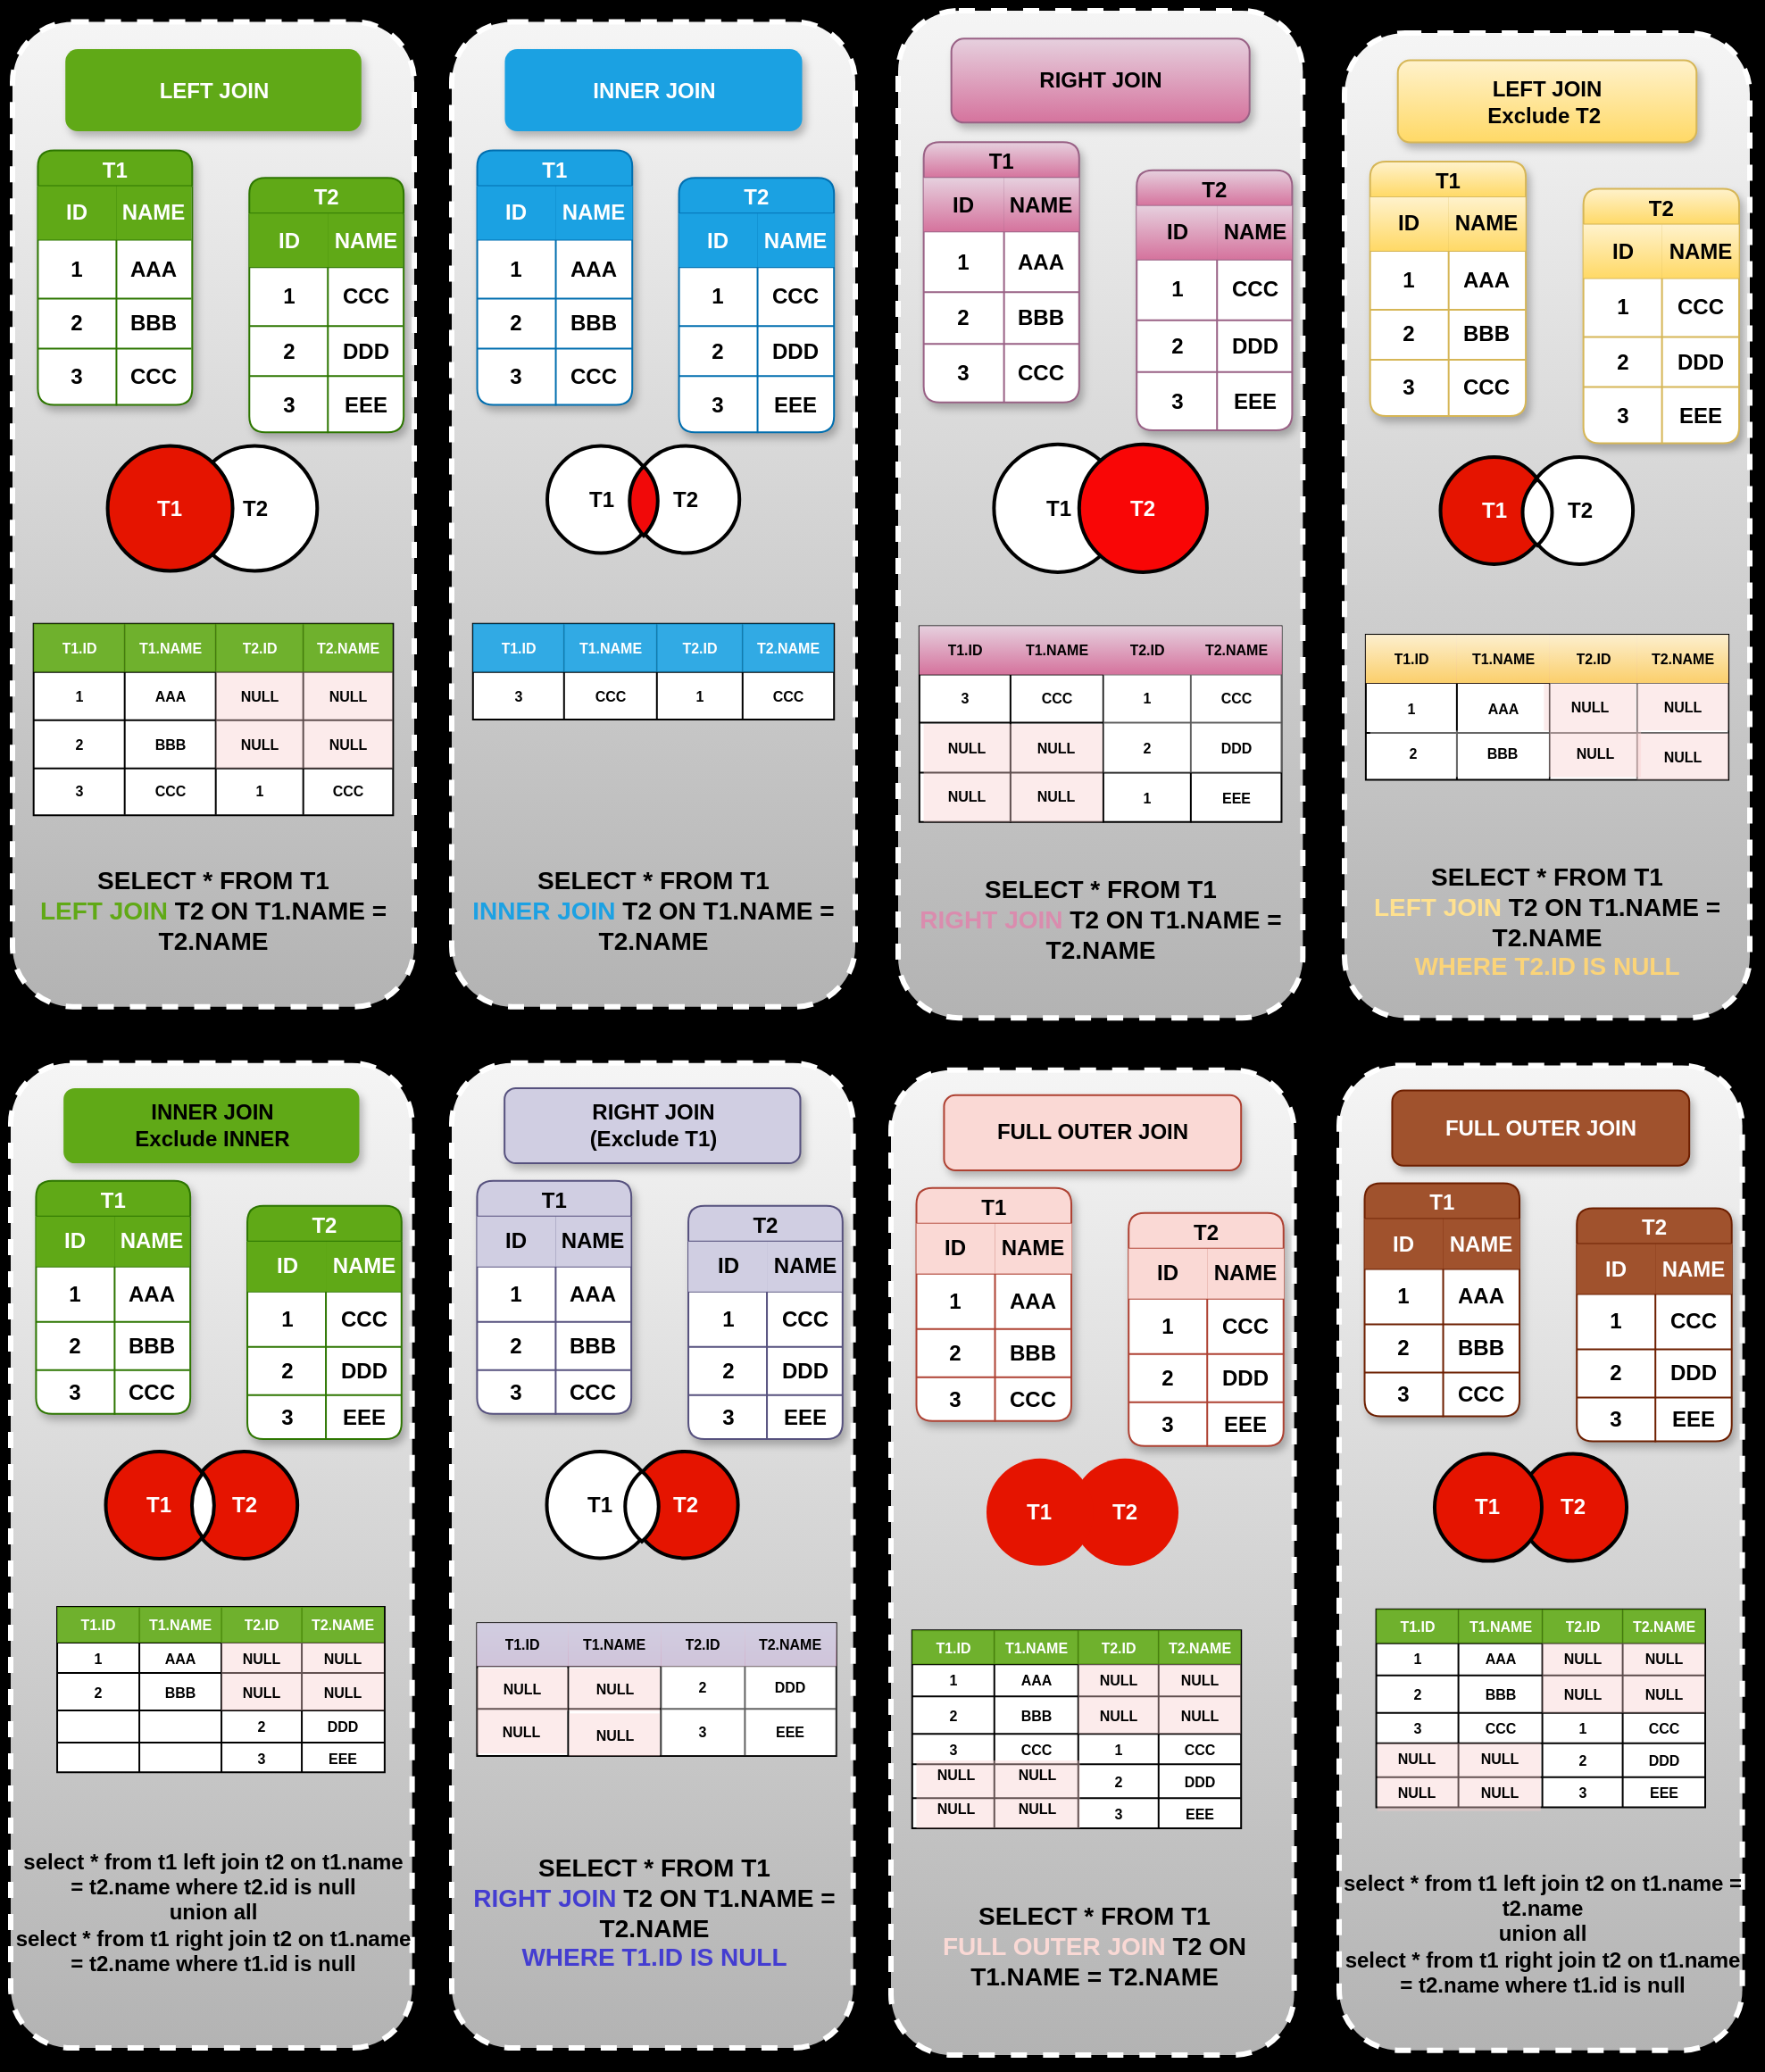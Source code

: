 <mxfile version="24.7.6">
  <diagram name="第 1 页" id="0qhv20AU-kL5IY-Zw_lG">
    <mxGraphModel dx="1918" dy="1142" grid="0" gridSize="10" guides="1" tooltips="1" connect="1" arrows="1" fold="1" page="0" pageScale="1" pageWidth="827" pageHeight="1169" background="#000000" math="0" shadow="0">
      <root>
        <UserObject label="" animation="show pq6sdErlrVlQonRcKSFY-373 fade&#xa;wait 1000&#xa;" id="0">
          <mxCell />
        </UserObject>
        <mxCell id="1" parent="0" />
        <mxCell id="LjZnEtgjVK64wwFklRPl-10" value="" style="group;fontStyle=1" vertex="1" connectable="0" parent="1">
          <mxGeometry x="-241" y="-78" width="974" height="1145" as="geometry" />
        </mxCell>
        <mxCell id="LjZnEtgjVK64wwFklRPl-1" value="" style="group;fontStyle=1" vertex="1" connectable="0" parent="LjZnEtgjVK64wwFklRPl-10">
          <mxGeometry x="1" y="6.226" width="225" height="551.655" as="geometry" />
        </mxCell>
        <mxCell id="pq6sdErlrVlQonRcKSFY-1" value="" style="rounded=1;whiteSpace=wrap;html=1;glass=0;shadow=1;fillColor=#f5f5f5;strokeColor=#ffffff;dashed=1;strokeWidth=3;perimeterSpacing=0;gradientColor=#b3b3b3;fontStyle=1" parent="LjZnEtgjVK64wwFklRPl-1" vertex="1">
          <mxGeometry width="225" height="551.655" as="geometry" />
        </mxCell>
        <mxCell id="pq6sdErlrVlQonRcKSFY-19" value="LEFT JOIN" style="rounded=1;whiteSpace=wrap;html=1;fillColor=#60a917;strokeColor=none;fontColor=#ffffff;glass=0;shadow=1;fontStyle=1" parent="LjZnEtgjVK64wwFklRPl-1" vertex="1">
          <mxGeometry x="29.605" y="15.324" width="165.789" height="45.971" as="geometry" />
        </mxCell>
        <mxCell id="pq6sdErlrVlQonRcKSFY-141" value="T1" style="shape=table;startSize=20;container=1;collapsible=0;childLayout=tableLayout;fillColor=#60a917;fontColor=#ffffff;strokeColor=#2D7600;gradientColor=none;swimlaneFillColor=default;shadow=1;rounded=1;fontStyle=1" parent="LjZnEtgjVK64wwFklRPl-1" vertex="1">
          <mxGeometry x="14.211" y="72.022" width="86.447" height="142.511" as="geometry" />
        </mxCell>
        <mxCell id="pq6sdErlrVlQonRcKSFY-142" value="" style="shape=tableRow;horizontal=0;startSize=0;swimlaneHead=0;swimlaneBody=0;strokeColor=inherit;top=0;left=0;bottom=0;right=0;collapsible=0;dropTarget=0;fillColor=none;points=[[0,0.5],[1,0.5]];portConstraint=eastwest;fontStyle=1" parent="pq6sdErlrVlQonRcKSFY-141" vertex="1">
          <mxGeometry y="20" width="86.447" height="30" as="geometry" />
        </mxCell>
        <mxCell id="pq6sdErlrVlQonRcKSFY-143" value="ID" style="shape=partialRectangle;html=1;whiteSpace=wrap;connectable=0;strokeColor=#2D7600;overflow=hidden;fillColor=#60a917;top=0;left=0;bottom=0;right=0;pointerEvents=1;fontColor=#ffffff;fontStyle=1" parent="pq6sdErlrVlQonRcKSFY-142" vertex="1">
          <mxGeometry width="44" height="30" as="geometry">
            <mxRectangle width="44" height="30" as="alternateBounds" />
          </mxGeometry>
        </mxCell>
        <mxCell id="pq6sdErlrVlQonRcKSFY-144" value="NAME" style="shape=partialRectangle;html=1;whiteSpace=wrap;connectable=0;strokeColor=#2D7600;overflow=hidden;fillColor=#60a917;top=0;left=0;bottom=0;right=0;pointerEvents=1;fontColor=#ffffff;fontStyle=1" parent="pq6sdErlrVlQonRcKSFY-142" vertex="1">
          <mxGeometry x="44" width="42" height="30" as="geometry">
            <mxRectangle width="42" height="30" as="alternateBounds" />
          </mxGeometry>
        </mxCell>
        <mxCell id="pq6sdErlrVlQonRcKSFY-145" value="" style="shape=tableRow;horizontal=0;startSize=0;swimlaneHead=0;swimlaneBody=0;strokeColor=inherit;top=0;left=0;bottom=0;right=0;collapsible=0;dropTarget=0;fillColor=none;points=[[0,0.5],[1,0.5]];portConstraint=eastwest;fontStyle=1" parent="pq6sdErlrVlQonRcKSFY-141" vertex="1">
          <mxGeometry y="50" width="86.447" height="33" as="geometry" />
        </mxCell>
        <mxCell id="pq6sdErlrVlQonRcKSFY-146" value="1" style="shape=partialRectangle;html=1;whiteSpace=wrap;connectable=0;strokeColor=inherit;overflow=hidden;fillColor=none;top=0;left=0;bottom=0;right=0;pointerEvents=1;fontStyle=1" parent="pq6sdErlrVlQonRcKSFY-145" vertex="1">
          <mxGeometry width="44" height="33" as="geometry">
            <mxRectangle width="44" height="33" as="alternateBounds" />
          </mxGeometry>
        </mxCell>
        <mxCell id="pq6sdErlrVlQonRcKSFY-147" value="AAA" style="shape=partialRectangle;html=1;whiteSpace=wrap;connectable=0;strokeColor=inherit;overflow=hidden;fillColor=none;top=0;left=0;bottom=0;right=0;pointerEvents=1;fontStyle=1" parent="pq6sdErlrVlQonRcKSFY-145" vertex="1">
          <mxGeometry x="44" width="42" height="33" as="geometry">
            <mxRectangle width="42" height="33" as="alternateBounds" />
          </mxGeometry>
        </mxCell>
        <mxCell id="pq6sdErlrVlQonRcKSFY-148" value="" style="shape=tableRow;horizontal=0;startSize=0;swimlaneHead=0;swimlaneBody=0;strokeColor=inherit;top=0;left=0;bottom=0;right=0;collapsible=0;dropTarget=0;fillColor=none;points=[[0,0.5],[1,0.5]];portConstraint=eastwest;fontStyle=1" parent="pq6sdErlrVlQonRcKSFY-141" vertex="1">
          <mxGeometry y="83" width="86.447" height="28" as="geometry" />
        </mxCell>
        <mxCell id="pq6sdErlrVlQonRcKSFY-149" value="2" style="shape=partialRectangle;html=1;whiteSpace=wrap;connectable=0;strokeColor=inherit;overflow=hidden;fillColor=none;top=0;left=0;bottom=0;right=0;pointerEvents=1;fontStyle=1" parent="pq6sdErlrVlQonRcKSFY-148" vertex="1">
          <mxGeometry width="44" height="28" as="geometry">
            <mxRectangle width="44" height="28" as="alternateBounds" />
          </mxGeometry>
        </mxCell>
        <mxCell id="pq6sdErlrVlQonRcKSFY-150" value="BBB" style="shape=partialRectangle;html=1;whiteSpace=wrap;connectable=0;strokeColor=inherit;overflow=hidden;fillColor=none;top=0;left=0;bottom=0;right=0;pointerEvents=1;fontStyle=1" parent="pq6sdErlrVlQonRcKSFY-148" vertex="1">
          <mxGeometry x="44" width="42" height="28" as="geometry">
            <mxRectangle width="42" height="28" as="alternateBounds" />
          </mxGeometry>
        </mxCell>
        <mxCell id="pq6sdErlrVlQonRcKSFY-151" value="" style="shape=tableRow;horizontal=0;startSize=0;swimlaneHead=0;swimlaneBody=0;strokeColor=inherit;top=0;left=0;bottom=0;right=0;collapsible=0;dropTarget=0;fillColor=none;points=[[0,0.5],[1,0.5]];portConstraint=eastwest;fontStyle=1" parent="pq6sdErlrVlQonRcKSFY-141" vertex="1">
          <mxGeometry y="111" width="86.447" height="32" as="geometry" />
        </mxCell>
        <mxCell id="pq6sdErlrVlQonRcKSFY-152" value="3" style="shape=partialRectangle;html=1;whiteSpace=wrap;connectable=0;strokeColor=inherit;overflow=hidden;fillColor=none;top=0;left=0;bottom=0;right=0;pointerEvents=1;fontStyle=1" parent="pq6sdErlrVlQonRcKSFY-151" vertex="1">
          <mxGeometry width="44" height="32" as="geometry">
            <mxRectangle width="44" height="32" as="alternateBounds" />
          </mxGeometry>
        </mxCell>
        <mxCell id="pq6sdErlrVlQonRcKSFY-153" value="CCC" style="shape=partialRectangle;html=1;whiteSpace=wrap;connectable=0;strokeColor=inherit;overflow=hidden;fillColor=none;top=0;left=0;bottom=0;right=0;pointerEvents=1;fontStyle=1" parent="pq6sdErlrVlQonRcKSFY-151" vertex="1">
          <mxGeometry x="44" width="42" height="32" as="geometry">
            <mxRectangle width="42" height="32" as="alternateBounds" />
          </mxGeometry>
        </mxCell>
        <mxCell id="pq6sdErlrVlQonRcKSFY-157" value="T2" style="shape=table;startSize=20;container=1;collapsible=0;childLayout=tableLayout;fillColor=#60a917;fontColor=#ffffff;strokeColor=#2D7600;gradientColor=none;swimlaneFillColor=default;shadow=1;rounded=1;fontStyle=1" parent="LjZnEtgjVK64wwFklRPl-1" vertex="1">
          <mxGeometry x="132.632" y="87.345" width="86.447" height="142.511" as="geometry" />
        </mxCell>
        <mxCell id="pq6sdErlrVlQonRcKSFY-158" value="" style="shape=tableRow;horizontal=0;startSize=0;swimlaneHead=0;swimlaneBody=0;strokeColor=inherit;top=0;left=0;bottom=0;right=0;collapsible=0;dropTarget=0;fillColor=none;points=[[0,0.5],[1,0.5]];portConstraint=eastwest;fontStyle=1" parent="pq6sdErlrVlQonRcKSFY-157" vertex="1">
          <mxGeometry y="20" width="86.447" height="30" as="geometry" />
        </mxCell>
        <mxCell id="pq6sdErlrVlQonRcKSFY-159" value="ID" style="shape=partialRectangle;html=1;whiteSpace=wrap;connectable=0;strokeColor=#2D7600;overflow=hidden;fillColor=#60a917;top=0;left=0;bottom=0;right=0;pointerEvents=1;fontColor=#ffffff;fontStyle=1" parent="pq6sdErlrVlQonRcKSFY-158" vertex="1">
          <mxGeometry width="44" height="30" as="geometry">
            <mxRectangle width="44" height="30" as="alternateBounds" />
          </mxGeometry>
        </mxCell>
        <mxCell id="pq6sdErlrVlQonRcKSFY-160" value="NAME" style="shape=partialRectangle;html=1;whiteSpace=wrap;connectable=0;strokeColor=#2D7600;overflow=hidden;fillColor=#60a917;top=0;left=0;bottom=0;right=0;pointerEvents=1;fontColor=#ffffff;fontStyle=1" parent="pq6sdErlrVlQonRcKSFY-158" vertex="1">
          <mxGeometry x="44" width="42" height="30" as="geometry">
            <mxRectangle width="42" height="30" as="alternateBounds" />
          </mxGeometry>
        </mxCell>
        <mxCell id="pq6sdErlrVlQonRcKSFY-161" value="" style="shape=tableRow;horizontal=0;startSize=0;swimlaneHead=0;swimlaneBody=0;strokeColor=inherit;top=0;left=0;bottom=0;right=0;collapsible=0;dropTarget=0;fillColor=none;points=[[0,0.5],[1,0.5]];portConstraint=eastwest;fontStyle=1" parent="pq6sdErlrVlQonRcKSFY-157" vertex="1">
          <mxGeometry y="50" width="86.447" height="33" as="geometry" />
        </mxCell>
        <mxCell id="pq6sdErlrVlQonRcKSFY-162" value="1" style="shape=partialRectangle;html=1;whiteSpace=wrap;connectable=0;strokeColor=inherit;overflow=hidden;fillColor=none;top=0;left=0;bottom=0;right=0;pointerEvents=1;fontStyle=1" parent="pq6sdErlrVlQonRcKSFY-161" vertex="1">
          <mxGeometry width="44" height="33" as="geometry">
            <mxRectangle width="44" height="33" as="alternateBounds" />
          </mxGeometry>
        </mxCell>
        <mxCell id="pq6sdErlrVlQonRcKSFY-163" value="CCC" style="shape=partialRectangle;html=1;whiteSpace=wrap;connectable=0;strokeColor=inherit;overflow=hidden;fillColor=none;top=0;left=0;bottom=0;right=0;pointerEvents=1;fontStyle=1" parent="pq6sdErlrVlQonRcKSFY-161" vertex="1">
          <mxGeometry x="44" width="42" height="33" as="geometry">
            <mxRectangle width="42" height="33" as="alternateBounds" />
          </mxGeometry>
        </mxCell>
        <mxCell id="pq6sdErlrVlQonRcKSFY-164" value="" style="shape=tableRow;horizontal=0;startSize=0;swimlaneHead=0;swimlaneBody=0;strokeColor=inherit;top=0;left=0;bottom=0;right=0;collapsible=0;dropTarget=0;fillColor=none;points=[[0,0.5],[1,0.5]];portConstraint=eastwest;fontStyle=1" parent="pq6sdErlrVlQonRcKSFY-157" vertex="1">
          <mxGeometry y="83" width="86.447" height="28" as="geometry" />
        </mxCell>
        <mxCell id="pq6sdErlrVlQonRcKSFY-165" value="2" style="shape=partialRectangle;html=1;whiteSpace=wrap;connectable=0;strokeColor=inherit;overflow=hidden;fillColor=none;top=0;left=0;bottom=0;right=0;pointerEvents=1;fontStyle=1" parent="pq6sdErlrVlQonRcKSFY-164" vertex="1">
          <mxGeometry width="44" height="28" as="geometry">
            <mxRectangle width="44" height="28" as="alternateBounds" />
          </mxGeometry>
        </mxCell>
        <mxCell id="pq6sdErlrVlQonRcKSFY-166" value="DDD" style="shape=partialRectangle;html=1;whiteSpace=wrap;connectable=0;strokeColor=inherit;overflow=hidden;fillColor=none;top=0;left=0;bottom=0;right=0;pointerEvents=1;fontStyle=1" parent="pq6sdErlrVlQonRcKSFY-164" vertex="1">
          <mxGeometry x="44" width="42" height="28" as="geometry">
            <mxRectangle width="42" height="28" as="alternateBounds" />
          </mxGeometry>
        </mxCell>
        <mxCell id="pq6sdErlrVlQonRcKSFY-167" value="" style="shape=tableRow;horizontal=0;startSize=0;swimlaneHead=0;swimlaneBody=0;strokeColor=inherit;top=0;left=0;bottom=0;right=0;collapsible=0;dropTarget=0;fillColor=none;points=[[0,0.5],[1,0.5]];portConstraint=eastwest;fontStyle=1" parent="pq6sdErlrVlQonRcKSFY-157" vertex="1">
          <mxGeometry y="111" width="86.447" height="32" as="geometry" />
        </mxCell>
        <mxCell id="pq6sdErlrVlQonRcKSFY-168" value="3" style="shape=partialRectangle;html=1;whiteSpace=wrap;connectable=0;strokeColor=inherit;overflow=hidden;fillColor=none;top=0;left=0;bottom=0;right=0;pointerEvents=1;fontStyle=1" parent="pq6sdErlrVlQonRcKSFY-167" vertex="1">
          <mxGeometry width="44" height="32" as="geometry">
            <mxRectangle width="44" height="32" as="alternateBounds" />
          </mxGeometry>
        </mxCell>
        <mxCell id="pq6sdErlrVlQonRcKSFY-169" value="EEE" style="shape=partialRectangle;html=1;whiteSpace=wrap;connectable=0;strokeColor=inherit;overflow=hidden;fillColor=none;top=0;left=0;bottom=0;right=0;pointerEvents=1;fontStyle=1" parent="pq6sdErlrVlQonRcKSFY-167" vertex="1">
          <mxGeometry x="44" width="42" height="32" as="geometry">
            <mxRectangle width="42" height="32" as="alternateBounds" />
          </mxGeometry>
        </mxCell>
        <mxCell id="pq6sdErlrVlQonRcKSFY-171" value="T2" style="ellipse;whiteSpace=wrap;html=1;aspect=fixed;strokeWidth=2;fontStyle=1" parent="LjZnEtgjVK64wwFklRPl-1" vertex="1">
          <mxGeometry x="100.658" y="237.518" width="70" height="70" as="geometry" />
        </mxCell>
        <mxCell id="pq6sdErlrVlQonRcKSFY-170" value="T1" style="ellipse;whiteSpace=wrap;html=1;aspect=fixed;fillColor=#e51400;fontColor=#ffffff;strokeColor=#000000;strokeWidth=2;fontStyle=1" parent="LjZnEtgjVK64wwFklRPl-1" vertex="1">
          <mxGeometry x="53.289" y="237.518" width="70" height="70" as="geometry" />
        </mxCell>
        <mxCell id="pq6sdErlrVlQonRcKSFY-172" value="" style="shape=table;startSize=0;container=1;collapsible=0;childLayout=tableLayout;fontSize=9;fontStyle=1" parent="LjZnEtgjVK64wwFklRPl-1" vertex="1">
          <mxGeometry x="11.842" y="337.123" width="201.316" height="107.266" as="geometry" />
        </mxCell>
        <mxCell id="pq6sdErlrVlQonRcKSFY-173" value="" style="shape=tableRow;horizontal=0;startSize=0;swimlaneHead=0;swimlaneBody=0;strokeColor=inherit;top=0;left=0;bottom=0;right=0;collapsible=0;dropTarget=0;fillColor=none;points=[[0,0.5],[1,0.5]];portConstraint=eastwest;fontSize=8;fontStyle=1" parent="pq6sdErlrVlQonRcKSFY-172" vertex="1">
          <mxGeometry width="201.316" height="27" as="geometry" />
        </mxCell>
        <mxCell id="pq6sdErlrVlQonRcKSFY-174" value="T1.ID" style="shape=partialRectangle;html=1;whiteSpace=wrap;connectable=0;strokeColor=#000000;overflow=hidden;fillColor=#60a917;top=0;left=0;bottom=0;right=0;pointerEvents=1;fontSize=8;fontColor=#ffffff;opacity=90;fontStyle=1" parent="pq6sdErlrVlQonRcKSFY-173" vertex="1">
          <mxGeometry width="51" height="27" as="geometry">
            <mxRectangle width="51" height="27" as="alternateBounds" />
          </mxGeometry>
        </mxCell>
        <mxCell id="pq6sdErlrVlQonRcKSFY-175" value="T1.NAME" style="shape=partialRectangle;html=1;whiteSpace=wrap;connectable=0;strokeColor=#000000;overflow=hidden;fillColor=#60a917;top=0;left=0;bottom=0;right=0;pointerEvents=1;fontSize=8;fontColor=#ffffff;opacity=90;fontStyle=1" parent="pq6sdErlrVlQonRcKSFY-173" vertex="1">
          <mxGeometry x="51" width="51" height="27" as="geometry">
            <mxRectangle width="51" height="27" as="alternateBounds" />
          </mxGeometry>
        </mxCell>
        <mxCell id="pq6sdErlrVlQonRcKSFY-176" value="T2.ID" style="shape=partialRectangle;html=1;whiteSpace=wrap;connectable=0;strokeColor=#000000;overflow=hidden;fillColor=#60a917;top=0;left=0;bottom=0;right=0;pointerEvents=1;fontSize=8;fontColor=#ffffff;opacity=90;fontStyle=1" parent="pq6sdErlrVlQonRcKSFY-173" vertex="1">
          <mxGeometry x="102" width="49" height="27" as="geometry">
            <mxRectangle width="49" height="27" as="alternateBounds" />
          </mxGeometry>
        </mxCell>
        <mxCell id="pq6sdErlrVlQonRcKSFY-177" value="T2.NAME" style="shape=partialRectangle;html=1;whiteSpace=wrap;connectable=0;strokeColor=#000000;overflow=hidden;fillColor=#60a917;top=0;left=0;bottom=0;right=0;pointerEvents=1;fontSize=8;fontColor=#ffffff;opacity=90;fontStyle=1" parent="pq6sdErlrVlQonRcKSFY-173" vertex="1">
          <mxGeometry x="151" width="50" height="27" as="geometry">
            <mxRectangle width="50" height="27" as="alternateBounds" />
          </mxGeometry>
        </mxCell>
        <mxCell id="pq6sdErlrVlQonRcKSFY-178" value="" style="shape=tableRow;horizontal=0;startSize=0;swimlaneHead=0;swimlaneBody=0;strokeColor=inherit;top=0;left=0;bottom=0;right=0;collapsible=0;dropTarget=0;fillColor=none;points=[[0,0.5],[1,0.5]];portConstraint=eastwest;fontSize=8;fontStyle=1" parent="pq6sdErlrVlQonRcKSFY-172" vertex="1">
          <mxGeometry y="27" width="201.316" height="27" as="geometry" />
        </mxCell>
        <mxCell id="pq6sdErlrVlQonRcKSFY-179" value="1" style="shape=partialRectangle;html=1;whiteSpace=wrap;connectable=0;strokeColor=inherit;overflow=hidden;fillColor=none;top=0;left=0;bottom=0;right=0;pointerEvents=1;fontSize=8;fontStyle=1" parent="pq6sdErlrVlQonRcKSFY-178" vertex="1">
          <mxGeometry width="51" height="27" as="geometry">
            <mxRectangle width="51" height="27" as="alternateBounds" />
          </mxGeometry>
        </mxCell>
        <mxCell id="pq6sdErlrVlQonRcKSFY-180" value="AAA" style="shape=partialRectangle;html=1;whiteSpace=wrap;connectable=0;strokeColor=inherit;overflow=hidden;fillColor=none;top=0;left=0;bottom=0;right=0;pointerEvents=1;fontSize=8;fontStyle=1" parent="pq6sdErlrVlQonRcKSFY-178" vertex="1">
          <mxGeometry x="51" width="51" height="27" as="geometry">
            <mxRectangle width="51" height="27" as="alternateBounds" />
          </mxGeometry>
        </mxCell>
        <mxCell id="pq6sdErlrVlQonRcKSFY-181" value="NULL" style="shape=partialRectangle;html=1;whiteSpace=wrap;connectable=0;strokeColor=default;overflow=hidden;fillColor=#f8cecc;top=0;left=0;bottom=0;right=0;pointerEvents=1;fontSize=8;labelBackgroundColor=none;fillStyle=auto;strokeWidth=6;perimeterSpacing=8;opacity=40;fontStyle=1" parent="pq6sdErlrVlQonRcKSFY-178" vertex="1">
          <mxGeometry x="102" width="49" height="27" as="geometry">
            <mxRectangle width="49" height="27" as="alternateBounds" />
          </mxGeometry>
        </mxCell>
        <mxCell id="pq6sdErlrVlQonRcKSFY-182" value="NULL" style="shape=partialRectangle;html=1;whiteSpace=wrap;connectable=0;strokeColor=#000000;overflow=hidden;fillColor=#f8cecc;top=0;left=0;bottom=0;right=0;pointerEvents=1;fontSize=8;opacity=40;fontStyle=1" parent="pq6sdErlrVlQonRcKSFY-178" vertex="1">
          <mxGeometry x="151" width="50" height="27" as="geometry">
            <mxRectangle width="50" height="27" as="alternateBounds" />
          </mxGeometry>
        </mxCell>
        <mxCell id="pq6sdErlrVlQonRcKSFY-183" value="" style="shape=tableRow;horizontal=0;startSize=0;swimlaneHead=0;swimlaneBody=0;strokeColor=inherit;top=0;left=0;bottom=0;right=0;collapsible=0;dropTarget=0;fillColor=none;points=[[0,0.5],[1,0.5]];portConstraint=eastwest;fontSize=8;fontStyle=1" parent="pq6sdErlrVlQonRcKSFY-172" vertex="1">
          <mxGeometry y="54" width="201.316" height="27" as="geometry" />
        </mxCell>
        <mxCell id="pq6sdErlrVlQonRcKSFY-184" value="2" style="shape=partialRectangle;html=1;whiteSpace=wrap;connectable=0;strokeColor=inherit;overflow=hidden;fillColor=none;top=0;left=0;bottom=0;right=0;pointerEvents=1;fontSize=8;fontStyle=1" parent="pq6sdErlrVlQonRcKSFY-183" vertex="1">
          <mxGeometry width="51" height="27" as="geometry">
            <mxRectangle width="51" height="27" as="alternateBounds" />
          </mxGeometry>
        </mxCell>
        <mxCell id="pq6sdErlrVlQonRcKSFY-185" value="BBB" style="shape=partialRectangle;html=1;whiteSpace=wrap;connectable=0;strokeColor=inherit;overflow=hidden;fillColor=none;top=0;left=0;bottom=0;right=0;pointerEvents=1;fontSize=8;fontStyle=1" parent="pq6sdErlrVlQonRcKSFY-183" vertex="1">
          <mxGeometry x="51" width="51" height="27" as="geometry">
            <mxRectangle width="51" height="27" as="alternateBounds" />
          </mxGeometry>
        </mxCell>
        <mxCell id="pq6sdErlrVlQonRcKSFY-186" value="NULL" style="shape=partialRectangle;html=1;whiteSpace=wrap;connectable=0;strokeColor=#000000;overflow=hidden;fillColor=#f8cecc;top=0;left=0;bottom=0;right=0;pointerEvents=1;fontSize=8;opacity=40;fontStyle=1" parent="pq6sdErlrVlQonRcKSFY-183" vertex="1">
          <mxGeometry x="102" width="49" height="27" as="geometry">
            <mxRectangle width="49" height="27" as="alternateBounds" />
          </mxGeometry>
        </mxCell>
        <mxCell id="pq6sdErlrVlQonRcKSFY-187" value="NULL" style="shape=partialRectangle;html=1;whiteSpace=wrap;connectable=0;strokeColor=#000000;overflow=hidden;fillColor=#f8cecc;top=0;left=0;bottom=0;right=0;pointerEvents=1;fontSize=8;opacity=40;fontStyle=1" parent="pq6sdErlrVlQonRcKSFY-183" vertex="1">
          <mxGeometry x="151" width="50" height="27" as="geometry">
            <mxRectangle width="50" height="27" as="alternateBounds" />
          </mxGeometry>
        </mxCell>
        <mxCell id="pq6sdErlrVlQonRcKSFY-188" value="" style="shape=tableRow;horizontal=0;startSize=0;swimlaneHead=0;swimlaneBody=0;strokeColor=inherit;top=0;left=0;bottom=0;right=0;collapsible=0;dropTarget=0;fillColor=none;points=[[0,0.5],[1,0.5]];portConstraint=eastwest;fontSize=8;fontStyle=1" parent="pq6sdErlrVlQonRcKSFY-172" vertex="1">
          <mxGeometry y="81" width="201.316" height="26" as="geometry" />
        </mxCell>
        <mxCell id="pq6sdErlrVlQonRcKSFY-189" value="3" style="shape=partialRectangle;html=1;whiteSpace=wrap;connectable=0;strokeColor=inherit;overflow=hidden;fillColor=none;top=0;left=0;bottom=0;right=0;pointerEvents=1;fontSize=8;fontStyle=1" parent="pq6sdErlrVlQonRcKSFY-188" vertex="1">
          <mxGeometry width="51" height="26" as="geometry">
            <mxRectangle width="51" height="26" as="alternateBounds" />
          </mxGeometry>
        </mxCell>
        <mxCell id="pq6sdErlrVlQonRcKSFY-190" value="CCC" style="shape=partialRectangle;html=1;whiteSpace=wrap;connectable=0;strokeColor=inherit;overflow=hidden;fillColor=none;top=0;left=0;bottom=0;right=0;pointerEvents=1;fontSize=8;fontStyle=1" parent="pq6sdErlrVlQonRcKSFY-188" vertex="1">
          <mxGeometry x="51" width="51" height="26" as="geometry">
            <mxRectangle width="51" height="26" as="alternateBounds" />
          </mxGeometry>
        </mxCell>
        <mxCell id="pq6sdErlrVlQonRcKSFY-191" value="1" style="shape=partialRectangle;html=1;whiteSpace=wrap;connectable=0;strokeColor=inherit;overflow=hidden;fillColor=none;top=0;left=0;bottom=0;right=0;pointerEvents=1;fontSize=8;fontStyle=1" parent="pq6sdErlrVlQonRcKSFY-188" vertex="1">
          <mxGeometry x="102" width="49" height="26" as="geometry">
            <mxRectangle width="49" height="26" as="alternateBounds" />
          </mxGeometry>
        </mxCell>
        <mxCell id="pq6sdErlrVlQonRcKSFY-192" value="CCC" style="shape=partialRectangle;html=1;whiteSpace=wrap;connectable=0;strokeColor=inherit;overflow=hidden;fillColor=none;top=0;left=0;bottom=0;right=0;pointerEvents=1;fontSize=8;fontStyle=1" parent="pq6sdErlrVlQonRcKSFY-188" vertex="1">
          <mxGeometry x="151" width="50" height="26" as="geometry">
            <mxRectangle width="50" height="26" as="alternateBounds" />
          </mxGeometry>
        </mxCell>
        <mxCell id="pq6sdErlrVlQonRcKSFY-195" value="SELECT * FROM T1&lt;div style=&quot;font-size: 14px;&quot;&gt;&lt;font color=&quot;#60a916&quot;&gt;LEFT JOIN&lt;/font&gt; T2 ON T1.NAME = T2.NAME&lt;/div&gt;" style="text;html=1;align=center;verticalAlign=middle;whiteSpace=wrap;rounded=0;fontFamily=Helvetica;fontSize=14;fontColor=default;fontStyle=1" parent="LjZnEtgjVK64wwFklRPl-1" vertex="1">
          <mxGeometry x="5.921" y="475.037" width="213.158" height="45.971" as="geometry" />
        </mxCell>
        <mxCell id="LjZnEtgjVK64wwFklRPl-2" value="" style="group;fontStyle=1" vertex="1" connectable="0" parent="LjZnEtgjVK64wwFklRPl-10">
          <mxGeometry x="247" y="6.226" width="226" height="551.655" as="geometry" />
        </mxCell>
        <mxCell id="pq6sdErlrVlQonRcKSFY-198" value="" style="rounded=1;whiteSpace=wrap;html=1;glass=0;shadow=1;fillColor=#f5f5f5;strokeColor=#ffffff;gradientColor=#b3b3b3;strokeWidth=3;dashed=1;fontStyle=1" parent="LjZnEtgjVK64wwFklRPl-2" vertex="1">
          <mxGeometry width="226.0" height="551.655" as="geometry" />
        </mxCell>
        <mxCell id="pq6sdErlrVlQonRcKSFY-199" value="INNER JOIN" style="rounded=1;whiteSpace=wrap;html=1;fillColor=#1ba1e2;strokeColor=none;fontColor=#ffffff;glass=0;shadow=1;fontStyle=1" parent="LjZnEtgjVK64wwFklRPl-2" vertex="1">
          <mxGeometry x="29.737" y="15.324" width="166.526" height="45.971" as="geometry" />
        </mxCell>
        <mxCell id="pq6sdErlrVlQonRcKSFY-200" value="T1" style="shape=table;startSize=20;container=1;collapsible=0;childLayout=tableLayout;fillColor=#1ba1e2;fontColor=#ffffff;strokeColor=#006EAF;swimlaneFillColor=default;shadow=1;rounded=1;fontStyle=1" parent="LjZnEtgjVK64wwFklRPl-2" vertex="1">
          <mxGeometry x="14.274" y="72.022" width="86.832" height="142.511" as="geometry" />
        </mxCell>
        <mxCell id="pq6sdErlrVlQonRcKSFY-201" value="" style="shape=tableRow;horizontal=0;startSize=0;swimlaneHead=0;swimlaneBody=0;strokeColor=inherit;top=0;left=0;bottom=0;right=0;collapsible=0;dropTarget=0;fillColor=none;points=[[0,0.5],[1,0.5]];portConstraint=eastwest;fontStyle=1" parent="pq6sdErlrVlQonRcKSFY-200" vertex="1">
          <mxGeometry y="20" width="86.832" height="30" as="geometry" />
        </mxCell>
        <mxCell id="pq6sdErlrVlQonRcKSFY-202" value="ID" style="shape=partialRectangle;html=1;whiteSpace=wrap;connectable=0;strokeColor=#006EAF;overflow=hidden;fillColor=#1ba1e2;top=0;left=0;bottom=0;right=0;pointerEvents=1;fontColor=#ffffff;fontStyle=1" parent="pq6sdErlrVlQonRcKSFY-201" vertex="1">
          <mxGeometry width="44" height="30" as="geometry">
            <mxRectangle width="44" height="30" as="alternateBounds" />
          </mxGeometry>
        </mxCell>
        <mxCell id="pq6sdErlrVlQonRcKSFY-203" value="NAME" style="shape=partialRectangle;html=1;whiteSpace=wrap;connectable=0;strokeColor=#006EAF;overflow=hidden;fillColor=#1ba1e2;top=0;left=0;bottom=0;right=0;pointerEvents=1;fontColor=#ffffff;fontStyle=1" parent="pq6sdErlrVlQonRcKSFY-201" vertex="1">
          <mxGeometry x="44" width="43" height="30" as="geometry">
            <mxRectangle width="43" height="30" as="alternateBounds" />
          </mxGeometry>
        </mxCell>
        <mxCell id="pq6sdErlrVlQonRcKSFY-204" value="" style="shape=tableRow;horizontal=0;startSize=0;swimlaneHead=0;swimlaneBody=0;strokeColor=inherit;top=0;left=0;bottom=0;right=0;collapsible=0;dropTarget=0;fillColor=none;points=[[0,0.5],[1,0.5]];portConstraint=eastwest;fontStyle=1" parent="pq6sdErlrVlQonRcKSFY-200" vertex="1">
          <mxGeometry y="50" width="86.832" height="33" as="geometry" />
        </mxCell>
        <mxCell id="pq6sdErlrVlQonRcKSFY-205" value="1" style="shape=partialRectangle;html=1;whiteSpace=wrap;connectable=0;strokeColor=inherit;overflow=hidden;fillColor=none;top=0;left=0;bottom=0;right=0;pointerEvents=1;fontStyle=1" parent="pq6sdErlrVlQonRcKSFY-204" vertex="1">
          <mxGeometry width="44" height="33" as="geometry">
            <mxRectangle width="44" height="33" as="alternateBounds" />
          </mxGeometry>
        </mxCell>
        <mxCell id="pq6sdErlrVlQonRcKSFY-206" value="AAA" style="shape=partialRectangle;html=1;whiteSpace=wrap;connectable=0;strokeColor=inherit;overflow=hidden;fillColor=none;top=0;left=0;bottom=0;right=0;pointerEvents=1;fontStyle=1" parent="pq6sdErlrVlQonRcKSFY-204" vertex="1">
          <mxGeometry x="44" width="43" height="33" as="geometry">
            <mxRectangle width="43" height="33" as="alternateBounds" />
          </mxGeometry>
        </mxCell>
        <mxCell id="pq6sdErlrVlQonRcKSFY-207" value="" style="shape=tableRow;horizontal=0;startSize=0;swimlaneHead=0;swimlaneBody=0;strokeColor=inherit;top=0;left=0;bottom=0;right=0;collapsible=0;dropTarget=0;fillColor=none;points=[[0,0.5],[1,0.5]];portConstraint=eastwest;fontStyle=1" parent="pq6sdErlrVlQonRcKSFY-200" vertex="1">
          <mxGeometry y="83" width="86.832" height="28" as="geometry" />
        </mxCell>
        <mxCell id="pq6sdErlrVlQonRcKSFY-208" value="2" style="shape=partialRectangle;html=1;whiteSpace=wrap;connectable=0;strokeColor=inherit;overflow=hidden;fillColor=none;top=0;left=0;bottom=0;right=0;pointerEvents=1;fontStyle=1" parent="pq6sdErlrVlQonRcKSFY-207" vertex="1">
          <mxGeometry width="44" height="28" as="geometry">
            <mxRectangle width="44" height="28" as="alternateBounds" />
          </mxGeometry>
        </mxCell>
        <mxCell id="pq6sdErlrVlQonRcKSFY-209" value="BBB" style="shape=partialRectangle;html=1;whiteSpace=wrap;connectable=0;strokeColor=inherit;overflow=hidden;fillColor=none;top=0;left=0;bottom=0;right=0;pointerEvents=1;fontStyle=1" parent="pq6sdErlrVlQonRcKSFY-207" vertex="1">
          <mxGeometry x="44" width="43" height="28" as="geometry">
            <mxRectangle width="43" height="28" as="alternateBounds" />
          </mxGeometry>
        </mxCell>
        <mxCell id="pq6sdErlrVlQonRcKSFY-210" value="" style="shape=tableRow;horizontal=0;startSize=0;swimlaneHead=0;swimlaneBody=0;strokeColor=inherit;top=0;left=0;bottom=0;right=0;collapsible=0;dropTarget=0;fillColor=none;points=[[0,0.5],[1,0.5]];portConstraint=eastwest;fontStyle=1" parent="pq6sdErlrVlQonRcKSFY-200" vertex="1">
          <mxGeometry y="111" width="86.832" height="32" as="geometry" />
        </mxCell>
        <mxCell id="pq6sdErlrVlQonRcKSFY-211" value="3" style="shape=partialRectangle;html=1;whiteSpace=wrap;connectable=0;strokeColor=inherit;overflow=hidden;fillColor=none;top=0;left=0;bottom=0;right=0;pointerEvents=1;fontStyle=1" parent="pq6sdErlrVlQonRcKSFY-210" vertex="1">
          <mxGeometry width="44" height="32" as="geometry">
            <mxRectangle width="44" height="32" as="alternateBounds" />
          </mxGeometry>
        </mxCell>
        <mxCell id="pq6sdErlrVlQonRcKSFY-212" value="CCC" style="shape=partialRectangle;html=1;whiteSpace=wrap;connectable=0;strokeColor=inherit;overflow=hidden;fillColor=none;top=0;left=0;bottom=0;right=0;pointerEvents=1;fontStyle=1" parent="pq6sdErlrVlQonRcKSFY-210" vertex="1">
          <mxGeometry x="44" width="43" height="32" as="geometry">
            <mxRectangle width="43" height="32" as="alternateBounds" />
          </mxGeometry>
        </mxCell>
        <mxCell id="pq6sdErlrVlQonRcKSFY-213" value="T2" style="shape=table;startSize=20;container=1;collapsible=0;childLayout=tableLayout;fillColor=#1ba1e2;fontColor=#ffffff;strokeColor=#006EAF;swimlaneFillColor=default;shadow=1;rounded=1;fontStyle=1" parent="LjZnEtgjVK64wwFklRPl-2" vertex="1">
          <mxGeometry x="127.274" y="87.345" width="86.832" height="142.511" as="geometry" />
        </mxCell>
        <mxCell id="pq6sdErlrVlQonRcKSFY-214" value="" style="shape=tableRow;horizontal=0;startSize=0;swimlaneHead=0;swimlaneBody=0;strokeColor=inherit;top=0;left=0;bottom=0;right=0;collapsible=0;dropTarget=0;fillColor=none;points=[[0,0.5],[1,0.5]];portConstraint=eastwest;fontStyle=1" parent="pq6sdErlrVlQonRcKSFY-213" vertex="1">
          <mxGeometry y="20" width="86.832" height="30" as="geometry" />
        </mxCell>
        <mxCell id="pq6sdErlrVlQonRcKSFY-215" value="ID" style="shape=partialRectangle;html=1;whiteSpace=wrap;connectable=0;strokeColor=#006EAF;overflow=hidden;fillColor=#1ba1e2;top=0;left=0;bottom=0;right=0;pointerEvents=1;fontColor=#ffffff;fontStyle=1" parent="pq6sdErlrVlQonRcKSFY-214" vertex="1">
          <mxGeometry width="44" height="30" as="geometry">
            <mxRectangle width="44" height="30" as="alternateBounds" />
          </mxGeometry>
        </mxCell>
        <mxCell id="pq6sdErlrVlQonRcKSFY-216" value="NAME" style="shape=partialRectangle;html=1;whiteSpace=wrap;connectable=0;strokeColor=#006EAF;overflow=hidden;fillColor=#1ba1e2;top=0;left=0;bottom=0;right=0;pointerEvents=1;fontColor=#ffffff;fontStyle=1" parent="pq6sdErlrVlQonRcKSFY-214" vertex="1">
          <mxGeometry x="44" width="43" height="30" as="geometry">
            <mxRectangle width="43" height="30" as="alternateBounds" />
          </mxGeometry>
        </mxCell>
        <mxCell id="pq6sdErlrVlQonRcKSFY-217" value="" style="shape=tableRow;horizontal=0;startSize=0;swimlaneHead=0;swimlaneBody=0;strokeColor=inherit;top=0;left=0;bottom=0;right=0;collapsible=0;dropTarget=0;fillColor=none;points=[[0,0.5],[1,0.5]];portConstraint=eastwest;fontStyle=1" parent="pq6sdErlrVlQonRcKSFY-213" vertex="1">
          <mxGeometry y="50" width="86.832" height="33" as="geometry" />
        </mxCell>
        <mxCell id="pq6sdErlrVlQonRcKSFY-218" value="1" style="shape=partialRectangle;html=1;whiteSpace=wrap;connectable=0;strokeColor=inherit;overflow=hidden;fillColor=none;top=0;left=0;bottom=0;right=0;pointerEvents=1;fontStyle=1" parent="pq6sdErlrVlQonRcKSFY-217" vertex="1">
          <mxGeometry width="44" height="33" as="geometry">
            <mxRectangle width="44" height="33" as="alternateBounds" />
          </mxGeometry>
        </mxCell>
        <mxCell id="pq6sdErlrVlQonRcKSFY-219" value="CCC" style="shape=partialRectangle;html=1;whiteSpace=wrap;connectable=0;strokeColor=inherit;overflow=hidden;fillColor=none;top=0;left=0;bottom=0;right=0;pointerEvents=1;fontStyle=1" parent="pq6sdErlrVlQonRcKSFY-217" vertex="1">
          <mxGeometry x="44" width="43" height="33" as="geometry">
            <mxRectangle width="43" height="33" as="alternateBounds" />
          </mxGeometry>
        </mxCell>
        <mxCell id="pq6sdErlrVlQonRcKSFY-220" value="" style="shape=tableRow;horizontal=0;startSize=0;swimlaneHead=0;swimlaneBody=0;strokeColor=inherit;top=0;left=0;bottom=0;right=0;collapsible=0;dropTarget=0;fillColor=none;points=[[0,0.5],[1,0.5]];portConstraint=eastwest;fontStyle=1" parent="pq6sdErlrVlQonRcKSFY-213" vertex="1">
          <mxGeometry y="83" width="86.832" height="28" as="geometry" />
        </mxCell>
        <mxCell id="pq6sdErlrVlQonRcKSFY-221" value="2" style="shape=partialRectangle;html=1;whiteSpace=wrap;connectable=0;strokeColor=inherit;overflow=hidden;fillColor=none;top=0;left=0;bottom=0;right=0;pointerEvents=1;fontStyle=1" parent="pq6sdErlrVlQonRcKSFY-220" vertex="1">
          <mxGeometry width="44" height="28" as="geometry">
            <mxRectangle width="44" height="28" as="alternateBounds" />
          </mxGeometry>
        </mxCell>
        <mxCell id="pq6sdErlrVlQonRcKSFY-222" value="DDD" style="shape=partialRectangle;html=1;whiteSpace=wrap;connectable=0;strokeColor=inherit;overflow=hidden;fillColor=none;top=0;left=0;bottom=0;right=0;pointerEvents=1;fontStyle=1" parent="pq6sdErlrVlQonRcKSFY-220" vertex="1">
          <mxGeometry x="44" width="43" height="28" as="geometry">
            <mxRectangle width="43" height="28" as="alternateBounds" />
          </mxGeometry>
        </mxCell>
        <mxCell id="pq6sdErlrVlQonRcKSFY-223" value="" style="shape=tableRow;horizontal=0;startSize=0;swimlaneHead=0;swimlaneBody=0;strokeColor=inherit;top=0;left=0;bottom=0;right=0;collapsible=0;dropTarget=0;fillColor=none;points=[[0,0.5],[1,0.5]];portConstraint=eastwest;fontStyle=1" parent="pq6sdErlrVlQonRcKSFY-213" vertex="1">
          <mxGeometry y="111" width="86.832" height="32" as="geometry" />
        </mxCell>
        <mxCell id="pq6sdErlrVlQonRcKSFY-224" value="3" style="shape=partialRectangle;html=1;whiteSpace=wrap;connectable=0;strokeColor=inherit;overflow=hidden;fillColor=none;top=0;left=0;bottom=0;right=0;pointerEvents=1;fontStyle=1" parent="pq6sdErlrVlQonRcKSFY-223" vertex="1">
          <mxGeometry width="44" height="32" as="geometry">
            <mxRectangle width="44" height="32" as="alternateBounds" />
          </mxGeometry>
        </mxCell>
        <mxCell id="pq6sdErlrVlQonRcKSFY-225" value="EEE" style="shape=partialRectangle;html=1;whiteSpace=wrap;connectable=0;strokeColor=inherit;overflow=hidden;fillColor=none;top=0;left=0;bottom=0;right=0;pointerEvents=1;fontStyle=1" parent="pq6sdErlrVlQonRcKSFY-223" vertex="1">
          <mxGeometry x="44" width="43" height="32" as="geometry">
            <mxRectangle width="43" height="32" as="alternateBounds" />
          </mxGeometry>
        </mxCell>
        <mxCell id="pq6sdErlrVlQonRcKSFY-227" value="T1" style="ellipse;whiteSpace=wrap;html=1;aspect=fixed;strokeWidth=2;fontStyle=1" parent="LjZnEtgjVK64wwFklRPl-2" vertex="1">
          <mxGeometry x="53.526" y="237.518" width="60" height="60" as="geometry" />
        </mxCell>
        <mxCell id="pq6sdErlrVlQonRcKSFY-226" value="T2" style="ellipse;whiteSpace=wrap;html=1;aspect=fixed;strokeWidth=2;fontStyle=1" parent="LjZnEtgjVK64wwFklRPl-2" vertex="1">
          <mxGeometry x="101.105" y="237.518" width="60" height="60" as="geometry" />
        </mxCell>
        <mxCell id="pq6sdErlrVlQonRcKSFY-228" value="" style="shape=table;startSize=0;container=1;collapsible=0;childLayout=tableLayout;fontSize=9;fontStyle=1" parent="LjZnEtgjVK64wwFklRPl-2" vertex="1">
          <mxGeometry x="11.895" y="337.123" width="202.211" height="53.633" as="geometry" />
        </mxCell>
        <mxCell id="pq6sdErlrVlQonRcKSFY-229" value="" style="shape=tableRow;horizontal=0;startSize=0;swimlaneHead=0;swimlaneBody=0;strokeColor=inherit;top=0;left=0;bottom=0;right=0;collapsible=0;dropTarget=0;fillColor=none;points=[[0,0.5],[1,0.5]];portConstraint=eastwest;fontSize=8;fontStyle=1" parent="pq6sdErlrVlQonRcKSFY-228" vertex="1">
          <mxGeometry width="202.211" height="27" as="geometry" />
        </mxCell>
        <mxCell id="pq6sdErlrVlQonRcKSFY-230" value="T1.ID" style="shape=partialRectangle;html=1;whiteSpace=wrap;connectable=0;strokeColor=#006EAF;overflow=hidden;fillColor=#1ba1e2;top=0;left=0;bottom=0;right=0;pointerEvents=1;fontSize=8;fontColor=#ffffff;opacity=90;fontStyle=1" parent="pq6sdErlrVlQonRcKSFY-229" vertex="1">
          <mxGeometry width="51" height="27" as="geometry">
            <mxRectangle width="51" height="27" as="alternateBounds" />
          </mxGeometry>
        </mxCell>
        <mxCell id="pq6sdErlrVlQonRcKSFY-231" value="T1.NAME" style="shape=partialRectangle;html=1;whiteSpace=wrap;connectable=0;strokeColor=#006EAF;overflow=hidden;fillColor=#1ba1e2;top=0;left=0;bottom=0;right=0;pointerEvents=1;fontSize=8;fontColor=#ffffff;opacity=90;fontStyle=1" parent="pq6sdErlrVlQonRcKSFY-229" vertex="1">
          <mxGeometry x="51" width="52" height="27" as="geometry">
            <mxRectangle width="52" height="27" as="alternateBounds" />
          </mxGeometry>
        </mxCell>
        <mxCell id="pq6sdErlrVlQonRcKSFY-232" value="T2.ID" style="shape=partialRectangle;html=1;whiteSpace=wrap;connectable=0;strokeColor=#006EAF;overflow=hidden;fillColor=#1ba1e2;top=0;left=0;bottom=0;right=0;pointerEvents=1;fontSize=8;fontColor=#ffffff;opacity=90;fontStyle=1" parent="pq6sdErlrVlQonRcKSFY-229" vertex="1">
          <mxGeometry x="103" width="48" height="27" as="geometry">
            <mxRectangle width="48" height="27" as="alternateBounds" />
          </mxGeometry>
        </mxCell>
        <mxCell id="pq6sdErlrVlQonRcKSFY-233" value="T2.NAME" style="shape=partialRectangle;html=1;whiteSpace=wrap;connectable=0;strokeColor=#006EAF;overflow=hidden;fillColor=#1ba1e2;top=0;left=0;bottom=0;right=0;pointerEvents=1;fontSize=8;fontColor=#ffffff;opacity=90;fontStyle=1" parent="pq6sdErlrVlQonRcKSFY-229" vertex="1">
          <mxGeometry x="151" width="51" height="27" as="geometry">
            <mxRectangle width="51" height="27" as="alternateBounds" />
          </mxGeometry>
        </mxCell>
        <mxCell id="pq6sdErlrVlQonRcKSFY-244" value="" style="shape=tableRow;horizontal=0;startSize=0;swimlaneHead=0;swimlaneBody=0;strokeColor=inherit;top=0;left=0;bottom=0;right=0;collapsible=0;dropTarget=0;fillColor=none;points=[[0,0.5],[1,0.5]];portConstraint=eastwest;fontSize=8;fontStyle=1" parent="pq6sdErlrVlQonRcKSFY-228" vertex="1">
          <mxGeometry y="27" width="202.211" height="27" as="geometry" />
        </mxCell>
        <mxCell id="pq6sdErlrVlQonRcKSFY-245" value="3" style="shape=partialRectangle;html=1;whiteSpace=wrap;connectable=0;strokeColor=inherit;overflow=hidden;fillColor=none;top=0;left=0;bottom=0;right=0;pointerEvents=1;fontSize=8;fontStyle=1" parent="pq6sdErlrVlQonRcKSFY-244" vertex="1">
          <mxGeometry width="51" height="27" as="geometry">
            <mxRectangle width="51" height="27" as="alternateBounds" />
          </mxGeometry>
        </mxCell>
        <mxCell id="pq6sdErlrVlQonRcKSFY-246" value="CCC" style="shape=partialRectangle;html=1;whiteSpace=wrap;connectable=0;strokeColor=inherit;overflow=hidden;fillColor=none;top=0;left=0;bottom=0;right=0;pointerEvents=1;fontSize=8;fontStyle=1" parent="pq6sdErlrVlQonRcKSFY-244" vertex="1">
          <mxGeometry x="51" width="52" height="27" as="geometry">
            <mxRectangle width="52" height="27" as="alternateBounds" />
          </mxGeometry>
        </mxCell>
        <mxCell id="pq6sdErlrVlQonRcKSFY-247" value="1" style="shape=partialRectangle;html=1;whiteSpace=wrap;connectable=0;strokeColor=inherit;overflow=hidden;fillColor=none;top=0;left=0;bottom=0;right=0;pointerEvents=1;fontSize=8;fontStyle=1" parent="pq6sdErlrVlQonRcKSFY-244" vertex="1">
          <mxGeometry x="103" width="48" height="27" as="geometry">
            <mxRectangle width="48" height="27" as="alternateBounds" />
          </mxGeometry>
        </mxCell>
        <mxCell id="pq6sdErlrVlQonRcKSFY-248" value="CCC" style="shape=partialRectangle;html=1;whiteSpace=wrap;connectable=0;strokeColor=inherit;overflow=hidden;fillColor=none;top=0;left=0;bottom=0;right=0;pointerEvents=1;fontSize=8;fontStyle=1" parent="pq6sdErlrVlQonRcKSFY-244" vertex="1">
          <mxGeometry x="151" width="51" height="27" as="geometry">
            <mxRectangle width="51" height="27" as="alternateBounds" />
          </mxGeometry>
        </mxCell>
        <mxCell id="pq6sdErlrVlQonRcKSFY-249" value="SELECT * FROM T1&lt;div style=&quot;font-size: 14px;&quot;&gt;&lt;font color=&quot;#1ca1e3&quot;&gt;INNER JOIN&lt;/font&gt; T2 ON T1.NAME = T2.NAME&lt;/div&gt;" style="text;html=1;align=center;verticalAlign=middle;whiteSpace=wrap;rounded=0;fontFamily=Helvetica;fontSize=14;fontColor=default;fontStyle=1" parent="LjZnEtgjVK64wwFklRPl-2" vertex="1">
          <mxGeometry x="5.947" y="475.037" width="214.105" height="45.971" as="geometry" />
        </mxCell>
        <mxCell id="pq6sdErlrVlQonRcKSFY-258" value="" style="whiteSpace=wrap;html=1;shape=mxgraph.basic.pointed_oval;pointerEvents=1;strokeColor=default;align=center;verticalAlign=middle;fontFamily=Helvetica;fontSize=9;fontColor=default;fillColor=#f10909;strokeWidth=2;fontStyle=1" parent="LjZnEtgjVK64wwFklRPl-2" vertex="1">
          <mxGeometry x="97" y="248.78" width="21" height="39" as="geometry" />
        </mxCell>
        <mxCell id="LjZnEtgjVK64wwFklRPl-3" value="" style="group;fontStyle=1" vertex="1" connectable="0" parent="LjZnEtgjVK64wwFklRPl-10">
          <mxGeometry x="497" width="226.66" height="564.094" as="geometry" />
        </mxCell>
        <mxCell id="pq6sdErlrVlQonRcKSFY-259" value="" style="rounded=1;whiteSpace=wrap;html=1;glass=0;shadow=1;fillColor=#f5f5f5;strokeColor=#FFFFFF;dashed=1;strokeWidth=3;perimeterSpacing=0;gradientColor=#b3b3b3;fontStyle=1" parent="LjZnEtgjVK64wwFklRPl-3" vertex="1">
          <mxGeometry width="226.66" height="564.094" as="geometry" />
        </mxCell>
        <mxCell id="pq6sdErlrVlQonRcKSFY-260" value="RIGHT JOIN" style="rounded=1;whiteSpace=wrap;html=1;fillColor=#e6d0de;strokeColor=#996185;glass=0;shadow=1;gradientColor=#d5739d;fontStyle=1" parent="LjZnEtgjVK64wwFklRPl-3" vertex="1">
          <mxGeometry x="29.824" y="15.669" width="167.013" height="47.008" as="geometry" />
        </mxCell>
        <mxCell id="pq6sdErlrVlQonRcKSFY-261" value="T1" style="shape=table;startSize=20;container=1;collapsible=0;childLayout=tableLayout;fillColor=#e6d0de;strokeColor=#996185;gradientColor=#d5739d;swimlaneFillColor=default;shadow=1;rounded=1;fontStyle=1" parent="LjZnEtgjVK64wwFklRPl-3" vertex="1">
          <mxGeometry x="14.315" y="73.646" width="87.085" height="145.724" as="geometry" />
        </mxCell>
        <mxCell id="pq6sdErlrVlQonRcKSFY-262" value="" style="shape=tableRow;horizontal=0;startSize=0;swimlaneHead=0;swimlaneBody=0;strokeColor=inherit;top=0;left=0;bottom=0;right=0;collapsible=0;dropTarget=0;fillColor=none;points=[[0,0.5],[1,0.5]];portConstraint=eastwest;fontStyle=1" parent="pq6sdErlrVlQonRcKSFY-261" vertex="1">
          <mxGeometry y="20" width="87.085" height="30" as="geometry" />
        </mxCell>
        <mxCell id="pq6sdErlrVlQonRcKSFY-263" value="ID" style="shape=partialRectangle;html=1;whiteSpace=wrap;connectable=0;strokeColor=#996185;overflow=hidden;fillColor=#e6d0de;top=0;left=0;bottom=0;right=0;pointerEvents=1;gradientColor=#d5739d;fontStyle=1" parent="pq6sdErlrVlQonRcKSFY-262" vertex="1">
          <mxGeometry width="45" height="30" as="geometry">
            <mxRectangle width="45" height="30" as="alternateBounds" />
          </mxGeometry>
        </mxCell>
        <mxCell id="pq6sdErlrVlQonRcKSFY-264" value="NAME" style="shape=partialRectangle;html=1;whiteSpace=wrap;connectable=0;strokeColor=#996185;overflow=hidden;fillColor=#e6d0de;top=0;left=0;bottom=0;right=0;pointerEvents=1;gradientColor=#d5739d;fontStyle=1" parent="pq6sdErlrVlQonRcKSFY-262" vertex="1">
          <mxGeometry x="45" width="42" height="30" as="geometry">
            <mxRectangle width="42" height="30" as="alternateBounds" />
          </mxGeometry>
        </mxCell>
        <mxCell id="pq6sdErlrVlQonRcKSFY-265" value="" style="shape=tableRow;horizontal=0;startSize=0;swimlaneHead=0;swimlaneBody=0;strokeColor=inherit;top=0;left=0;bottom=0;right=0;collapsible=0;dropTarget=0;fillColor=none;points=[[0,0.5],[1,0.5]];portConstraint=eastwest;fontStyle=1" parent="pq6sdErlrVlQonRcKSFY-261" vertex="1">
          <mxGeometry y="50" width="87.085" height="34" as="geometry" />
        </mxCell>
        <mxCell id="pq6sdErlrVlQonRcKSFY-266" value="1" style="shape=partialRectangle;html=1;whiteSpace=wrap;connectable=0;strokeColor=inherit;overflow=hidden;fillColor=none;top=0;left=0;bottom=0;right=0;pointerEvents=1;fontStyle=1" parent="pq6sdErlrVlQonRcKSFY-265" vertex="1">
          <mxGeometry width="45" height="34" as="geometry">
            <mxRectangle width="45" height="34" as="alternateBounds" />
          </mxGeometry>
        </mxCell>
        <mxCell id="pq6sdErlrVlQonRcKSFY-267" value="AAA" style="shape=partialRectangle;html=1;whiteSpace=wrap;connectable=0;strokeColor=inherit;overflow=hidden;fillColor=none;top=0;left=0;bottom=0;right=0;pointerEvents=1;fontStyle=1" parent="pq6sdErlrVlQonRcKSFY-265" vertex="1">
          <mxGeometry x="45" width="42" height="34" as="geometry">
            <mxRectangle width="42" height="34" as="alternateBounds" />
          </mxGeometry>
        </mxCell>
        <mxCell id="pq6sdErlrVlQonRcKSFY-268" value="" style="shape=tableRow;horizontal=0;startSize=0;swimlaneHead=0;swimlaneBody=0;strokeColor=inherit;top=0;left=0;bottom=0;right=0;collapsible=0;dropTarget=0;fillColor=none;points=[[0,0.5],[1,0.5]];portConstraint=eastwest;fontStyle=1" parent="pq6sdErlrVlQonRcKSFY-261" vertex="1">
          <mxGeometry y="84" width="87.085" height="29" as="geometry" />
        </mxCell>
        <mxCell id="pq6sdErlrVlQonRcKSFY-269" value="2" style="shape=partialRectangle;html=1;whiteSpace=wrap;connectable=0;strokeColor=inherit;overflow=hidden;fillColor=none;top=0;left=0;bottom=0;right=0;pointerEvents=1;fontStyle=1" parent="pq6sdErlrVlQonRcKSFY-268" vertex="1">
          <mxGeometry width="45" height="29" as="geometry">
            <mxRectangle width="45" height="29" as="alternateBounds" />
          </mxGeometry>
        </mxCell>
        <mxCell id="pq6sdErlrVlQonRcKSFY-270" value="BBB" style="shape=partialRectangle;html=1;whiteSpace=wrap;connectable=0;strokeColor=inherit;overflow=hidden;fillColor=none;top=0;left=0;bottom=0;right=0;pointerEvents=1;fontStyle=1" parent="pq6sdErlrVlQonRcKSFY-268" vertex="1">
          <mxGeometry x="45" width="42" height="29" as="geometry">
            <mxRectangle width="42" height="29" as="alternateBounds" />
          </mxGeometry>
        </mxCell>
        <mxCell id="pq6sdErlrVlQonRcKSFY-271" value="" style="shape=tableRow;horizontal=0;startSize=0;swimlaneHead=0;swimlaneBody=0;strokeColor=inherit;top=0;left=0;bottom=0;right=0;collapsible=0;dropTarget=0;fillColor=none;points=[[0,0.5],[1,0.5]];portConstraint=eastwest;fontStyle=1" parent="pq6sdErlrVlQonRcKSFY-261" vertex="1">
          <mxGeometry y="113" width="87.085" height="33" as="geometry" />
        </mxCell>
        <mxCell id="pq6sdErlrVlQonRcKSFY-272" value="3" style="shape=partialRectangle;html=1;whiteSpace=wrap;connectable=0;strokeColor=inherit;overflow=hidden;fillColor=none;top=0;left=0;bottom=0;right=0;pointerEvents=1;fontStyle=1" parent="pq6sdErlrVlQonRcKSFY-271" vertex="1">
          <mxGeometry width="45" height="33" as="geometry">
            <mxRectangle width="45" height="33" as="alternateBounds" />
          </mxGeometry>
        </mxCell>
        <mxCell id="pq6sdErlrVlQonRcKSFY-273" value="CCC" style="shape=partialRectangle;html=1;whiteSpace=wrap;connectable=0;strokeColor=inherit;overflow=hidden;fillColor=none;top=0;left=0;bottom=0;right=0;pointerEvents=1;fontStyle=1" parent="pq6sdErlrVlQonRcKSFY-271" vertex="1">
          <mxGeometry x="45" width="42" height="33" as="geometry">
            <mxRectangle width="42" height="33" as="alternateBounds" />
          </mxGeometry>
        </mxCell>
        <mxCell id="pq6sdErlrVlQonRcKSFY-274" value="T2" style="shape=table;startSize=20;container=1;collapsible=0;childLayout=tableLayout;fillColor=#e6d0de;strokeColor=#996185;gradientColor=#d5739d;swimlaneFillColor=default;shadow=1;rounded=1;fontStyle=1" parent="LjZnEtgjVK64wwFklRPl-3" vertex="1">
          <mxGeometry x="133.61" y="89.315" width="87.085" height="145.724" as="geometry" />
        </mxCell>
        <mxCell id="pq6sdErlrVlQonRcKSFY-275" value="" style="shape=tableRow;horizontal=0;startSize=0;swimlaneHead=0;swimlaneBody=0;strokeColor=inherit;top=0;left=0;bottom=0;right=0;collapsible=0;dropTarget=0;fillColor=none;points=[[0,0.5],[1,0.5]];portConstraint=eastwest;fontStyle=1" parent="pq6sdErlrVlQonRcKSFY-274" vertex="1">
          <mxGeometry y="20" width="87.085" height="30" as="geometry" />
        </mxCell>
        <mxCell id="pq6sdErlrVlQonRcKSFY-276" value="ID" style="shape=partialRectangle;html=1;whiteSpace=wrap;connectable=0;strokeColor=#996185;overflow=hidden;fillColor=#e6d0de;top=0;left=0;bottom=0;right=0;pointerEvents=1;gradientColor=#d5739d;fontStyle=1" parent="pq6sdErlrVlQonRcKSFY-275" vertex="1">
          <mxGeometry width="45" height="30" as="geometry">
            <mxRectangle width="45" height="30" as="alternateBounds" />
          </mxGeometry>
        </mxCell>
        <mxCell id="pq6sdErlrVlQonRcKSFY-277" value="NAME" style="shape=partialRectangle;html=1;whiteSpace=wrap;connectable=0;strokeColor=#996185;overflow=hidden;fillColor=#e6d0de;top=0;left=0;bottom=0;right=0;pointerEvents=1;gradientColor=#d5739d;fontStyle=1" parent="pq6sdErlrVlQonRcKSFY-275" vertex="1">
          <mxGeometry x="45" width="42" height="30" as="geometry">
            <mxRectangle width="42" height="30" as="alternateBounds" />
          </mxGeometry>
        </mxCell>
        <mxCell id="pq6sdErlrVlQonRcKSFY-278" value="" style="shape=tableRow;horizontal=0;startSize=0;swimlaneHead=0;swimlaneBody=0;strokeColor=inherit;top=0;left=0;bottom=0;right=0;collapsible=0;dropTarget=0;fillColor=none;points=[[0,0.5],[1,0.5]];portConstraint=eastwest;fontStyle=1" parent="pq6sdErlrVlQonRcKSFY-274" vertex="1">
          <mxGeometry y="50" width="87.085" height="34" as="geometry" />
        </mxCell>
        <mxCell id="pq6sdErlrVlQonRcKSFY-279" value="1" style="shape=partialRectangle;html=1;whiteSpace=wrap;connectable=0;strokeColor=inherit;overflow=hidden;fillColor=none;top=0;left=0;bottom=0;right=0;pointerEvents=1;fontStyle=1" parent="pq6sdErlrVlQonRcKSFY-278" vertex="1">
          <mxGeometry width="45" height="34" as="geometry">
            <mxRectangle width="45" height="34" as="alternateBounds" />
          </mxGeometry>
        </mxCell>
        <mxCell id="pq6sdErlrVlQonRcKSFY-280" value="CCC" style="shape=partialRectangle;html=1;whiteSpace=wrap;connectable=0;strokeColor=inherit;overflow=hidden;fillColor=none;top=0;left=0;bottom=0;right=0;pointerEvents=1;fontStyle=1" parent="pq6sdErlrVlQonRcKSFY-278" vertex="1">
          <mxGeometry x="45" width="42" height="34" as="geometry">
            <mxRectangle width="42" height="34" as="alternateBounds" />
          </mxGeometry>
        </mxCell>
        <mxCell id="pq6sdErlrVlQonRcKSFY-281" value="" style="shape=tableRow;horizontal=0;startSize=0;swimlaneHead=0;swimlaneBody=0;strokeColor=inherit;top=0;left=0;bottom=0;right=0;collapsible=0;dropTarget=0;fillColor=none;points=[[0,0.5],[1,0.5]];portConstraint=eastwest;fontStyle=1" parent="pq6sdErlrVlQonRcKSFY-274" vertex="1">
          <mxGeometry y="84" width="87.085" height="29" as="geometry" />
        </mxCell>
        <mxCell id="pq6sdErlrVlQonRcKSFY-282" value="2" style="shape=partialRectangle;html=1;whiteSpace=wrap;connectable=0;strokeColor=inherit;overflow=hidden;fillColor=none;top=0;left=0;bottom=0;right=0;pointerEvents=1;fontStyle=1" parent="pq6sdErlrVlQonRcKSFY-281" vertex="1">
          <mxGeometry width="45" height="29" as="geometry">
            <mxRectangle width="45" height="29" as="alternateBounds" />
          </mxGeometry>
        </mxCell>
        <mxCell id="pq6sdErlrVlQonRcKSFY-283" value="DDD" style="shape=partialRectangle;html=1;whiteSpace=wrap;connectable=0;strokeColor=inherit;overflow=hidden;fillColor=none;top=0;left=0;bottom=0;right=0;pointerEvents=1;fontStyle=1" parent="pq6sdErlrVlQonRcKSFY-281" vertex="1">
          <mxGeometry x="45" width="42" height="29" as="geometry">
            <mxRectangle width="42" height="29" as="alternateBounds" />
          </mxGeometry>
        </mxCell>
        <mxCell id="pq6sdErlrVlQonRcKSFY-284" value="" style="shape=tableRow;horizontal=0;startSize=0;swimlaneHead=0;swimlaneBody=0;strokeColor=inherit;top=0;left=0;bottom=0;right=0;collapsible=0;dropTarget=0;fillColor=none;points=[[0,0.5],[1,0.5]];portConstraint=eastwest;fontStyle=1" parent="pq6sdErlrVlQonRcKSFY-274" vertex="1">
          <mxGeometry y="113" width="87.085" height="33" as="geometry" />
        </mxCell>
        <mxCell id="pq6sdErlrVlQonRcKSFY-285" value="3" style="shape=partialRectangle;html=1;whiteSpace=wrap;connectable=0;strokeColor=inherit;overflow=hidden;fillColor=none;top=0;left=0;bottom=0;right=0;pointerEvents=1;fontStyle=1" parent="pq6sdErlrVlQonRcKSFY-284" vertex="1">
          <mxGeometry width="45" height="33" as="geometry">
            <mxRectangle width="45" height="33" as="alternateBounds" />
          </mxGeometry>
        </mxCell>
        <mxCell id="pq6sdErlrVlQonRcKSFY-286" value="EEE" style="shape=partialRectangle;html=1;whiteSpace=wrap;connectable=0;strokeColor=inherit;overflow=hidden;fillColor=none;top=0;left=0;bottom=0;right=0;pointerEvents=1;fontStyle=1" parent="pq6sdErlrVlQonRcKSFY-284" vertex="1">
          <mxGeometry x="45" width="42" height="33" as="geometry">
            <mxRectangle width="42" height="33" as="alternateBounds" />
          </mxGeometry>
        </mxCell>
        <mxCell id="pq6sdErlrVlQonRcKSFY-288" value="T1" style="ellipse;whiteSpace=wrap;html=1;aspect=fixed;strokeWidth=2;fontStyle=1" parent="LjZnEtgjVK64wwFklRPl-3" vertex="1">
          <mxGeometry x="53.683" y="242.874" width="71.576" height="71.576" as="geometry" />
        </mxCell>
        <mxCell id="pq6sdErlrVlQonRcKSFY-289" value="" style="shape=table;startSize=0;container=1;collapsible=0;childLayout=tableLayout;fontSize=9;fontStyle=1" parent="LjZnEtgjVK64wwFklRPl-3" vertex="1">
          <mxGeometry x="11.929" y="344.724" width="202.801" height="109.685" as="geometry" />
        </mxCell>
        <mxCell id="pq6sdErlrVlQonRcKSFY-290" value="" style="shape=tableRow;horizontal=0;startSize=0;swimlaneHead=0;swimlaneBody=0;strokeColor=#996185;top=0;left=0;bottom=0;right=0;collapsible=0;dropTarget=0;fillColor=#e6d0de;points=[[0,0.5],[1,0.5]];portConstraint=eastwest;fontSize=8;gradientColor=#d5739d;fontStyle=1" parent="pq6sdErlrVlQonRcKSFY-289" vertex="1">
          <mxGeometry width="202.801" height="27" as="geometry" />
        </mxCell>
        <mxCell id="pq6sdErlrVlQonRcKSFY-291" value="T1.ID" style="shape=partialRectangle;html=1;whiteSpace=wrap;connectable=0;strokeColor=#996185;overflow=hidden;fillColor=#e6d0de;top=0;left=0;bottom=0;right=0;pointerEvents=1;fontSize=8;opacity=90;gradientColor=#d5739d;fontStyle=1" parent="pq6sdErlrVlQonRcKSFY-290" vertex="1">
          <mxGeometry width="51" height="27" as="geometry">
            <mxRectangle width="51" height="27" as="alternateBounds" />
          </mxGeometry>
        </mxCell>
        <mxCell id="pq6sdErlrVlQonRcKSFY-292" value="T1.NAME" style="shape=partialRectangle;html=1;whiteSpace=wrap;connectable=0;strokeColor=#996185;overflow=hidden;fillColor=#e6d0de;top=0;left=0;bottom=0;right=0;pointerEvents=1;fontSize=8;opacity=90;gradientColor=#d5739d;fontStyle=1" parent="pq6sdErlrVlQonRcKSFY-290" vertex="1">
          <mxGeometry x="51" width="52" height="27" as="geometry">
            <mxRectangle width="52" height="27" as="alternateBounds" />
          </mxGeometry>
        </mxCell>
        <mxCell id="pq6sdErlrVlQonRcKSFY-293" value="T2.ID" style="shape=partialRectangle;html=1;whiteSpace=wrap;connectable=0;strokeColor=#996185;overflow=hidden;fillColor=#e6d0de;top=0;left=0;bottom=0;right=0;pointerEvents=1;fontSize=8;opacity=90;gradientColor=#d5739d;fontStyle=1" parent="pq6sdErlrVlQonRcKSFY-290" vertex="1">
          <mxGeometry x="103" width="49" height="27" as="geometry">
            <mxRectangle width="49" height="27" as="alternateBounds" />
          </mxGeometry>
        </mxCell>
        <mxCell id="pq6sdErlrVlQonRcKSFY-294" value="T2.NAME" style="shape=partialRectangle;html=1;whiteSpace=wrap;connectable=0;strokeColor=#996185;overflow=hidden;fillColor=#e6d0de;top=0;left=0;bottom=0;right=0;pointerEvents=1;fontSize=8;opacity=90;gradientColor=#d5739d;fontStyle=1" parent="pq6sdErlrVlQonRcKSFY-290" vertex="1">
          <mxGeometry x="152" width="51" height="27" as="geometry">
            <mxRectangle width="51" height="27" as="alternateBounds" />
          </mxGeometry>
        </mxCell>
        <mxCell id="pq6sdErlrVlQonRcKSFY-295" value="" style="shape=tableRow;horizontal=0;startSize=0;swimlaneHead=0;swimlaneBody=0;strokeColor=inherit;top=0;left=0;bottom=0;right=0;collapsible=0;dropTarget=0;fillColor=none;points=[[0,0.5],[1,0.5]];portConstraint=eastwest;fontSize=8;fontStyle=1" parent="pq6sdErlrVlQonRcKSFY-289" vertex="1">
          <mxGeometry y="27" width="202.801" height="27" as="geometry" />
        </mxCell>
        <mxCell id="pq6sdErlrVlQonRcKSFY-296" value="3" style="shape=partialRectangle;html=1;whiteSpace=wrap;connectable=0;strokeColor=inherit;overflow=hidden;fillColor=none;top=0;left=0;bottom=0;right=0;pointerEvents=1;fontSize=8;fontStyle=1" parent="pq6sdErlrVlQonRcKSFY-295" vertex="1">
          <mxGeometry width="51" height="27" as="geometry">
            <mxRectangle width="51" height="27" as="alternateBounds" />
          </mxGeometry>
        </mxCell>
        <mxCell id="pq6sdErlrVlQonRcKSFY-297" value="CCC" style="shape=partialRectangle;html=1;whiteSpace=wrap;connectable=0;strokeColor=inherit;overflow=hidden;fillColor=none;top=0;left=0;bottom=0;right=0;pointerEvents=1;fontSize=8;fontStyle=1" parent="pq6sdErlrVlQonRcKSFY-295" vertex="1">
          <mxGeometry x="51" width="52" height="27" as="geometry">
            <mxRectangle width="52" height="27" as="alternateBounds" />
          </mxGeometry>
        </mxCell>
        <mxCell id="pq6sdErlrVlQonRcKSFY-298" value="1" style="shape=partialRectangle;html=1;whiteSpace=wrap;connectable=0;strokeColor=default;overflow=hidden;fillColor=#ffffff;top=0;left=0;bottom=0;right=0;pointerEvents=1;fontSize=8;labelBackgroundColor=none;fillStyle=auto;strokeWidth=6;perimeterSpacing=8;opacity=40;fontStyle=1" parent="pq6sdErlrVlQonRcKSFY-295" vertex="1">
          <mxGeometry x="103" width="49" height="27" as="geometry">
            <mxRectangle width="49" height="27" as="alternateBounds" />
          </mxGeometry>
        </mxCell>
        <mxCell id="pq6sdErlrVlQonRcKSFY-299" value="CCC" style="shape=partialRectangle;html=1;whiteSpace=wrap;connectable=0;strokeColor=#000000;overflow=hidden;fillColor=#ffffff;top=0;left=0;bottom=0;right=0;pointerEvents=1;fontSize=8;opacity=40;fontStyle=1" parent="pq6sdErlrVlQonRcKSFY-295" vertex="1">
          <mxGeometry x="152" width="51" height="27" as="geometry">
            <mxRectangle width="51" height="27" as="alternateBounds" />
          </mxGeometry>
        </mxCell>
        <mxCell id="pq6sdErlrVlQonRcKSFY-300" value="" style="shape=tableRow;horizontal=0;startSize=0;swimlaneHead=0;swimlaneBody=0;strokeColor=inherit;top=0;left=0;bottom=0;right=0;collapsible=0;dropTarget=0;fillColor=none;points=[[0,0.5],[1,0.5]];portConstraint=eastwest;fontSize=8;fontStyle=1" parent="pq6sdErlrVlQonRcKSFY-289" vertex="1">
          <mxGeometry y="54" width="202.801" height="28" as="geometry" />
        </mxCell>
        <mxCell id="pq6sdErlrVlQonRcKSFY-301" value="" style="shape=partialRectangle;html=1;whiteSpace=wrap;connectable=0;strokeColor=inherit;overflow=hidden;fillColor=none;top=0;left=0;bottom=0;right=0;pointerEvents=1;fontSize=8;fontStyle=1" parent="pq6sdErlrVlQonRcKSFY-300" vertex="1">
          <mxGeometry width="51" height="28" as="geometry">
            <mxRectangle width="51" height="28" as="alternateBounds" />
          </mxGeometry>
        </mxCell>
        <mxCell id="pq6sdErlrVlQonRcKSFY-302" value="" style="shape=partialRectangle;html=1;whiteSpace=wrap;connectable=0;strokeColor=inherit;overflow=hidden;fillColor=none;top=0;left=0;bottom=0;right=0;pointerEvents=1;fontSize=8;fontStyle=1" parent="pq6sdErlrVlQonRcKSFY-300" vertex="1">
          <mxGeometry x="51" width="52" height="28" as="geometry">
            <mxRectangle width="52" height="28" as="alternateBounds" />
          </mxGeometry>
        </mxCell>
        <mxCell id="pq6sdErlrVlQonRcKSFY-303" value="2" style="shape=partialRectangle;html=1;whiteSpace=wrap;connectable=0;strokeColor=#000000;overflow=hidden;fillColor=#ffffff;top=0;left=0;bottom=0;right=0;pointerEvents=1;fontSize=8;opacity=40;fontStyle=1" parent="pq6sdErlrVlQonRcKSFY-300" vertex="1">
          <mxGeometry x="103" width="49" height="28" as="geometry">
            <mxRectangle width="49" height="28" as="alternateBounds" />
          </mxGeometry>
        </mxCell>
        <mxCell id="pq6sdErlrVlQonRcKSFY-304" value="DDD" style="shape=partialRectangle;html=1;whiteSpace=wrap;connectable=0;strokeColor=#000000;overflow=hidden;fillColor=#ffffff;top=0;left=0;bottom=0;right=0;pointerEvents=1;fontSize=8;opacity=40;fontStyle=1" parent="pq6sdErlrVlQonRcKSFY-300" vertex="1">
          <mxGeometry x="152" width="51" height="28" as="geometry">
            <mxRectangle width="51" height="28" as="alternateBounds" />
          </mxGeometry>
        </mxCell>
        <mxCell id="pq6sdErlrVlQonRcKSFY-305" value="" style="shape=tableRow;horizontal=0;startSize=0;swimlaneHead=0;swimlaneBody=0;strokeColor=inherit;top=0;left=0;bottom=0;right=0;collapsible=0;dropTarget=0;fillColor=none;points=[[0,0.5],[1,0.5]];portConstraint=eastwest;fontSize=8;fontStyle=1" parent="pq6sdErlrVlQonRcKSFY-289" vertex="1">
          <mxGeometry y="82" width="202.801" height="28" as="geometry" />
        </mxCell>
        <mxCell id="pq6sdErlrVlQonRcKSFY-306" value="" style="shape=partialRectangle;html=1;whiteSpace=wrap;connectable=0;strokeColor=inherit;overflow=hidden;fillColor=none;top=0;left=0;bottom=0;right=0;pointerEvents=1;fontSize=8;fontStyle=1" parent="pq6sdErlrVlQonRcKSFY-305" vertex="1">
          <mxGeometry width="51" height="28" as="geometry">
            <mxRectangle width="51" height="28" as="alternateBounds" />
          </mxGeometry>
        </mxCell>
        <mxCell id="pq6sdErlrVlQonRcKSFY-307" value="" style="shape=partialRectangle;html=1;whiteSpace=wrap;connectable=0;strokeColor=inherit;overflow=hidden;fillColor=none;top=0;left=0;bottom=0;right=0;pointerEvents=1;fontSize=8;fontStyle=1" parent="pq6sdErlrVlQonRcKSFY-305" vertex="1">
          <mxGeometry x="51" width="52" height="28" as="geometry">
            <mxRectangle width="52" height="28" as="alternateBounds" />
          </mxGeometry>
        </mxCell>
        <mxCell id="pq6sdErlrVlQonRcKSFY-308" value="1" style="shape=partialRectangle;html=1;whiteSpace=wrap;connectable=0;strokeColor=inherit;overflow=hidden;fillColor=none;top=0;left=0;bottom=0;right=0;pointerEvents=1;fontSize=8;fontStyle=1" parent="pq6sdErlrVlQonRcKSFY-305" vertex="1">
          <mxGeometry x="103" width="49" height="28" as="geometry">
            <mxRectangle width="49" height="28" as="alternateBounds" />
          </mxGeometry>
        </mxCell>
        <mxCell id="pq6sdErlrVlQonRcKSFY-309" value="EEE" style="shape=partialRectangle;html=1;whiteSpace=wrap;connectable=0;strokeColor=inherit;overflow=hidden;fillColor=none;top=0;left=0;bottom=0;right=0;pointerEvents=1;fontSize=8;fontStyle=1" parent="pq6sdErlrVlQonRcKSFY-305" vertex="1">
          <mxGeometry x="152" width="51" height="28" as="geometry">
            <mxRectangle width="51" height="28" as="alternateBounds" />
          </mxGeometry>
        </mxCell>
        <mxCell id="pq6sdErlrVlQonRcKSFY-310" value="SELECT * FROM T1&lt;div style=&quot;font-size: 14px;&quot;&gt;&lt;font color=&quot;#da8cae&quot;&gt;RIGHT JOIN&lt;/font&gt; T2 ON T1.NAME = T2.NAME&lt;/div&gt;" style="text;html=1;align=center;verticalAlign=middle;whiteSpace=wrap;rounded=0;fontFamily=Helvetica;fontSize=14;fontColor=default;fontStyle=1" parent="LjZnEtgjVK64wwFklRPl-3" vertex="1">
          <mxGeometry x="5.965" y="485.747" width="214.731" height="47.008" as="geometry" />
        </mxCell>
        <mxCell id="pq6sdErlrVlQonRcKSFY-311" value="NULL" style="shape=partialRectangle;html=1;whiteSpace=wrap;connectable=0;strokeColor=default;overflow=hidden;fillColor=#f8cecc;top=0;left=0;bottom=0;right=0;pointerEvents=1;fontSize=8;labelBackgroundColor=none;fillStyle=auto;strokeWidth=6;perimeterSpacing=8;opacity=40;fontStyle=1" parent="LjZnEtgjVK64wwFklRPl-3" vertex="1">
          <mxGeometry x="14.315" y="399.566" width="48.911" height="26.638" as="geometry">
            <mxRectangle width="41" height="17" as="alternateBounds" />
          </mxGeometry>
        </mxCell>
        <mxCell id="pq6sdErlrVlQonRcKSFY-312" value="NULL" style="shape=partialRectangle;html=1;whiteSpace=wrap;connectable=0;strokeColor=#000000;overflow=hidden;fillColor=#f8cecc;top=0;left=0;bottom=0;right=0;pointerEvents=1;fontSize=8;opacity=40;fontStyle=1" parent="LjZnEtgjVK64wwFklRPl-3" vertex="1">
          <mxGeometry x="63.226" y="399.566" width="51.297" height="26.638" as="geometry">
            <mxRectangle width="43" height="17" as="alternateBounds" />
          </mxGeometry>
        </mxCell>
        <mxCell id="pq6sdErlrVlQonRcKSFY-313" value="NULL" style="shape=partialRectangle;html=1;whiteSpace=wrap;connectable=0;strokeColor=#000000;overflow=hidden;fillColor=#f8cecc;top=0;left=0;bottom=0;right=0;pointerEvents=1;fontSize=8;opacity=40;fontStyle=1" parent="LjZnEtgjVK64wwFklRPl-3" vertex="1">
          <mxGeometry x="14.315" y="426.204" width="48.911" height="28.205" as="geometry">
            <mxRectangle width="41" height="18" as="alternateBounds" />
          </mxGeometry>
        </mxCell>
        <mxCell id="pq6sdErlrVlQonRcKSFY-314" value="NULL" style="shape=partialRectangle;html=1;whiteSpace=wrap;connectable=0;strokeColor=#000000;overflow=hidden;fillColor=#f8cecc;top=0;left=0;bottom=0;right=0;pointerEvents=1;fontSize=8;opacity=40;fontStyle=1" parent="LjZnEtgjVK64wwFklRPl-3" vertex="1">
          <mxGeometry x="63.226" y="426.204" width="51.297" height="28.205" as="geometry">
            <mxRectangle width="43" height="18" as="alternateBounds" />
          </mxGeometry>
        </mxCell>
        <mxCell id="pq6sdErlrVlQonRcKSFY-287" value="T2" style="ellipse;whiteSpace=wrap;html=1;aspect=fixed;strokeWidth=2;fillColor=#f90606;fontColor=#ffffff;fontStyle=1" parent="LjZnEtgjVK64wwFklRPl-3" vertex="1">
          <mxGeometry x="101.401" y="242.874" width="71.576" height="71.576" as="geometry" />
        </mxCell>
        <mxCell id="LjZnEtgjVK64wwFklRPl-4" value="" style="group;fontStyle=1" vertex="1" connectable="0" parent="LjZnEtgjVK64wwFklRPl-10">
          <mxGeometry x="747" y="12.439" width="227" height="551.655" as="geometry" />
        </mxCell>
        <mxCell id="pq6sdErlrVlQonRcKSFY-315" value="" style="rounded=1;whiteSpace=wrap;html=1;glass=0;shadow=1;fillColor=#f5f5f5;strokeColor=#ffffff;dashed=1;strokeWidth=3;perimeterSpacing=0;gradientColor=#b3b3b3;fontStyle=1" parent="LjZnEtgjVK64wwFklRPl-4" vertex="1">
          <mxGeometry width="227.0" height="551.655" as="geometry" />
        </mxCell>
        <mxCell id="pq6sdErlrVlQonRcKSFY-316" value="LEFT JOIN&lt;div&gt;Exclude T2&amp;nbsp;&lt;/div&gt;" style="rounded=1;whiteSpace=wrap;html=1;fillColor=#fff2cc;strokeColor=#d6b656;glass=0;shadow=1;gradientColor=#ffd966;fontStyle=1" parent="LjZnEtgjVK64wwFklRPl-4" vertex="1">
          <mxGeometry x="29.868" y="15.324" width="167.263" height="45.971" as="geometry" />
        </mxCell>
        <mxCell id="pq6sdErlrVlQonRcKSFY-317" value="T1" style="shape=table;startSize=20;container=1;collapsible=0;childLayout=tableLayout;fillColor=#fff2cc;strokeColor=#d6b656;gradientColor=#ffd966;swimlaneFillColor=default;shadow=1;rounded=1;fontStyle=1" parent="LjZnEtgjVK64wwFklRPl-4" vertex="1">
          <mxGeometry x="14.337" y="72.022" width="87.216" height="142.511" as="geometry" />
        </mxCell>
        <mxCell id="pq6sdErlrVlQonRcKSFY-318" value="" style="shape=tableRow;horizontal=0;startSize=0;swimlaneHead=0;swimlaneBody=0;strokeColor=inherit;top=0;left=0;bottom=0;right=0;collapsible=0;dropTarget=0;fillColor=none;points=[[0,0.5],[1,0.5]];portConstraint=eastwest;fontStyle=1" parent="pq6sdErlrVlQonRcKSFY-317" vertex="1">
          <mxGeometry y="20" width="87.216" height="30" as="geometry" />
        </mxCell>
        <mxCell id="pq6sdErlrVlQonRcKSFY-319" value="ID" style="shape=partialRectangle;html=1;whiteSpace=wrap;connectable=0;strokeColor=#d6b656;overflow=hidden;fillColor=#fff2cc;top=0;left=0;bottom=0;right=0;pointerEvents=1;gradientColor=#ffd966;fontStyle=1" parent="pq6sdErlrVlQonRcKSFY-318" vertex="1">
          <mxGeometry width="44" height="30" as="geometry">
            <mxRectangle width="44" height="30" as="alternateBounds" />
          </mxGeometry>
        </mxCell>
        <mxCell id="pq6sdErlrVlQonRcKSFY-320" value="NAME" style="shape=partialRectangle;html=1;whiteSpace=wrap;connectable=0;strokeColor=#d6b656;overflow=hidden;fillColor=#fff2cc;top=0;left=0;bottom=0;right=0;pointerEvents=1;gradientColor=#ffd966;fontStyle=1" parent="pq6sdErlrVlQonRcKSFY-318" vertex="1">
          <mxGeometry x="44" width="43" height="30" as="geometry">
            <mxRectangle width="43" height="30" as="alternateBounds" />
          </mxGeometry>
        </mxCell>
        <mxCell id="pq6sdErlrVlQonRcKSFY-321" value="" style="shape=tableRow;horizontal=0;startSize=0;swimlaneHead=0;swimlaneBody=0;strokeColor=inherit;top=0;left=0;bottom=0;right=0;collapsible=0;dropTarget=0;fillColor=none;points=[[0,0.5],[1,0.5]];portConstraint=eastwest;fontStyle=1" parent="pq6sdErlrVlQonRcKSFY-317" vertex="1">
          <mxGeometry y="50" width="87.216" height="33" as="geometry" />
        </mxCell>
        <mxCell id="pq6sdErlrVlQonRcKSFY-322" value="1" style="shape=partialRectangle;html=1;whiteSpace=wrap;connectable=0;strokeColor=inherit;overflow=hidden;fillColor=none;top=0;left=0;bottom=0;right=0;pointerEvents=1;fontStyle=1" parent="pq6sdErlrVlQonRcKSFY-321" vertex="1">
          <mxGeometry width="44" height="33" as="geometry">
            <mxRectangle width="44" height="33" as="alternateBounds" />
          </mxGeometry>
        </mxCell>
        <mxCell id="pq6sdErlrVlQonRcKSFY-323" value="AAA" style="shape=partialRectangle;html=1;whiteSpace=wrap;connectable=0;strokeColor=inherit;overflow=hidden;fillColor=none;top=0;left=0;bottom=0;right=0;pointerEvents=1;fontStyle=1" parent="pq6sdErlrVlQonRcKSFY-321" vertex="1">
          <mxGeometry x="44" width="43" height="33" as="geometry">
            <mxRectangle width="43" height="33" as="alternateBounds" />
          </mxGeometry>
        </mxCell>
        <mxCell id="pq6sdErlrVlQonRcKSFY-324" value="" style="shape=tableRow;horizontal=0;startSize=0;swimlaneHead=0;swimlaneBody=0;strokeColor=inherit;top=0;left=0;bottom=0;right=0;collapsible=0;dropTarget=0;fillColor=none;points=[[0,0.5],[1,0.5]];portConstraint=eastwest;fontStyle=1" parent="pq6sdErlrVlQonRcKSFY-317" vertex="1">
          <mxGeometry y="83" width="87.216" height="28" as="geometry" />
        </mxCell>
        <mxCell id="pq6sdErlrVlQonRcKSFY-325" value="2" style="shape=partialRectangle;html=1;whiteSpace=wrap;connectable=0;strokeColor=inherit;overflow=hidden;fillColor=none;top=0;left=0;bottom=0;right=0;pointerEvents=1;fontStyle=1" parent="pq6sdErlrVlQonRcKSFY-324" vertex="1">
          <mxGeometry width="44" height="28" as="geometry">
            <mxRectangle width="44" height="28" as="alternateBounds" />
          </mxGeometry>
        </mxCell>
        <mxCell id="pq6sdErlrVlQonRcKSFY-326" value="BBB" style="shape=partialRectangle;html=1;whiteSpace=wrap;connectable=0;strokeColor=inherit;overflow=hidden;fillColor=none;top=0;left=0;bottom=0;right=0;pointerEvents=1;fontStyle=1" parent="pq6sdErlrVlQonRcKSFY-324" vertex="1">
          <mxGeometry x="44" width="43" height="28" as="geometry">
            <mxRectangle width="43" height="28" as="alternateBounds" />
          </mxGeometry>
        </mxCell>
        <mxCell id="pq6sdErlrVlQonRcKSFY-327" value="" style="shape=tableRow;horizontal=0;startSize=0;swimlaneHead=0;swimlaneBody=0;strokeColor=inherit;top=0;left=0;bottom=0;right=0;collapsible=0;dropTarget=0;fillColor=none;points=[[0,0.5],[1,0.5]];portConstraint=eastwest;fontStyle=1" parent="pq6sdErlrVlQonRcKSFY-317" vertex="1">
          <mxGeometry y="111" width="87.216" height="32" as="geometry" />
        </mxCell>
        <mxCell id="pq6sdErlrVlQonRcKSFY-328" value="3" style="shape=partialRectangle;html=1;whiteSpace=wrap;connectable=0;strokeColor=inherit;overflow=hidden;fillColor=none;top=0;left=0;bottom=0;right=0;pointerEvents=1;fontStyle=1" parent="pq6sdErlrVlQonRcKSFY-327" vertex="1">
          <mxGeometry width="44" height="32" as="geometry">
            <mxRectangle width="44" height="32" as="alternateBounds" />
          </mxGeometry>
        </mxCell>
        <mxCell id="pq6sdErlrVlQonRcKSFY-329" value="CCC" style="shape=partialRectangle;html=1;whiteSpace=wrap;connectable=0;strokeColor=inherit;overflow=hidden;fillColor=none;top=0;left=0;bottom=0;right=0;pointerEvents=1;fontStyle=1" parent="pq6sdErlrVlQonRcKSFY-327" vertex="1">
          <mxGeometry x="44" width="43" height="32" as="geometry">
            <mxRectangle width="43" height="32" as="alternateBounds" />
          </mxGeometry>
        </mxCell>
        <mxCell id="pq6sdErlrVlQonRcKSFY-330" value="T2" style="shape=table;startSize=20;container=1;collapsible=0;childLayout=tableLayout;fillColor=#fff2cc;strokeColor=#d6b656;gradientColor=#ffd966;swimlaneFillColor=default;shadow=1;rounded=1;fontStyle=1" parent="LjZnEtgjVK64wwFklRPl-4" vertex="1">
          <mxGeometry x="133.811" y="87.345" width="87.216" height="142.511" as="geometry" />
        </mxCell>
        <mxCell id="pq6sdErlrVlQonRcKSFY-331" value="" style="shape=tableRow;horizontal=0;startSize=0;swimlaneHead=0;swimlaneBody=0;strokeColor=inherit;top=0;left=0;bottom=0;right=0;collapsible=0;dropTarget=0;fillColor=none;points=[[0,0.5],[1,0.5]];portConstraint=eastwest;fontStyle=1" parent="pq6sdErlrVlQonRcKSFY-330" vertex="1">
          <mxGeometry y="20" width="87.216" height="30" as="geometry" />
        </mxCell>
        <mxCell id="pq6sdErlrVlQonRcKSFY-332" value="ID" style="shape=partialRectangle;html=1;whiteSpace=wrap;connectable=0;strokeColor=#d6b656;overflow=hidden;fillColor=#fff2cc;top=0;left=0;bottom=0;right=0;pointerEvents=1;gradientColor=#ffd966;fontStyle=1" parent="pq6sdErlrVlQonRcKSFY-331" vertex="1">
          <mxGeometry width="44" height="30" as="geometry">
            <mxRectangle width="44" height="30" as="alternateBounds" />
          </mxGeometry>
        </mxCell>
        <mxCell id="pq6sdErlrVlQonRcKSFY-333" value="NAME" style="shape=partialRectangle;html=1;whiteSpace=wrap;connectable=0;strokeColor=#d6b656;overflow=hidden;fillColor=#fff2cc;top=0;left=0;bottom=0;right=0;pointerEvents=1;gradientColor=#ffd966;fontStyle=1" parent="pq6sdErlrVlQonRcKSFY-331" vertex="1">
          <mxGeometry x="44" width="43" height="30" as="geometry">
            <mxRectangle width="43" height="30" as="alternateBounds" />
          </mxGeometry>
        </mxCell>
        <mxCell id="pq6sdErlrVlQonRcKSFY-334" value="" style="shape=tableRow;horizontal=0;startSize=0;swimlaneHead=0;swimlaneBody=0;strokeColor=inherit;top=0;left=0;bottom=0;right=0;collapsible=0;dropTarget=0;fillColor=none;points=[[0,0.5],[1,0.5]];portConstraint=eastwest;fontStyle=1" parent="pq6sdErlrVlQonRcKSFY-330" vertex="1">
          <mxGeometry y="50" width="87.216" height="33" as="geometry" />
        </mxCell>
        <mxCell id="pq6sdErlrVlQonRcKSFY-335" value="1" style="shape=partialRectangle;html=1;whiteSpace=wrap;connectable=0;strokeColor=inherit;overflow=hidden;fillColor=none;top=0;left=0;bottom=0;right=0;pointerEvents=1;fontStyle=1" parent="pq6sdErlrVlQonRcKSFY-334" vertex="1">
          <mxGeometry width="44" height="33" as="geometry">
            <mxRectangle width="44" height="33" as="alternateBounds" />
          </mxGeometry>
        </mxCell>
        <mxCell id="pq6sdErlrVlQonRcKSFY-336" value="CCC" style="shape=partialRectangle;html=1;whiteSpace=wrap;connectable=0;strokeColor=inherit;overflow=hidden;fillColor=none;top=0;left=0;bottom=0;right=0;pointerEvents=1;fontStyle=1" parent="pq6sdErlrVlQonRcKSFY-334" vertex="1">
          <mxGeometry x="44" width="43" height="33" as="geometry">
            <mxRectangle width="43" height="33" as="alternateBounds" />
          </mxGeometry>
        </mxCell>
        <mxCell id="pq6sdErlrVlQonRcKSFY-337" value="" style="shape=tableRow;horizontal=0;startSize=0;swimlaneHead=0;swimlaneBody=0;strokeColor=inherit;top=0;left=0;bottom=0;right=0;collapsible=0;dropTarget=0;fillColor=none;points=[[0,0.5],[1,0.5]];portConstraint=eastwest;fontStyle=1" parent="pq6sdErlrVlQonRcKSFY-330" vertex="1">
          <mxGeometry y="83" width="87.216" height="28" as="geometry" />
        </mxCell>
        <mxCell id="pq6sdErlrVlQonRcKSFY-338" value="2" style="shape=partialRectangle;html=1;whiteSpace=wrap;connectable=0;strokeColor=inherit;overflow=hidden;fillColor=none;top=0;left=0;bottom=0;right=0;pointerEvents=1;fontStyle=1" parent="pq6sdErlrVlQonRcKSFY-337" vertex="1">
          <mxGeometry width="44" height="28" as="geometry">
            <mxRectangle width="44" height="28" as="alternateBounds" />
          </mxGeometry>
        </mxCell>
        <mxCell id="pq6sdErlrVlQonRcKSFY-339" value="DDD" style="shape=partialRectangle;html=1;whiteSpace=wrap;connectable=0;strokeColor=inherit;overflow=hidden;fillColor=none;top=0;left=0;bottom=0;right=0;pointerEvents=1;fontStyle=1" parent="pq6sdErlrVlQonRcKSFY-337" vertex="1">
          <mxGeometry x="44" width="43" height="28" as="geometry">
            <mxRectangle width="43" height="28" as="alternateBounds" />
          </mxGeometry>
        </mxCell>
        <mxCell id="pq6sdErlrVlQonRcKSFY-340" value="" style="shape=tableRow;horizontal=0;startSize=0;swimlaneHead=0;swimlaneBody=0;strokeColor=inherit;top=0;left=0;bottom=0;right=0;collapsible=0;dropTarget=0;fillColor=none;points=[[0,0.5],[1,0.5]];portConstraint=eastwest;fontStyle=1" parent="pq6sdErlrVlQonRcKSFY-330" vertex="1">
          <mxGeometry y="111" width="87.216" height="32" as="geometry" />
        </mxCell>
        <mxCell id="pq6sdErlrVlQonRcKSFY-341" value="3" style="shape=partialRectangle;html=1;whiteSpace=wrap;connectable=0;strokeColor=inherit;overflow=hidden;fillColor=none;top=0;left=0;bottom=0;right=0;pointerEvents=1;fontStyle=1" parent="pq6sdErlrVlQonRcKSFY-340" vertex="1">
          <mxGeometry width="44" height="32" as="geometry">
            <mxRectangle width="44" height="32" as="alternateBounds" />
          </mxGeometry>
        </mxCell>
        <mxCell id="pq6sdErlrVlQonRcKSFY-342" value="EEE" style="shape=partialRectangle;html=1;whiteSpace=wrap;connectable=0;strokeColor=inherit;overflow=hidden;fillColor=none;top=0;left=0;bottom=0;right=0;pointerEvents=1;fontStyle=1" parent="pq6sdErlrVlQonRcKSFY-340" vertex="1">
          <mxGeometry x="44" width="43" height="32" as="geometry">
            <mxRectangle width="43" height="32" as="alternateBounds" />
          </mxGeometry>
        </mxCell>
        <mxCell id="pq6sdErlrVlQonRcKSFY-343" value="T1" style="ellipse;whiteSpace=wrap;html=1;aspect=fixed;strokeWidth=2;fillColor=#e51400;fontColor=#ffffff;strokeColor=#000000;fontStyle=1" parent="LjZnEtgjVK64wwFklRPl-4" vertex="1">
          <mxGeometry x="53.763" y="237.518" width="60" height="60" as="geometry" />
        </mxCell>
        <mxCell id="pq6sdErlrVlQonRcKSFY-344" value="" style="shape=table;startSize=0;container=1;collapsible=0;childLayout=tableLayout;fontSize=9;fontStyle=1" parent="LjZnEtgjVK64wwFklRPl-4" vertex="1">
          <mxGeometry x="11.947" y="337.123" width="203.105" height="81.216" as="geometry" />
        </mxCell>
        <mxCell id="pq6sdErlrVlQonRcKSFY-345" value="" style="shape=tableRow;horizontal=0;startSize=0;swimlaneHead=0;swimlaneBody=0;strokeColor=#996185;top=0;left=0;bottom=0;right=0;collapsible=0;dropTarget=0;fillColor=#e6d0de;points=[[0,0.5],[1,0.5]];portConstraint=eastwest;fontSize=8;gradientColor=#d5739d;fontStyle=1" parent="pq6sdErlrVlQonRcKSFY-344" vertex="1">
          <mxGeometry width="203.105" height="27" as="geometry" />
        </mxCell>
        <mxCell id="pq6sdErlrVlQonRcKSFY-346" value="T1.ID" style="shape=partialRectangle;html=1;whiteSpace=wrap;connectable=0;strokeColor=#d6b656;overflow=hidden;fillColor=#fff2cc;top=0;left=0;bottom=0;right=0;pointerEvents=1;fontSize=8;opacity=90;gradientColor=#ffd966;fontStyle=1" parent="pq6sdErlrVlQonRcKSFY-345" vertex="1">
          <mxGeometry width="51" height="27" as="geometry">
            <mxRectangle width="51" height="27" as="alternateBounds" />
          </mxGeometry>
        </mxCell>
        <mxCell id="pq6sdErlrVlQonRcKSFY-347" value="T1.NAME" style="shape=partialRectangle;html=1;whiteSpace=wrap;connectable=0;strokeColor=#d6b656;overflow=hidden;fillColor=#fff2cc;top=0;left=0;bottom=0;right=0;pointerEvents=1;fontSize=8;opacity=90;gradientColor=#ffd966;fontStyle=1" parent="pq6sdErlrVlQonRcKSFY-345" vertex="1">
          <mxGeometry x="51" width="52" height="27" as="geometry">
            <mxRectangle width="52" height="27" as="alternateBounds" />
          </mxGeometry>
        </mxCell>
        <mxCell id="pq6sdErlrVlQonRcKSFY-348" value="T2.ID" style="shape=partialRectangle;html=1;whiteSpace=wrap;connectable=0;strokeColor=#d6b656;overflow=hidden;fillColor=#fff2cc;top=0;left=0;bottom=0;right=0;pointerEvents=1;fontSize=8;opacity=90;gradientColor=#ffd966;fontStyle=1" parent="pq6sdErlrVlQonRcKSFY-345" vertex="1">
          <mxGeometry x="103" width="49" height="27" as="geometry">
            <mxRectangle width="49" height="27" as="alternateBounds" />
          </mxGeometry>
        </mxCell>
        <mxCell id="pq6sdErlrVlQonRcKSFY-349" value="T2.NAME" style="shape=partialRectangle;html=1;whiteSpace=wrap;connectable=0;strokeColor=#d6b656;overflow=hidden;fillColor=#fff2cc;top=0;left=0;bottom=0;right=0;pointerEvents=1;fontSize=8;opacity=90;gradientColor=#ffd966;fontStyle=1" parent="pq6sdErlrVlQonRcKSFY-345" vertex="1">
          <mxGeometry x="152" width="51" height="27" as="geometry">
            <mxRectangle width="51" height="27" as="alternateBounds" />
          </mxGeometry>
        </mxCell>
        <mxCell id="pq6sdErlrVlQonRcKSFY-350" value="" style="shape=tableRow;horizontal=0;startSize=0;swimlaneHead=0;swimlaneBody=0;strokeColor=inherit;top=0;left=0;bottom=0;right=0;collapsible=0;dropTarget=0;fillColor=none;points=[[0,0.5],[1,0.5]];portConstraint=eastwest;fontSize=8;fontStyle=1" parent="pq6sdErlrVlQonRcKSFY-344" vertex="1">
          <mxGeometry y="27" width="203.105" height="28" as="geometry" />
        </mxCell>
        <mxCell id="pq6sdErlrVlQonRcKSFY-351" value="1" style="shape=partialRectangle;html=1;whiteSpace=wrap;connectable=0;strokeColor=inherit;overflow=hidden;fillColor=none;top=0;left=0;bottom=0;right=0;pointerEvents=1;fontSize=8;fontStyle=1" parent="pq6sdErlrVlQonRcKSFY-350" vertex="1">
          <mxGeometry width="51" height="28" as="geometry">
            <mxRectangle width="51" height="28" as="alternateBounds" />
          </mxGeometry>
        </mxCell>
        <mxCell id="pq6sdErlrVlQonRcKSFY-352" value="AAA" style="shape=partialRectangle;html=1;whiteSpace=wrap;connectable=0;strokeColor=inherit;overflow=hidden;fillColor=none;top=0;left=0;bottom=0;right=0;pointerEvents=1;fontSize=8;fontStyle=1" parent="pq6sdErlrVlQonRcKSFY-350" vertex="1">
          <mxGeometry x="51" width="52" height="28" as="geometry">
            <mxRectangle width="52" height="28" as="alternateBounds" />
          </mxGeometry>
        </mxCell>
        <mxCell id="pq6sdErlrVlQonRcKSFY-353" value="" style="shape=partialRectangle;html=1;whiteSpace=wrap;connectable=0;strokeColor=default;overflow=hidden;fillColor=#ffffff;top=0;left=0;bottom=0;right=0;pointerEvents=1;fontSize=8;labelBackgroundColor=none;fillStyle=auto;strokeWidth=6;perimeterSpacing=8;opacity=40;fontStyle=1" parent="pq6sdErlrVlQonRcKSFY-350" vertex="1">
          <mxGeometry x="103" width="49" height="28" as="geometry">
            <mxRectangle width="49" height="28" as="alternateBounds" />
          </mxGeometry>
        </mxCell>
        <mxCell id="pq6sdErlrVlQonRcKSFY-354" value="" style="shape=partialRectangle;html=1;whiteSpace=wrap;connectable=0;strokeColor=#000000;overflow=hidden;fillColor=#ffffff;top=0;left=0;bottom=0;right=0;pointerEvents=1;fontSize=8;opacity=40;fontStyle=1" parent="pq6sdErlrVlQonRcKSFY-350" vertex="1">
          <mxGeometry x="152" width="51" height="28" as="geometry">
            <mxRectangle width="51" height="28" as="alternateBounds" />
          </mxGeometry>
        </mxCell>
        <mxCell id="pq6sdErlrVlQonRcKSFY-355" value="" style="shape=tableRow;horizontal=0;startSize=0;swimlaneHead=0;swimlaneBody=0;strokeColor=inherit;top=0;left=0;bottom=0;right=0;collapsible=0;dropTarget=0;fillColor=none;points=[[0,0.5],[1,0.5]];portConstraint=eastwest;fontSize=8;fontStyle=1" parent="pq6sdErlrVlQonRcKSFY-344" vertex="1">
          <mxGeometry y="55" width="203.105" height="26" as="geometry" />
        </mxCell>
        <mxCell id="pq6sdErlrVlQonRcKSFY-356" value="" style="shape=partialRectangle;html=1;whiteSpace=wrap;connectable=0;strokeColor=inherit;overflow=hidden;fillColor=none;top=0;left=0;bottom=0;right=0;pointerEvents=1;fontSize=8;fontStyle=1" parent="pq6sdErlrVlQonRcKSFY-355" vertex="1">
          <mxGeometry width="51" height="26" as="geometry">
            <mxRectangle width="51" height="26" as="alternateBounds" />
          </mxGeometry>
        </mxCell>
        <mxCell id="pq6sdErlrVlQonRcKSFY-357" value="" style="shape=partialRectangle;html=1;whiteSpace=wrap;connectable=0;strokeColor=inherit;overflow=hidden;fillColor=none;top=0;left=0;bottom=0;right=0;pointerEvents=1;fontSize=8;fontStyle=1" parent="pq6sdErlrVlQonRcKSFY-355" vertex="1">
          <mxGeometry x="51" width="52" height="26" as="geometry">
            <mxRectangle width="52" height="26" as="alternateBounds" />
          </mxGeometry>
        </mxCell>
        <mxCell id="pq6sdErlrVlQonRcKSFY-358" value="" style="shape=partialRectangle;html=1;whiteSpace=wrap;connectable=0;strokeColor=#000000;overflow=hidden;fillColor=#ffffff;top=0;left=0;bottom=0;right=0;pointerEvents=1;fontSize=8;opacity=40;fontStyle=1" parent="pq6sdErlrVlQonRcKSFY-355" vertex="1">
          <mxGeometry x="103" width="49" height="26" as="geometry">
            <mxRectangle width="49" height="26" as="alternateBounds" />
          </mxGeometry>
        </mxCell>
        <mxCell id="pq6sdErlrVlQonRcKSFY-359" value="" style="shape=partialRectangle;html=1;whiteSpace=wrap;connectable=0;strokeColor=#000000;overflow=hidden;fillColor=#ffffff;top=0;left=0;bottom=0;right=0;pointerEvents=1;fontSize=8;opacity=40;fontStyle=1" parent="pq6sdErlrVlQonRcKSFY-355" vertex="1">
          <mxGeometry x="152" width="51" height="26" as="geometry">
            <mxRectangle width="51" height="26" as="alternateBounds" />
          </mxGeometry>
        </mxCell>
        <mxCell id="pq6sdErlrVlQonRcKSFY-365" value="SELECT * FROM T1&lt;div&gt;&lt;font color=&quot;#ffe18f&quot;&gt;LEFT JOIN&lt;/font&gt;&amp;nbsp;T2 ON T1.NAME = T2.NAME&lt;/div&gt;&lt;div&gt;&lt;font color=&quot;#fbd479&quot;&gt;WHERE T2.ID IS NULL&lt;/font&gt;&lt;/div&gt;" style="text;html=1;align=center;verticalAlign=middle;whiteSpace=wrap;rounded=0;fontFamily=Helvetica;fontSize=14;fontColor=default;fontStyle=1" parent="LjZnEtgjVK64wwFklRPl-4" vertex="1">
          <mxGeometry x="5.974" y="475.037" width="215.053" height="45.971" as="geometry" />
        </mxCell>
        <mxCell id="pq6sdErlrVlQonRcKSFY-366" value="2" style="shape=partialRectangle;html=1;whiteSpace=wrap;connectable=0;strokeColor=default;overflow=hidden;fillColor=#ffffff;top=0;left=0;bottom=0;right=0;pointerEvents=1;fontSize=8;labelBackgroundColor=none;fillStyle=auto;strokeWidth=6;perimeterSpacing=8;opacity=40;fontStyle=1" parent="LjZnEtgjVK64wwFklRPl-4" vertex="1">
          <mxGeometry x="14.337" y="390.756" width="48.984" height="26.05" as="geometry">
            <mxRectangle width="41" height="17" as="alternateBounds" />
          </mxGeometry>
        </mxCell>
        <mxCell id="pq6sdErlrVlQonRcKSFY-367" value="BBB" style="shape=partialRectangle;html=1;whiteSpace=wrap;connectable=0;strokeColor=#000000;overflow=hidden;fillColor=#ffffff;top=0;left=0;bottom=0;right=0;pointerEvents=1;fontSize=8;opacity=40;fontStyle=1" parent="LjZnEtgjVK64wwFklRPl-4" vertex="1">
          <mxGeometry x="63.321" y="390.756" width="51.374" height="26.05" as="geometry">
            <mxRectangle width="43" height="17" as="alternateBounds" />
          </mxGeometry>
        </mxCell>
        <mxCell id="pq6sdErlrVlQonRcKSFY-370" value="T2" style="ellipse;whiteSpace=wrap;html=1;aspect=fixed;strokeWidth=2;fontStyle=1" parent="LjZnEtgjVK64wwFklRPl-4" vertex="1">
          <mxGeometry x="101.553" y="237.518" width="60" height="60" as="geometry" />
        </mxCell>
        <mxCell id="pq6sdErlrVlQonRcKSFY-371" value="" style="whiteSpace=wrap;html=1;shape=mxgraph.basic.pointed_oval;pointerEvents=1;align=center;verticalAlign=middle;fontFamily=Helvetica;fontSize=9;strokeWidth=2;fontStyle=1" parent="LjZnEtgjVK64wwFklRPl-4" vertex="1">
          <mxGeometry x="97" y="250" width="22" height="37" as="geometry" />
        </mxCell>
        <mxCell id="njNMuwHWwXR7k6HXSmkr-5" value="NULL" style="shape=partialRectangle;html=1;whiteSpace=wrap;connectable=0;strokeColor=#000000;overflow=hidden;fillColor=#f8cecc;top=0;left=0;bottom=0;right=0;pointerEvents=1;fontSize=8;opacity=40;fontStyle=1" parent="LjZnEtgjVK64wwFklRPl-4" vertex="1">
          <mxGeometry x="111.708" y="364.705" width="51.374" height="26.05" as="geometry">
            <mxRectangle width="43" height="17" as="alternateBounds" />
          </mxGeometry>
        </mxCell>
        <mxCell id="njNMuwHWwXR7k6HXSmkr-6" value="NULL" style="shape=partialRectangle;html=1;whiteSpace=wrap;connectable=0;strokeColor=#000000;overflow=hidden;fillColor=#f8cecc;top=0;left=0;bottom=0;right=0;pointerEvents=1;fontSize=8;opacity=40;fontStyle=1" parent="LjZnEtgjVK64wwFklRPl-4" vertex="1">
          <mxGeometry x="163.679" y="364.705" width="51.374" height="26.05" as="geometry">
            <mxRectangle width="43" height="17" as="alternateBounds" />
          </mxGeometry>
        </mxCell>
        <mxCell id="njNMuwHWwXR7k6HXSmkr-7" value="NULL" style="shape=partialRectangle;html=1;whiteSpace=wrap;connectable=0;strokeColor=#000000;overflow=hidden;fillColor=#f8cecc;top=0;left=0;bottom=0;right=0;pointerEvents=1;fontSize=8;opacity=40;fontStyle=1" parent="LjZnEtgjVK64wwFklRPl-4" vertex="1">
          <mxGeometry x="114.695" y="390.756" width="51.374" height="26.05" as="geometry">
            <mxRectangle width="43" height="17" as="alternateBounds" />
          </mxGeometry>
        </mxCell>
        <mxCell id="njNMuwHWwXR7k6HXSmkr-8" value="NULL" style="shape=partialRectangle;html=1;whiteSpace=wrap;connectable=0;strokeColor=#000000;overflow=hidden;fillColor=#f8cecc;top=0;left=0;bottom=0;right=0;pointerEvents=1;fontSize=8;opacity=40;fontStyle=1" parent="LjZnEtgjVK64wwFklRPl-4" vertex="1">
          <mxGeometry x="163.679" y="392.288" width="51.374" height="26.05" as="geometry">
            <mxRectangle width="43" height="17" as="alternateBounds" />
          </mxGeometry>
        </mxCell>
        <mxCell id="LjZnEtgjVK64wwFklRPl-6" value="" style="group;fontStyle=1" vertex="1" connectable="0" parent="LjZnEtgjVK64wwFklRPl-10">
          <mxGeometry y="589.404" width="226" height="551.655" as="geometry" />
        </mxCell>
        <mxCell id="pq6sdErlrVlQonRcKSFY-373" value="" style="rounded=1;whiteSpace=wrap;html=1;glass=0;shadow=1;fillColor=#f5f5f5;strokeColor=#ffffff;dashed=1;strokeWidth=3;perimeterSpacing=0;gradientColor=#b3b3b3;fontStyle=1" parent="LjZnEtgjVK64wwFklRPl-6" vertex="1">
          <mxGeometry width="224.817" height="551.655" as="geometry" />
        </mxCell>
        <mxCell id="pq6sdErlrVlQonRcKSFY-374" value="&lt;span style=&quot;color: rgb(0, 0, 0);&quot;&gt;INNER JOIN&lt;/span&gt;&lt;div style=&quot;color: rgb(0, 0, 0);&quot;&gt;Exclude INNER&lt;/div&gt;" style="rounded=1;whiteSpace=wrap;html=1;fillColor=#60a917;strokeColor=none;fontColor=#ffffff;glass=0;shadow=1;fontStyle=1" parent="LjZnEtgjVK64wwFklRPl-6" vertex="1">
          <mxGeometry x="29.581" y="14.037" width="165.654" height="42.111" as="geometry" />
        </mxCell>
        <mxCell id="pq6sdErlrVlQonRcKSFY-375" value="T1" style="shape=table;startSize=20;container=1;collapsible=0;childLayout=tableLayout;fillColor=#60a917;fontColor=#ffffff;strokeColor=#2D7600;gradientColor=none;swimlaneFillColor=default;shadow=1;rounded=1;fontStyle=1" parent="LjZnEtgjVK64wwFklRPl-6" vertex="1">
          <mxGeometry x="14.199" y="65.974" width="86.377" height="130.544" as="geometry" />
        </mxCell>
        <mxCell id="pq6sdErlrVlQonRcKSFY-376" value="" style="shape=tableRow;horizontal=0;startSize=0;swimlaneHead=0;swimlaneBody=0;strokeColor=inherit;top=0;left=0;bottom=0;right=0;collapsible=0;dropTarget=0;fillColor=none;points=[[0,0.5],[1,0.5]];portConstraint=eastwest;fontStyle=1" parent="pq6sdErlrVlQonRcKSFY-375" vertex="1">
          <mxGeometry y="20" width="86.377" height="28" as="geometry" />
        </mxCell>
        <mxCell id="pq6sdErlrVlQonRcKSFY-377" value="ID" style="shape=partialRectangle;html=1;whiteSpace=wrap;connectable=0;strokeColor=#2D7600;overflow=hidden;fillColor=#60a917;top=0;left=0;bottom=0;right=0;pointerEvents=1;fontColor=#ffffff;fontStyle=1" parent="pq6sdErlrVlQonRcKSFY-376" vertex="1">
          <mxGeometry width="44" height="28" as="geometry">
            <mxRectangle width="44" height="28" as="alternateBounds" />
          </mxGeometry>
        </mxCell>
        <mxCell id="pq6sdErlrVlQonRcKSFY-378" value="NAME" style="shape=partialRectangle;html=1;whiteSpace=wrap;connectable=0;strokeColor=#2D7600;overflow=hidden;fillColor=#60a917;top=0;left=0;bottom=0;right=0;pointerEvents=1;fontColor=#ffffff;fontStyle=1" parent="pq6sdErlrVlQonRcKSFY-376" vertex="1">
          <mxGeometry x="44" width="42" height="28" as="geometry">
            <mxRectangle width="42" height="28" as="alternateBounds" />
          </mxGeometry>
        </mxCell>
        <mxCell id="pq6sdErlrVlQonRcKSFY-379" value="" style="shape=tableRow;horizontal=0;startSize=0;swimlaneHead=0;swimlaneBody=0;strokeColor=inherit;top=0;left=0;bottom=0;right=0;collapsible=0;dropTarget=0;fillColor=none;points=[[0,0.5],[1,0.5]];portConstraint=eastwest;fontStyle=1" parent="pq6sdErlrVlQonRcKSFY-375" vertex="1">
          <mxGeometry y="48" width="86.377" height="31" as="geometry" />
        </mxCell>
        <mxCell id="pq6sdErlrVlQonRcKSFY-380" value="1" style="shape=partialRectangle;html=1;whiteSpace=wrap;connectable=0;strokeColor=inherit;overflow=hidden;fillColor=none;top=0;left=0;bottom=0;right=0;pointerEvents=1;fontStyle=1" parent="pq6sdErlrVlQonRcKSFY-379" vertex="1">
          <mxGeometry width="44" height="31" as="geometry">
            <mxRectangle width="44" height="31" as="alternateBounds" />
          </mxGeometry>
        </mxCell>
        <mxCell id="pq6sdErlrVlQonRcKSFY-381" value="AAA" style="shape=partialRectangle;html=1;whiteSpace=wrap;connectable=0;strokeColor=inherit;overflow=hidden;fillColor=none;top=0;left=0;bottom=0;right=0;pointerEvents=1;fontStyle=1" parent="pq6sdErlrVlQonRcKSFY-379" vertex="1">
          <mxGeometry x="44" width="42" height="31" as="geometry">
            <mxRectangle width="42" height="31" as="alternateBounds" />
          </mxGeometry>
        </mxCell>
        <mxCell id="pq6sdErlrVlQonRcKSFY-382" value="" style="shape=tableRow;horizontal=0;startSize=0;swimlaneHead=0;swimlaneBody=0;strokeColor=inherit;top=0;left=0;bottom=0;right=0;collapsible=0;dropTarget=0;fillColor=none;points=[[0,0.5],[1,0.5]];portConstraint=eastwest;fontStyle=1" parent="pq6sdErlrVlQonRcKSFY-375" vertex="1">
          <mxGeometry y="79" width="86.377" height="27" as="geometry" />
        </mxCell>
        <mxCell id="pq6sdErlrVlQonRcKSFY-383" value="2" style="shape=partialRectangle;html=1;whiteSpace=wrap;connectable=0;strokeColor=inherit;overflow=hidden;fillColor=none;top=0;left=0;bottom=0;right=0;pointerEvents=1;fontStyle=1" parent="pq6sdErlrVlQonRcKSFY-382" vertex="1">
          <mxGeometry width="44" height="27" as="geometry">
            <mxRectangle width="44" height="27" as="alternateBounds" />
          </mxGeometry>
        </mxCell>
        <mxCell id="pq6sdErlrVlQonRcKSFY-384" value="BBB" style="shape=partialRectangle;html=1;whiteSpace=wrap;connectable=0;strokeColor=inherit;overflow=hidden;fillColor=none;top=0;left=0;bottom=0;right=0;pointerEvents=1;fontStyle=1" parent="pq6sdErlrVlQonRcKSFY-382" vertex="1">
          <mxGeometry x="44" width="42" height="27" as="geometry">
            <mxRectangle width="42" height="27" as="alternateBounds" />
          </mxGeometry>
        </mxCell>
        <mxCell id="pq6sdErlrVlQonRcKSFY-385" value="" style="shape=tableRow;horizontal=0;startSize=0;swimlaneHead=0;swimlaneBody=0;strokeColor=inherit;top=0;left=0;bottom=0;right=0;collapsible=0;dropTarget=0;fillColor=none;points=[[0,0.5],[1,0.5]];portConstraint=eastwest;fontStyle=1" parent="pq6sdErlrVlQonRcKSFY-375" vertex="1">
          <mxGeometry y="106" width="86.377" height="25" as="geometry" />
        </mxCell>
        <mxCell id="pq6sdErlrVlQonRcKSFY-386" value="3" style="shape=partialRectangle;html=1;whiteSpace=wrap;connectable=0;strokeColor=inherit;overflow=hidden;fillColor=none;top=0;left=0;bottom=0;right=0;pointerEvents=1;fontStyle=1" parent="pq6sdErlrVlQonRcKSFY-385" vertex="1">
          <mxGeometry width="44" height="25" as="geometry">
            <mxRectangle width="44" height="25" as="alternateBounds" />
          </mxGeometry>
        </mxCell>
        <mxCell id="pq6sdErlrVlQonRcKSFY-387" value="CCC" style="shape=partialRectangle;html=1;whiteSpace=wrap;connectable=0;strokeColor=inherit;overflow=hidden;fillColor=none;top=0;left=0;bottom=0;right=0;pointerEvents=1;fontStyle=1" parent="pq6sdErlrVlQonRcKSFY-385" vertex="1">
          <mxGeometry x="44" width="42" height="25" as="geometry">
            <mxRectangle width="42" height="25" as="alternateBounds" />
          </mxGeometry>
        </mxCell>
        <mxCell id="pq6sdErlrVlQonRcKSFY-388" value="T2" style="shape=table;startSize=20;container=1;collapsible=0;childLayout=tableLayout;fillColor=#60a917;fontColor=#ffffff;strokeColor=#2D7600;gradientColor=none;swimlaneFillColor=default;shadow=1;rounded=1;fontStyle=1" parent="LjZnEtgjVK64wwFklRPl-6" vertex="1">
          <mxGeometry x="132.524" y="80.011" width="86.377" height="130.544" as="geometry" />
        </mxCell>
        <mxCell id="pq6sdErlrVlQonRcKSFY-389" value="" style="shape=tableRow;horizontal=0;startSize=0;swimlaneHead=0;swimlaneBody=0;strokeColor=inherit;top=0;left=0;bottom=0;right=0;collapsible=0;dropTarget=0;fillColor=none;points=[[0,0.5],[1,0.5]];portConstraint=eastwest;fontStyle=1" parent="pq6sdErlrVlQonRcKSFY-388" vertex="1">
          <mxGeometry y="20" width="86.377" height="28" as="geometry" />
        </mxCell>
        <mxCell id="pq6sdErlrVlQonRcKSFY-390" value="ID" style="shape=partialRectangle;html=1;whiteSpace=wrap;connectable=0;strokeColor=#2D7600;overflow=hidden;fillColor=#60a917;top=0;left=0;bottom=0;right=0;pointerEvents=1;fontColor=#ffffff;fontStyle=1" parent="pq6sdErlrVlQonRcKSFY-389" vertex="1">
          <mxGeometry width="44" height="28" as="geometry">
            <mxRectangle width="44" height="28" as="alternateBounds" />
          </mxGeometry>
        </mxCell>
        <mxCell id="pq6sdErlrVlQonRcKSFY-391" value="NAME" style="shape=partialRectangle;html=1;whiteSpace=wrap;connectable=0;strokeColor=#2D7600;overflow=hidden;fillColor=#60a917;top=0;left=0;bottom=0;right=0;pointerEvents=1;fontColor=#ffffff;fontStyle=1" parent="pq6sdErlrVlQonRcKSFY-389" vertex="1">
          <mxGeometry x="44" width="42" height="28" as="geometry">
            <mxRectangle width="42" height="28" as="alternateBounds" />
          </mxGeometry>
        </mxCell>
        <mxCell id="pq6sdErlrVlQonRcKSFY-392" value="" style="shape=tableRow;horizontal=0;startSize=0;swimlaneHead=0;swimlaneBody=0;strokeColor=inherit;top=0;left=0;bottom=0;right=0;collapsible=0;dropTarget=0;fillColor=none;points=[[0,0.5],[1,0.5]];portConstraint=eastwest;fontStyle=1" parent="pq6sdErlrVlQonRcKSFY-388" vertex="1">
          <mxGeometry y="48" width="86.377" height="31" as="geometry" />
        </mxCell>
        <mxCell id="pq6sdErlrVlQonRcKSFY-393" value="1" style="shape=partialRectangle;html=1;whiteSpace=wrap;connectable=0;strokeColor=inherit;overflow=hidden;fillColor=none;top=0;left=0;bottom=0;right=0;pointerEvents=1;fontStyle=1" parent="pq6sdErlrVlQonRcKSFY-392" vertex="1">
          <mxGeometry width="44" height="31" as="geometry">
            <mxRectangle width="44" height="31" as="alternateBounds" />
          </mxGeometry>
        </mxCell>
        <mxCell id="pq6sdErlrVlQonRcKSFY-394" value="CCC" style="shape=partialRectangle;html=1;whiteSpace=wrap;connectable=0;strokeColor=inherit;overflow=hidden;fillColor=none;top=0;left=0;bottom=0;right=0;pointerEvents=1;fontStyle=1" parent="pq6sdErlrVlQonRcKSFY-392" vertex="1">
          <mxGeometry x="44" width="42" height="31" as="geometry">
            <mxRectangle width="42" height="31" as="alternateBounds" />
          </mxGeometry>
        </mxCell>
        <mxCell id="pq6sdErlrVlQonRcKSFY-395" value="" style="shape=tableRow;horizontal=0;startSize=0;swimlaneHead=0;swimlaneBody=0;strokeColor=inherit;top=0;left=0;bottom=0;right=0;collapsible=0;dropTarget=0;fillColor=none;points=[[0,0.5],[1,0.5]];portConstraint=eastwest;fontStyle=1" parent="pq6sdErlrVlQonRcKSFY-388" vertex="1">
          <mxGeometry y="79" width="86.377" height="27" as="geometry" />
        </mxCell>
        <mxCell id="pq6sdErlrVlQonRcKSFY-396" value="2" style="shape=partialRectangle;html=1;whiteSpace=wrap;connectable=0;strokeColor=inherit;overflow=hidden;fillColor=none;top=0;left=0;bottom=0;right=0;pointerEvents=1;fontStyle=1" parent="pq6sdErlrVlQonRcKSFY-395" vertex="1">
          <mxGeometry width="44" height="27" as="geometry">
            <mxRectangle width="44" height="27" as="alternateBounds" />
          </mxGeometry>
        </mxCell>
        <mxCell id="pq6sdErlrVlQonRcKSFY-397" value="DDD" style="shape=partialRectangle;html=1;whiteSpace=wrap;connectable=0;strokeColor=inherit;overflow=hidden;fillColor=none;top=0;left=0;bottom=0;right=0;pointerEvents=1;fontStyle=1" parent="pq6sdErlrVlQonRcKSFY-395" vertex="1">
          <mxGeometry x="44" width="42" height="27" as="geometry">
            <mxRectangle width="42" height="27" as="alternateBounds" />
          </mxGeometry>
        </mxCell>
        <mxCell id="pq6sdErlrVlQonRcKSFY-398" value="" style="shape=tableRow;horizontal=0;startSize=0;swimlaneHead=0;swimlaneBody=0;strokeColor=inherit;top=0;left=0;bottom=0;right=0;collapsible=0;dropTarget=0;fillColor=none;points=[[0,0.5],[1,0.5]];portConstraint=eastwest;fontStyle=1" parent="pq6sdErlrVlQonRcKSFY-388" vertex="1">
          <mxGeometry y="106" width="86.377" height="25" as="geometry" />
        </mxCell>
        <mxCell id="pq6sdErlrVlQonRcKSFY-399" value="3" style="shape=partialRectangle;html=1;whiteSpace=wrap;connectable=0;strokeColor=inherit;overflow=hidden;fillColor=none;top=0;left=0;bottom=0;right=0;pointerEvents=1;fontStyle=1" parent="pq6sdErlrVlQonRcKSFY-398" vertex="1">
          <mxGeometry width="44" height="25" as="geometry">
            <mxRectangle width="44" height="25" as="alternateBounds" />
          </mxGeometry>
        </mxCell>
        <mxCell id="pq6sdErlrVlQonRcKSFY-400" value="EEE" style="shape=partialRectangle;html=1;whiteSpace=wrap;connectable=0;strokeColor=inherit;overflow=hidden;fillColor=none;top=0;left=0;bottom=0;right=0;pointerEvents=1;fontStyle=1" parent="pq6sdErlrVlQonRcKSFY-398" vertex="1">
          <mxGeometry x="44" width="42" height="25" as="geometry">
            <mxRectangle width="42" height="25" as="alternateBounds" />
          </mxGeometry>
        </mxCell>
        <mxCell id="pq6sdErlrVlQonRcKSFY-401" value="T2" style="ellipse;whiteSpace=wrap;html=1;aspect=fixed;strokeWidth=2;fillColor=#e51400;fontColor=#ffffff;strokeColor=#000000;fontStyle=1" parent="LjZnEtgjVK64wwFklRPl-6" vertex="1">
          <mxGeometry x="100.576" y="217.574" width="60" height="60" as="geometry" />
        </mxCell>
        <mxCell id="pq6sdErlrVlQonRcKSFY-402" value="T1" style="ellipse;whiteSpace=wrap;html=1;aspect=fixed;fillColor=#e51400;fontColor=#ffffff;strokeColor=#000000;strokeWidth=2;fontStyle=1" parent="LjZnEtgjVK64wwFklRPl-6" vertex="1">
          <mxGeometry x="53.246" y="217.574" width="60" height="60" as="geometry" />
        </mxCell>
        <mxCell id="pq6sdErlrVlQonRcKSFY-403" value="" style="shape=table;startSize=0;container=1;collapsible=0;childLayout=tableLayout;fontSize=9;fontStyle=1" parent="LjZnEtgjVK64wwFklRPl-6" vertex="1">
          <mxGeometry x="26.031" y="304.604" width="183.403" height="92.644" as="geometry" />
        </mxCell>
        <mxCell id="pq6sdErlrVlQonRcKSFY-404" value="" style="shape=tableRow;horizontal=0;startSize=0;swimlaneHead=0;swimlaneBody=0;strokeColor=inherit;top=0;left=0;bottom=0;right=0;collapsible=0;dropTarget=0;fillColor=none;points=[[0,0.5],[1,0.5]];portConstraint=eastwest;fontSize=8;fontStyle=1" parent="pq6sdErlrVlQonRcKSFY-403" vertex="1">
          <mxGeometry width="183.403" height="20" as="geometry" />
        </mxCell>
        <mxCell id="pq6sdErlrVlQonRcKSFY-405" value="T1.ID" style="shape=partialRectangle;html=1;whiteSpace=wrap;connectable=0;strokeColor=#000000;overflow=hidden;fillColor=#60a917;top=0;left=0;bottom=0;right=0;pointerEvents=1;fontSize=8;fontColor=#ffffff;opacity=90;fontStyle=1" parent="pq6sdErlrVlQonRcKSFY-404" vertex="1">
          <mxGeometry width="46" height="20" as="geometry">
            <mxRectangle width="46" height="20" as="alternateBounds" />
          </mxGeometry>
        </mxCell>
        <mxCell id="pq6sdErlrVlQonRcKSFY-406" value="T1.NAME" style="shape=partialRectangle;html=1;whiteSpace=wrap;connectable=0;strokeColor=#000000;overflow=hidden;fillColor=#60a917;top=0;left=0;bottom=0;right=0;pointerEvents=1;fontSize=8;fontColor=#ffffff;opacity=90;fontStyle=1" parent="pq6sdErlrVlQonRcKSFY-404" vertex="1">
          <mxGeometry x="46" width="46" height="20" as="geometry">
            <mxRectangle width="46" height="20" as="alternateBounds" />
          </mxGeometry>
        </mxCell>
        <mxCell id="pq6sdErlrVlQonRcKSFY-407" value="T2.ID" style="shape=partialRectangle;html=1;whiteSpace=wrap;connectable=0;strokeColor=#000000;overflow=hidden;fillColor=#60a917;top=0;left=0;bottom=0;right=0;pointerEvents=1;fontSize=8;fontColor=#ffffff;opacity=90;fontStyle=1" parent="pq6sdErlrVlQonRcKSFY-404" vertex="1">
          <mxGeometry x="92" width="45" height="20" as="geometry">
            <mxRectangle width="45" height="20" as="alternateBounds" />
          </mxGeometry>
        </mxCell>
        <mxCell id="pq6sdErlrVlQonRcKSFY-408" value="T2.NAME" style="shape=partialRectangle;html=1;whiteSpace=wrap;connectable=0;strokeColor=#000000;overflow=hidden;fillColor=#60a917;top=0;left=0;bottom=0;right=0;pointerEvents=1;fontSize=8;fontColor=#ffffff;opacity=90;fontStyle=1" parent="pq6sdErlrVlQonRcKSFY-404" vertex="1">
          <mxGeometry x="137" width="46" height="20" as="geometry">
            <mxRectangle width="46" height="20" as="alternateBounds" />
          </mxGeometry>
        </mxCell>
        <mxCell id="pq6sdErlrVlQonRcKSFY-409" value="" style="shape=tableRow;horizontal=0;startSize=0;swimlaneHead=0;swimlaneBody=0;strokeColor=inherit;top=0;left=0;bottom=0;right=0;collapsible=0;dropTarget=0;fillColor=none;points=[[0,0.5],[1,0.5]];portConstraint=eastwest;fontSize=8;fontStyle=1" parent="pq6sdErlrVlQonRcKSFY-403" vertex="1">
          <mxGeometry y="20" width="183.403" height="17" as="geometry" />
        </mxCell>
        <mxCell id="pq6sdErlrVlQonRcKSFY-410" value="1" style="shape=partialRectangle;html=1;whiteSpace=wrap;connectable=0;strokeColor=inherit;overflow=hidden;fillColor=none;top=0;left=0;bottom=0;right=0;pointerEvents=1;fontSize=8;fontStyle=1" parent="pq6sdErlrVlQonRcKSFY-409" vertex="1">
          <mxGeometry width="46" height="17" as="geometry">
            <mxRectangle width="46" height="17" as="alternateBounds" />
          </mxGeometry>
        </mxCell>
        <mxCell id="pq6sdErlrVlQonRcKSFY-411" value="AAA" style="shape=partialRectangle;html=1;whiteSpace=wrap;connectable=0;strokeColor=inherit;overflow=hidden;fillColor=none;top=0;left=0;bottom=0;right=0;pointerEvents=1;fontSize=8;fontStyle=1" parent="pq6sdErlrVlQonRcKSFY-409" vertex="1">
          <mxGeometry x="46" width="46" height="17" as="geometry">
            <mxRectangle width="46" height="17" as="alternateBounds" />
          </mxGeometry>
        </mxCell>
        <mxCell id="pq6sdErlrVlQonRcKSFY-412" value="NULL" style="shape=partialRectangle;html=1;whiteSpace=wrap;connectable=0;strokeColor=default;overflow=hidden;fillColor=#f8cecc;top=0;left=0;bottom=0;right=0;pointerEvents=1;fontSize=8;labelBackgroundColor=none;fillStyle=auto;strokeWidth=6;perimeterSpacing=8;opacity=40;fontStyle=1" parent="pq6sdErlrVlQonRcKSFY-409" vertex="1">
          <mxGeometry x="92" width="45" height="17" as="geometry">
            <mxRectangle width="45" height="17" as="alternateBounds" />
          </mxGeometry>
        </mxCell>
        <mxCell id="pq6sdErlrVlQonRcKSFY-413" value="NULL" style="shape=partialRectangle;html=1;whiteSpace=wrap;connectable=0;strokeColor=#000000;overflow=hidden;fillColor=#f8cecc;top=0;left=0;bottom=0;right=0;pointerEvents=1;fontSize=8;opacity=40;fontStyle=1" parent="pq6sdErlrVlQonRcKSFY-409" vertex="1">
          <mxGeometry x="137" width="46" height="17" as="geometry">
            <mxRectangle width="46" height="17" as="alternateBounds" />
          </mxGeometry>
        </mxCell>
        <mxCell id="pq6sdErlrVlQonRcKSFY-414" value="" style="shape=tableRow;horizontal=0;startSize=0;swimlaneHead=0;swimlaneBody=0;strokeColor=inherit;top=0;left=0;bottom=0;right=0;collapsible=0;dropTarget=0;fillColor=none;points=[[0,0.5],[1,0.5]];portConstraint=eastwest;fontSize=8;fontStyle=1" parent="pq6sdErlrVlQonRcKSFY-403" vertex="1">
          <mxGeometry y="37" width="183.403" height="21" as="geometry" />
        </mxCell>
        <mxCell id="pq6sdErlrVlQonRcKSFY-415" value="2" style="shape=partialRectangle;html=1;whiteSpace=wrap;connectable=0;strokeColor=inherit;overflow=hidden;fillColor=none;top=0;left=0;bottom=0;right=0;pointerEvents=1;fontSize=8;fontStyle=1" parent="pq6sdErlrVlQonRcKSFY-414" vertex="1">
          <mxGeometry width="46" height="21" as="geometry">
            <mxRectangle width="46" height="21" as="alternateBounds" />
          </mxGeometry>
        </mxCell>
        <mxCell id="pq6sdErlrVlQonRcKSFY-416" value="BBB" style="shape=partialRectangle;html=1;whiteSpace=wrap;connectable=0;strokeColor=inherit;overflow=hidden;fillColor=none;top=0;left=0;bottom=0;right=0;pointerEvents=1;fontSize=8;fontStyle=1" parent="pq6sdErlrVlQonRcKSFY-414" vertex="1">
          <mxGeometry x="46" width="46" height="21" as="geometry">
            <mxRectangle width="46" height="21" as="alternateBounds" />
          </mxGeometry>
        </mxCell>
        <mxCell id="pq6sdErlrVlQonRcKSFY-417" value="NULL" style="shape=partialRectangle;html=1;whiteSpace=wrap;connectable=0;strokeColor=#000000;overflow=hidden;fillColor=#f8cecc;top=0;left=0;bottom=0;right=0;pointerEvents=1;fontSize=8;opacity=40;fontStyle=1" parent="pq6sdErlrVlQonRcKSFY-414" vertex="1">
          <mxGeometry x="92" width="45" height="21" as="geometry">
            <mxRectangle width="45" height="21" as="alternateBounds" />
          </mxGeometry>
        </mxCell>
        <mxCell id="pq6sdErlrVlQonRcKSFY-418" value="NULL" style="shape=partialRectangle;html=1;whiteSpace=wrap;connectable=0;strokeColor=#000000;overflow=hidden;fillColor=#f8cecc;top=0;left=0;bottom=0;right=0;pointerEvents=1;fontSize=8;opacity=40;fontStyle=1" parent="pq6sdErlrVlQonRcKSFY-414" vertex="1">
          <mxGeometry x="137" width="46" height="21" as="geometry">
            <mxRectangle width="46" height="21" as="alternateBounds" />
          </mxGeometry>
        </mxCell>
        <mxCell id="pq6sdErlrVlQonRcKSFY-419" value="" style="shape=tableRow;horizontal=0;startSize=0;swimlaneHead=0;swimlaneBody=0;strokeColor=inherit;top=0;left=0;bottom=0;right=0;collapsible=0;dropTarget=0;fillColor=none;points=[[0,0.5],[1,0.5]];portConstraint=eastwest;fontSize=8;fontStyle=1" parent="pq6sdErlrVlQonRcKSFY-403" vertex="1">
          <mxGeometry y="58" width="183.403" height="18" as="geometry" />
        </mxCell>
        <mxCell id="pq6sdErlrVlQonRcKSFY-420" value="" style="shape=partialRectangle;html=1;whiteSpace=wrap;connectable=0;strokeColor=inherit;overflow=hidden;fillColor=none;top=0;left=0;bottom=0;right=0;pointerEvents=1;fontSize=8;fontStyle=1" parent="pq6sdErlrVlQonRcKSFY-419" vertex="1">
          <mxGeometry width="46" height="18" as="geometry">
            <mxRectangle width="46" height="18" as="alternateBounds" />
          </mxGeometry>
        </mxCell>
        <mxCell id="pq6sdErlrVlQonRcKSFY-421" value="" style="shape=partialRectangle;html=1;whiteSpace=wrap;connectable=0;strokeColor=inherit;overflow=hidden;fillColor=none;top=0;left=0;bottom=0;right=0;pointerEvents=1;fontSize=8;fontStyle=1" parent="pq6sdErlrVlQonRcKSFY-419" vertex="1">
          <mxGeometry x="46" width="46" height="18" as="geometry">
            <mxRectangle width="46" height="18" as="alternateBounds" />
          </mxGeometry>
        </mxCell>
        <mxCell id="pq6sdErlrVlQonRcKSFY-422" value="2" style="shape=partialRectangle;html=1;whiteSpace=wrap;connectable=0;strokeColor=inherit;overflow=hidden;fillColor=none;top=0;left=0;bottom=0;right=0;pointerEvents=1;fontSize=8;fontStyle=1" parent="pq6sdErlrVlQonRcKSFY-419" vertex="1">
          <mxGeometry x="92" width="45" height="18" as="geometry">
            <mxRectangle width="45" height="18" as="alternateBounds" />
          </mxGeometry>
        </mxCell>
        <mxCell id="pq6sdErlrVlQonRcKSFY-423" value="DDD" style="shape=partialRectangle;html=1;whiteSpace=wrap;connectable=0;strokeColor=inherit;overflow=hidden;fillColor=none;top=0;left=0;bottom=0;right=0;pointerEvents=1;fontSize=8;fontStyle=1" parent="pq6sdErlrVlQonRcKSFY-419" vertex="1">
          <mxGeometry x="137" width="46" height="18" as="geometry">
            <mxRectangle width="46" height="18" as="alternateBounds" />
          </mxGeometry>
        </mxCell>
        <mxCell id="njNMuwHWwXR7k6HXSmkr-13" style="shape=tableRow;horizontal=0;startSize=0;swimlaneHead=0;swimlaneBody=0;strokeColor=inherit;top=0;left=0;bottom=0;right=0;collapsible=0;dropTarget=0;fillColor=none;points=[[0,0.5],[1,0.5]];portConstraint=eastwest;fontSize=8;fontStyle=1" parent="pq6sdErlrVlQonRcKSFY-403" vertex="1">
          <mxGeometry y="76" width="183.403" height="17" as="geometry" />
        </mxCell>
        <mxCell id="njNMuwHWwXR7k6HXSmkr-14" style="shape=partialRectangle;html=1;whiteSpace=wrap;connectable=0;strokeColor=inherit;overflow=hidden;fillColor=none;top=0;left=0;bottom=0;right=0;pointerEvents=1;fontSize=8;fontStyle=1" parent="njNMuwHWwXR7k6HXSmkr-13" vertex="1">
          <mxGeometry width="46" height="17" as="geometry">
            <mxRectangle width="46" height="17" as="alternateBounds" />
          </mxGeometry>
        </mxCell>
        <mxCell id="njNMuwHWwXR7k6HXSmkr-15" style="shape=partialRectangle;html=1;whiteSpace=wrap;connectable=0;strokeColor=inherit;overflow=hidden;fillColor=none;top=0;left=0;bottom=0;right=0;pointerEvents=1;fontSize=8;fontStyle=1" parent="njNMuwHWwXR7k6HXSmkr-13" vertex="1">
          <mxGeometry x="46" width="46" height="17" as="geometry">
            <mxRectangle width="46" height="17" as="alternateBounds" />
          </mxGeometry>
        </mxCell>
        <mxCell id="njNMuwHWwXR7k6HXSmkr-16" value="3" style="shape=partialRectangle;html=1;whiteSpace=wrap;connectable=0;strokeColor=inherit;overflow=hidden;fillColor=none;top=0;left=0;bottom=0;right=0;pointerEvents=1;fontSize=8;fontStyle=1" parent="njNMuwHWwXR7k6HXSmkr-13" vertex="1">
          <mxGeometry x="92" width="45" height="17" as="geometry">
            <mxRectangle width="45" height="17" as="alternateBounds" />
          </mxGeometry>
        </mxCell>
        <mxCell id="njNMuwHWwXR7k6HXSmkr-17" value="EEE" style="shape=partialRectangle;html=1;whiteSpace=wrap;connectable=0;strokeColor=inherit;overflow=hidden;fillColor=none;top=0;left=0;bottom=0;right=0;pointerEvents=1;fontSize=8;fontStyle=1" parent="njNMuwHWwXR7k6HXSmkr-13" vertex="1">
          <mxGeometry x="137" width="46" height="17" as="geometry">
            <mxRectangle width="46" height="17" as="alternateBounds" />
          </mxGeometry>
        </mxCell>
        <mxCell id="njNMuwHWwXR7k6HXSmkr-4" value="" style="whiteSpace=wrap;html=1;shape=mxgraph.basic.pointed_oval;pointerEvents=1;align=center;verticalAlign=middle;fontFamily=Helvetica;fontSize=9;strokeWidth=2;fontStyle=1" parent="LjZnEtgjVK64wwFklRPl-6" vertex="1">
          <mxGeometry x="99.39" y="229.51" width="16.61" height="36.49" as="geometry" />
        </mxCell>
        <mxCell id="njNMuwHWwXR7k6HXSmkr-26" value="select * from t1 left join t2 on t1.name = t2.name where t2.id is null&lt;br&gt;&lt;div&gt;&lt;div&gt;union all&lt;/div&gt;&lt;div&gt;select * from t1 right join t2 on t1.name = t2.name where t1.id is null&lt;/div&gt;&lt;/div&gt;" style="text;html=1;align=center;verticalAlign=middle;whiteSpace=wrap;rounded=0;fontStyle=1" parent="LjZnEtgjVK64wwFklRPl-6" vertex="1">
          <mxGeometry x="1.183" y="433.744" width="224.817" height="82.818" as="geometry" />
        </mxCell>
        <mxCell id="LjZnEtgjVK64wwFklRPl-7" value="" style="group;fontStyle=1" vertex="1" connectable="0" parent="LjZnEtgjVK64wwFklRPl-10">
          <mxGeometry x="247" y="589.404" width="226" height="551.655" as="geometry" />
        </mxCell>
        <mxCell id="njNMuwHWwXR7k6HXSmkr-27" value="" style="rounded=1;whiteSpace=wrap;html=1;glass=0;shadow=1;fillColor=#f5f5f5;strokeColor=#ffffff;dashed=1;strokeWidth=3;perimeterSpacing=0;gradientColor=#b3b3b3;fontStyle=1" parent="LjZnEtgjVK64wwFklRPl-7" vertex="1">
          <mxGeometry width="224.817" height="551.655" as="geometry" />
        </mxCell>
        <mxCell id="njNMuwHWwXR7k6HXSmkr-28" value="&lt;font color=&quot;#000000&quot;&gt;RIGHT JOIN&lt;/font&gt;&lt;div&gt;&lt;font color=&quot;#000000&quot;&gt;(Exclude T1)&lt;/font&gt;&lt;/div&gt;" style="rounded=1;whiteSpace=wrap;html=1;fillColor=#d0cee2;strokeColor=#56517e;glass=0;shadow=1;fontStyle=1" parent="LjZnEtgjVK64wwFklRPl-7" vertex="1">
          <mxGeometry x="29.581" y="14.037" width="165.654" height="42.111" as="geometry" />
        </mxCell>
        <mxCell id="njNMuwHWwXR7k6HXSmkr-29" value="T1" style="shape=table;startSize=20;container=1;collapsible=0;childLayout=tableLayout;fillColor=#d0cee2;strokeColor=#56517e;swimlaneFillColor=default;shadow=1;rounded=1;fontStyle=1" parent="LjZnEtgjVK64wwFklRPl-7" vertex="1">
          <mxGeometry x="14.199" y="65.974" width="86.377" height="130.544" as="geometry" />
        </mxCell>
        <mxCell id="njNMuwHWwXR7k6HXSmkr-30" value="" style="shape=tableRow;horizontal=0;startSize=0;swimlaneHead=0;swimlaneBody=0;strokeColor=inherit;top=0;left=0;bottom=0;right=0;collapsible=0;dropTarget=0;fillColor=none;points=[[0,0.5],[1,0.5]];portConstraint=eastwest;fontStyle=1" parent="njNMuwHWwXR7k6HXSmkr-29" vertex="1">
          <mxGeometry y="20" width="86.377" height="28" as="geometry" />
        </mxCell>
        <mxCell id="njNMuwHWwXR7k6HXSmkr-31" value="ID" style="shape=partialRectangle;html=1;whiteSpace=wrap;connectable=0;strokeColor=#56517e;overflow=hidden;fillColor=#d0cee2;top=0;left=0;bottom=0;right=0;pointerEvents=1;fontStyle=1" parent="njNMuwHWwXR7k6HXSmkr-30" vertex="1">
          <mxGeometry width="44" height="28" as="geometry">
            <mxRectangle width="44" height="28" as="alternateBounds" />
          </mxGeometry>
        </mxCell>
        <mxCell id="njNMuwHWwXR7k6HXSmkr-32" value="NAME" style="shape=partialRectangle;html=1;whiteSpace=wrap;connectable=0;strokeColor=#56517e;overflow=hidden;fillColor=#d0cee2;top=0;left=0;bottom=0;right=0;pointerEvents=1;fontStyle=1" parent="njNMuwHWwXR7k6HXSmkr-30" vertex="1">
          <mxGeometry x="44" width="42" height="28" as="geometry">
            <mxRectangle width="42" height="28" as="alternateBounds" />
          </mxGeometry>
        </mxCell>
        <mxCell id="njNMuwHWwXR7k6HXSmkr-33" value="" style="shape=tableRow;horizontal=0;startSize=0;swimlaneHead=0;swimlaneBody=0;strokeColor=inherit;top=0;left=0;bottom=0;right=0;collapsible=0;dropTarget=0;fillColor=none;points=[[0,0.5],[1,0.5]];portConstraint=eastwest;fontStyle=1" parent="njNMuwHWwXR7k6HXSmkr-29" vertex="1">
          <mxGeometry y="48" width="86.377" height="31" as="geometry" />
        </mxCell>
        <mxCell id="njNMuwHWwXR7k6HXSmkr-34" value="1" style="shape=partialRectangle;html=1;whiteSpace=wrap;connectable=0;strokeColor=inherit;overflow=hidden;fillColor=none;top=0;left=0;bottom=0;right=0;pointerEvents=1;fontStyle=1" parent="njNMuwHWwXR7k6HXSmkr-33" vertex="1">
          <mxGeometry width="44" height="31" as="geometry">
            <mxRectangle width="44" height="31" as="alternateBounds" />
          </mxGeometry>
        </mxCell>
        <mxCell id="njNMuwHWwXR7k6HXSmkr-35" value="AAA" style="shape=partialRectangle;html=1;whiteSpace=wrap;connectable=0;strokeColor=inherit;overflow=hidden;fillColor=none;top=0;left=0;bottom=0;right=0;pointerEvents=1;fontStyle=1" parent="njNMuwHWwXR7k6HXSmkr-33" vertex="1">
          <mxGeometry x="44" width="42" height="31" as="geometry">
            <mxRectangle width="42" height="31" as="alternateBounds" />
          </mxGeometry>
        </mxCell>
        <mxCell id="njNMuwHWwXR7k6HXSmkr-36" value="" style="shape=tableRow;horizontal=0;startSize=0;swimlaneHead=0;swimlaneBody=0;strokeColor=inherit;top=0;left=0;bottom=0;right=0;collapsible=0;dropTarget=0;fillColor=none;points=[[0,0.5],[1,0.5]];portConstraint=eastwest;fontStyle=1" parent="njNMuwHWwXR7k6HXSmkr-29" vertex="1">
          <mxGeometry y="79" width="86.377" height="27" as="geometry" />
        </mxCell>
        <mxCell id="njNMuwHWwXR7k6HXSmkr-37" value="2" style="shape=partialRectangle;html=1;whiteSpace=wrap;connectable=0;strokeColor=inherit;overflow=hidden;fillColor=none;top=0;left=0;bottom=0;right=0;pointerEvents=1;fontStyle=1" parent="njNMuwHWwXR7k6HXSmkr-36" vertex="1">
          <mxGeometry width="44" height="27" as="geometry">
            <mxRectangle width="44" height="27" as="alternateBounds" />
          </mxGeometry>
        </mxCell>
        <mxCell id="njNMuwHWwXR7k6HXSmkr-38" value="BBB" style="shape=partialRectangle;html=1;whiteSpace=wrap;connectable=0;strokeColor=inherit;overflow=hidden;fillColor=none;top=0;left=0;bottom=0;right=0;pointerEvents=1;fontStyle=1" parent="njNMuwHWwXR7k6HXSmkr-36" vertex="1">
          <mxGeometry x="44" width="42" height="27" as="geometry">
            <mxRectangle width="42" height="27" as="alternateBounds" />
          </mxGeometry>
        </mxCell>
        <mxCell id="njNMuwHWwXR7k6HXSmkr-39" value="" style="shape=tableRow;horizontal=0;startSize=0;swimlaneHead=0;swimlaneBody=0;strokeColor=inherit;top=0;left=0;bottom=0;right=0;collapsible=0;dropTarget=0;fillColor=none;points=[[0,0.5],[1,0.5]];portConstraint=eastwest;fontStyle=1" parent="njNMuwHWwXR7k6HXSmkr-29" vertex="1">
          <mxGeometry y="106" width="86.377" height="25" as="geometry" />
        </mxCell>
        <mxCell id="njNMuwHWwXR7k6HXSmkr-40" value="3" style="shape=partialRectangle;html=1;whiteSpace=wrap;connectable=0;strokeColor=inherit;overflow=hidden;fillColor=none;top=0;left=0;bottom=0;right=0;pointerEvents=1;fontStyle=1" parent="njNMuwHWwXR7k6HXSmkr-39" vertex="1">
          <mxGeometry width="44" height="25" as="geometry">
            <mxRectangle width="44" height="25" as="alternateBounds" />
          </mxGeometry>
        </mxCell>
        <mxCell id="njNMuwHWwXR7k6HXSmkr-41" value="CCC" style="shape=partialRectangle;html=1;whiteSpace=wrap;connectable=0;strokeColor=inherit;overflow=hidden;fillColor=none;top=0;left=0;bottom=0;right=0;pointerEvents=1;fontStyle=1" parent="njNMuwHWwXR7k6HXSmkr-39" vertex="1">
          <mxGeometry x="44" width="42" height="25" as="geometry">
            <mxRectangle width="42" height="25" as="alternateBounds" />
          </mxGeometry>
        </mxCell>
        <mxCell id="njNMuwHWwXR7k6HXSmkr-42" value="T2" style="shape=table;startSize=20;container=1;collapsible=0;childLayout=tableLayout;fillColor=#d0cee2;strokeColor=#56517e;swimlaneFillColor=default;shadow=1;rounded=1;fontStyle=1" parent="LjZnEtgjVK64wwFklRPl-7" vertex="1">
          <mxGeometry x="132.524" y="80.011" width="86.377" height="130.544" as="geometry" />
        </mxCell>
        <mxCell id="njNMuwHWwXR7k6HXSmkr-43" value="" style="shape=tableRow;horizontal=0;startSize=0;swimlaneHead=0;swimlaneBody=0;strokeColor=inherit;top=0;left=0;bottom=0;right=0;collapsible=0;dropTarget=0;fillColor=none;points=[[0,0.5],[1,0.5]];portConstraint=eastwest;fontStyle=1" parent="njNMuwHWwXR7k6HXSmkr-42" vertex="1">
          <mxGeometry y="20" width="86.377" height="28" as="geometry" />
        </mxCell>
        <mxCell id="njNMuwHWwXR7k6HXSmkr-44" value="ID" style="shape=partialRectangle;html=1;whiteSpace=wrap;connectable=0;strokeColor=#56517e;overflow=hidden;fillColor=#d0cee2;top=0;left=0;bottom=0;right=0;pointerEvents=1;fontStyle=1" parent="njNMuwHWwXR7k6HXSmkr-43" vertex="1">
          <mxGeometry width="44" height="28" as="geometry">
            <mxRectangle width="44" height="28" as="alternateBounds" />
          </mxGeometry>
        </mxCell>
        <mxCell id="njNMuwHWwXR7k6HXSmkr-45" value="NAME" style="shape=partialRectangle;html=1;whiteSpace=wrap;connectable=0;strokeColor=#56517e;overflow=hidden;fillColor=#d0cee2;top=0;left=0;bottom=0;right=0;pointerEvents=1;fontStyle=1" parent="njNMuwHWwXR7k6HXSmkr-43" vertex="1">
          <mxGeometry x="44" width="42" height="28" as="geometry">
            <mxRectangle width="42" height="28" as="alternateBounds" />
          </mxGeometry>
        </mxCell>
        <mxCell id="njNMuwHWwXR7k6HXSmkr-46" value="" style="shape=tableRow;horizontal=0;startSize=0;swimlaneHead=0;swimlaneBody=0;strokeColor=inherit;top=0;left=0;bottom=0;right=0;collapsible=0;dropTarget=0;fillColor=none;points=[[0,0.5],[1,0.5]];portConstraint=eastwest;fontStyle=1" parent="njNMuwHWwXR7k6HXSmkr-42" vertex="1">
          <mxGeometry y="48" width="86.377" height="31" as="geometry" />
        </mxCell>
        <mxCell id="njNMuwHWwXR7k6HXSmkr-47" value="1" style="shape=partialRectangle;html=1;whiteSpace=wrap;connectable=0;strokeColor=inherit;overflow=hidden;fillColor=none;top=0;left=0;bottom=0;right=0;pointerEvents=1;fontStyle=1" parent="njNMuwHWwXR7k6HXSmkr-46" vertex="1">
          <mxGeometry width="44" height="31" as="geometry">
            <mxRectangle width="44" height="31" as="alternateBounds" />
          </mxGeometry>
        </mxCell>
        <mxCell id="njNMuwHWwXR7k6HXSmkr-48" value="CCC" style="shape=partialRectangle;html=1;whiteSpace=wrap;connectable=0;strokeColor=inherit;overflow=hidden;fillColor=none;top=0;left=0;bottom=0;right=0;pointerEvents=1;fontStyle=1" parent="njNMuwHWwXR7k6HXSmkr-46" vertex="1">
          <mxGeometry x="44" width="42" height="31" as="geometry">
            <mxRectangle width="42" height="31" as="alternateBounds" />
          </mxGeometry>
        </mxCell>
        <mxCell id="njNMuwHWwXR7k6HXSmkr-49" value="" style="shape=tableRow;horizontal=0;startSize=0;swimlaneHead=0;swimlaneBody=0;strokeColor=inherit;top=0;left=0;bottom=0;right=0;collapsible=0;dropTarget=0;fillColor=none;points=[[0,0.5],[1,0.5]];portConstraint=eastwest;fontStyle=1" parent="njNMuwHWwXR7k6HXSmkr-42" vertex="1">
          <mxGeometry y="79" width="86.377" height="27" as="geometry" />
        </mxCell>
        <mxCell id="njNMuwHWwXR7k6HXSmkr-50" value="2" style="shape=partialRectangle;html=1;whiteSpace=wrap;connectable=0;strokeColor=inherit;overflow=hidden;fillColor=none;top=0;left=0;bottom=0;right=0;pointerEvents=1;fontStyle=1" parent="njNMuwHWwXR7k6HXSmkr-49" vertex="1">
          <mxGeometry width="44" height="27" as="geometry">
            <mxRectangle width="44" height="27" as="alternateBounds" />
          </mxGeometry>
        </mxCell>
        <mxCell id="njNMuwHWwXR7k6HXSmkr-51" value="DDD" style="shape=partialRectangle;html=1;whiteSpace=wrap;connectable=0;strokeColor=inherit;overflow=hidden;fillColor=none;top=0;left=0;bottom=0;right=0;pointerEvents=1;fontStyle=1" parent="njNMuwHWwXR7k6HXSmkr-49" vertex="1">
          <mxGeometry x="44" width="42" height="27" as="geometry">
            <mxRectangle width="42" height="27" as="alternateBounds" />
          </mxGeometry>
        </mxCell>
        <mxCell id="njNMuwHWwXR7k6HXSmkr-52" value="" style="shape=tableRow;horizontal=0;startSize=0;swimlaneHead=0;swimlaneBody=0;strokeColor=inherit;top=0;left=0;bottom=0;right=0;collapsible=0;dropTarget=0;fillColor=none;points=[[0,0.5],[1,0.5]];portConstraint=eastwest;fontStyle=1" parent="njNMuwHWwXR7k6HXSmkr-42" vertex="1">
          <mxGeometry y="106" width="86.377" height="25" as="geometry" />
        </mxCell>
        <mxCell id="njNMuwHWwXR7k6HXSmkr-53" value="3" style="shape=partialRectangle;html=1;whiteSpace=wrap;connectable=0;strokeColor=inherit;overflow=hidden;fillColor=none;top=0;left=0;bottom=0;right=0;pointerEvents=1;fontStyle=1" parent="njNMuwHWwXR7k6HXSmkr-52" vertex="1">
          <mxGeometry width="44" height="25" as="geometry">
            <mxRectangle width="44" height="25" as="alternateBounds" />
          </mxGeometry>
        </mxCell>
        <mxCell id="njNMuwHWwXR7k6HXSmkr-54" value="EEE" style="shape=partialRectangle;html=1;whiteSpace=wrap;connectable=0;strokeColor=inherit;overflow=hidden;fillColor=none;top=0;left=0;bottom=0;right=0;pointerEvents=1;fontStyle=1" parent="njNMuwHWwXR7k6HXSmkr-52" vertex="1">
          <mxGeometry x="44" width="42" height="25" as="geometry">
            <mxRectangle width="42" height="25" as="alternateBounds" />
          </mxGeometry>
        </mxCell>
        <mxCell id="njNMuwHWwXR7k6HXSmkr-55" value="T2" style="ellipse;whiteSpace=wrap;html=1;aspect=fixed;strokeWidth=2;fillColor=#e51400;fontColor=#ffffff;strokeColor=#000000;fontStyle=1" parent="LjZnEtgjVK64wwFklRPl-7" vertex="1">
          <mxGeometry x="100.576" y="217.574" width="59.736" height="59.736" as="geometry" />
        </mxCell>
        <mxCell id="njNMuwHWwXR7k6HXSmkr-56" value="T1" style="ellipse;whiteSpace=wrap;html=1;aspect=fixed;strokeWidth=2;fontStyle=1" parent="LjZnEtgjVK64wwFklRPl-7" vertex="1">
          <mxGeometry x="53.246" y="217.574" width="59.736" height="59.736" as="geometry" />
        </mxCell>
        <mxCell id="njNMuwHWwXR7k6HXSmkr-83" value="" style="whiteSpace=wrap;html=1;shape=mxgraph.basic.pointed_oval;pointerEvents=1;align=center;verticalAlign=middle;fontFamily=Helvetica;fontSize=9;strokeWidth=2;fontStyle=1" parent="LjZnEtgjVK64wwFklRPl-7" vertex="1">
          <mxGeometry x="94" y="228.6" width="25" height="39.4" as="geometry" />
        </mxCell>
        <mxCell id="njNMuwHWwXR7k6HXSmkr-84" value="&lt;span style=&quot;font-size: 14px;&quot;&gt;SELECT * FROM T1&lt;/span&gt;&lt;div style=&quot;font-size: 14px;&quot;&gt;&lt;font color=&quot;#443dd1&quot;&gt;RIGHT JOIN&lt;/font&gt; T2 ON T1.NAME = T2.NAME&lt;/div&gt;&lt;div style=&quot;font-size: 14px;&quot;&gt;&lt;font color=&quot;#443dd1&quot;&gt;WHERE T1.ID IS NULL&lt;/font&gt;&lt;/div&gt;" style="text;html=1;align=center;verticalAlign=middle;whiteSpace=wrap;rounded=0;fontStyle=1" parent="LjZnEtgjVK64wwFklRPl-7" vertex="1">
          <mxGeometry x="1.183" y="433.744" width="224.817" height="82.818" as="geometry" />
        </mxCell>
        <mxCell id="njNMuwHWwXR7k6HXSmkr-85" value="" style="shape=table;startSize=0;container=1;collapsible=0;childLayout=tableLayout;fontSize=9;fontStyle=1" parent="LjZnEtgjVK64wwFklRPl-7" vertex="1">
          <mxGeometry x="14.199" y="313.728" width="201.152" height="74.396" as="geometry" />
        </mxCell>
        <mxCell id="njNMuwHWwXR7k6HXSmkr-86" value="" style="shape=tableRow;horizontal=0;startSize=0;swimlaneHead=0;swimlaneBody=0;strokeColor=#996185;top=0;left=0;bottom=0;right=0;collapsible=0;dropTarget=0;fillColor=#e6d0de;points=[[0,0.5],[1,0.5]];portConstraint=eastwest;fontSize=8;gradientColor=#d5739d;fontStyle=1" parent="njNMuwHWwXR7k6HXSmkr-85" vertex="1">
          <mxGeometry width="201.152" height="24" as="geometry" />
        </mxCell>
        <mxCell id="njNMuwHWwXR7k6HXSmkr-87" value="T1.ID" style="shape=partialRectangle;html=1;whiteSpace=wrap;connectable=0;strokeColor=#56517e;overflow=hidden;fillColor=#d0cee2;top=0;left=0;bottom=0;right=0;pointerEvents=1;fontSize=8;opacity=90;fontStyle=1" parent="njNMuwHWwXR7k6HXSmkr-86" vertex="1">
          <mxGeometry width="51" height="24" as="geometry">
            <mxRectangle width="51" height="24" as="alternateBounds" />
          </mxGeometry>
        </mxCell>
        <mxCell id="njNMuwHWwXR7k6HXSmkr-88" value="T1.NAME" style="shape=partialRectangle;html=1;whiteSpace=wrap;connectable=0;strokeColor=#56517e;overflow=hidden;fillColor=#d0cee2;top=0;left=0;bottom=0;right=0;pointerEvents=1;fontSize=8;opacity=90;fontStyle=1" parent="njNMuwHWwXR7k6HXSmkr-86" vertex="1">
          <mxGeometry x="51" width="52" height="24" as="geometry">
            <mxRectangle width="52" height="24" as="alternateBounds" />
          </mxGeometry>
        </mxCell>
        <mxCell id="njNMuwHWwXR7k6HXSmkr-89" value="T2.ID" style="shape=partialRectangle;html=1;whiteSpace=wrap;connectable=0;strokeColor=#56517e;overflow=hidden;fillColor=#d0cee2;top=0;left=0;bottom=0;right=0;pointerEvents=1;fontSize=8;opacity=90;fontStyle=1" parent="njNMuwHWwXR7k6HXSmkr-86" vertex="1">
          <mxGeometry x="103" width="47" height="24" as="geometry">
            <mxRectangle width="47" height="24" as="alternateBounds" />
          </mxGeometry>
        </mxCell>
        <mxCell id="njNMuwHWwXR7k6HXSmkr-90" value="T2.NAME" style="shape=partialRectangle;html=1;whiteSpace=wrap;connectable=0;strokeColor=#56517e;overflow=hidden;fillColor=#d0cee2;top=0;left=0;bottom=0;right=0;pointerEvents=1;fontSize=8;opacity=90;fontStyle=1" parent="njNMuwHWwXR7k6HXSmkr-86" vertex="1">
          <mxGeometry x="150" width="51" height="24" as="geometry">
            <mxRectangle width="51" height="24" as="alternateBounds" />
          </mxGeometry>
        </mxCell>
        <mxCell id="njNMuwHWwXR7k6HXSmkr-91" value="" style="shape=tableRow;horizontal=0;startSize=0;swimlaneHead=0;swimlaneBody=0;strokeColor=inherit;top=0;left=0;bottom=0;right=0;collapsible=0;dropTarget=0;fillColor=none;points=[[0,0.5],[1,0.5]];portConstraint=eastwest;fontSize=8;fontStyle=1" parent="njNMuwHWwXR7k6HXSmkr-85" vertex="1">
          <mxGeometry y="24" width="201.152" height="24" as="geometry" />
        </mxCell>
        <mxCell id="njNMuwHWwXR7k6HXSmkr-92" value="" style="shape=partialRectangle;html=1;whiteSpace=wrap;connectable=0;strokeColor=inherit;overflow=hidden;fillColor=none;top=0;left=0;bottom=0;right=0;pointerEvents=1;fontSize=8;fontStyle=1" parent="njNMuwHWwXR7k6HXSmkr-91" vertex="1">
          <mxGeometry width="51" height="24" as="geometry">
            <mxRectangle width="51" height="24" as="alternateBounds" />
          </mxGeometry>
        </mxCell>
        <mxCell id="njNMuwHWwXR7k6HXSmkr-93" value="" style="shape=partialRectangle;html=1;whiteSpace=wrap;connectable=0;strokeColor=inherit;overflow=hidden;fillColor=none;top=0;left=0;bottom=0;right=0;pointerEvents=1;fontSize=8;fontStyle=1" parent="njNMuwHWwXR7k6HXSmkr-91" vertex="1">
          <mxGeometry x="51" width="52" height="24" as="geometry">
            <mxRectangle width="52" height="24" as="alternateBounds" />
          </mxGeometry>
        </mxCell>
        <mxCell id="njNMuwHWwXR7k6HXSmkr-94" value="2" style="shape=partialRectangle;html=1;whiteSpace=wrap;connectable=0;strokeColor=default;overflow=hidden;fillColor=#ffffff;top=0;left=0;bottom=0;right=0;pointerEvents=1;fontSize=8;labelBackgroundColor=none;fillStyle=auto;strokeWidth=6;perimeterSpacing=8;opacity=40;fontStyle=1" parent="njNMuwHWwXR7k6HXSmkr-91" vertex="1">
          <mxGeometry x="103" width="47" height="24" as="geometry">
            <mxRectangle width="47" height="24" as="alternateBounds" />
          </mxGeometry>
        </mxCell>
        <mxCell id="njNMuwHWwXR7k6HXSmkr-95" value="DDD" style="shape=partialRectangle;html=1;whiteSpace=wrap;connectable=0;strokeColor=#000000;overflow=hidden;fillColor=#ffffff;top=0;left=0;bottom=0;right=0;pointerEvents=1;fontSize=8;opacity=40;fontStyle=1" parent="njNMuwHWwXR7k6HXSmkr-91" vertex="1">
          <mxGeometry x="150" width="51" height="24" as="geometry">
            <mxRectangle width="51" height="24" as="alternateBounds" />
          </mxGeometry>
        </mxCell>
        <mxCell id="njNMuwHWwXR7k6HXSmkr-96" value="" style="shape=tableRow;horizontal=0;startSize=0;swimlaneHead=0;swimlaneBody=0;strokeColor=inherit;top=0;left=0;bottom=0;right=0;collapsible=0;dropTarget=0;fillColor=none;points=[[0,0.5],[1,0.5]];portConstraint=eastwest;fontSize=8;fontStyle=1" parent="njNMuwHWwXR7k6HXSmkr-85" vertex="1">
          <mxGeometry y="48" width="201.152" height="26" as="geometry" />
        </mxCell>
        <mxCell id="njNMuwHWwXR7k6HXSmkr-97" value="" style="shape=partialRectangle;html=1;whiteSpace=wrap;connectable=0;strokeColor=inherit;overflow=hidden;fillColor=none;top=0;left=0;bottom=0;right=0;pointerEvents=1;fontSize=8;fontStyle=1" parent="njNMuwHWwXR7k6HXSmkr-96" vertex="1">
          <mxGeometry width="51" height="26" as="geometry">
            <mxRectangle width="51" height="26" as="alternateBounds" />
          </mxGeometry>
        </mxCell>
        <mxCell id="njNMuwHWwXR7k6HXSmkr-98" value="" style="shape=partialRectangle;html=1;whiteSpace=wrap;connectable=0;strokeColor=inherit;overflow=hidden;fillColor=none;top=0;left=0;bottom=0;right=0;pointerEvents=1;fontSize=8;fontStyle=1" parent="njNMuwHWwXR7k6HXSmkr-96" vertex="1">
          <mxGeometry x="51" width="52" height="26" as="geometry">
            <mxRectangle width="52" height="26" as="alternateBounds" />
          </mxGeometry>
        </mxCell>
        <mxCell id="njNMuwHWwXR7k6HXSmkr-99" value="3" style="shape=partialRectangle;html=1;whiteSpace=wrap;connectable=0;strokeColor=#000000;overflow=hidden;fillColor=#ffffff;top=0;left=0;bottom=0;right=0;pointerEvents=1;fontSize=8;opacity=40;fontStyle=1" parent="njNMuwHWwXR7k6HXSmkr-96" vertex="1">
          <mxGeometry x="103" width="47" height="26" as="geometry">
            <mxRectangle width="47" height="26" as="alternateBounds" />
          </mxGeometry>
        </mxCell>
        <mxCell id="njNMuwHWwXR7k6HXSmkr-100" value="EEE" style="shape=partialRectangle;html=1;whiteSpace=wrap;connectable=0;strokeColor=#000000;overflow=hidden;fillColor=#ffffff;top=0;left=0;bottom=0;right=0;pointerEvents=1;fontSize=8;opacity=40;fontStyle=1" parent="njNMuwHWwXR7k6HXSmkr-96" vertex="1">
          <mxGeometry x="150" width="51" height="26" as="geometry">
            <mxRectangle width="51" height="26" as="alternateBounds" />
          </mxGeometry>
        </mxCell>
        <mxCell id="njNMuwHWwXR7k6HXSmkr-101" value="NULL" style="shape=partialRectangle;html=1;whiteSpace=wrap;connectable=0;strokeColor=#000000;overflow=hidden;fillColor=#f8cecc;top=0;left=0;bottom=0;right=0;pointerEvents=1;fontSize=8;opacity=40;fontStyle=1" parent="LjZnEtgjVK64wwFklRPl-7" vertex="1">
          <mxGeometry x="14.199" y="338.994" width="50.88" height="23.863" as="geometry">
            <mxRectangle width="43" height="17" as="alternateBounds" />
          </mxGeometry>
        </mxCell>
        <mxCell id="njNMuwHWwXR7k6HXSmkr-102" value="NULL" style="shape=partialRectangle;html=1;whiteSpace=wrap;connectable=0;strokeColor=#000000;overflow=hidden;fillColor=#f8cecc;top=0;left=0;bottom=0;right=0;pointerEvents=1;fontSize=8;opacity=40;fontStyle=1" parent="LjZnEtgjVK64wwFklRPl-7" vertex="1">
          <mxGeometry x="65.67" y="338.994" width="50.88" height="23.863" as="geometry">
            <mxRectangle width="43" height="17" as="alternateBounds" />
          </mxGeometry>
        </mxCell>
        <mxCell id="njNMuwHWwXR7k6HXSmkr-103" value="NULL" style="shape=partialRectangle;html=1;whiteSpace=wrap;connectable=0;strokeColor=#000000;overflow=hidden;fillColor=#f8cecc;top=0;left=0;bottom=0;right=0;pointerEvents=1;fontSize=8;opacity=40;fontStyle=1" parent="LjZnEtgjVK64wwFklRPl-7" vertex="1">
          <mxGeometry x="14.199" y="362.857" width="50.288" height="23.863" as="geometry">
            <mxRectangle width="43" height="17" as="alternateBounds" />
          </mxGeometry>
        </mxCell>
        <mxCell id="njNMuwHWwXR7k6HXSmkr-104" value="NULL" style="shape=partialRectangle;html=1;whiteSpace=wrap;connectable=0;strokeColor=#000000;overflow=hidden;fillColor=#f8cecc;top=0;left=0;bottom=0;right=0;pointerEvents=1;fontSize=8;opacity=40;fontStyle=1" parent="LjZnEtgjVK64wwFklRPl-7" vertex="1">
          <mxGeometry x="65.67" y="364.261" width="50.88" height="23.863" as="geometry">
            <mxRectangle width="43" height="17" as="alternateBounds" />
          </mxGeometry>
        </mxCell>
        <mxCell id="LjZnEtgjVK64wwFklRPl-8" value="" style="group;fontStyle=1" vertex="1" connectable="0" parent="LjZnEtgjVK64wwFklRPl-10">
          <mxGeometry x="493" y="593.345" width="227" height="551.655" as="geometry" />
        </mxCell>
        <mxCell id="njNMuwHWwXR7k6HXSmkr-161" value="" style="rounded=1;whiteSpace=wrap;html=1;glass=0;shadow=1;fillColor=#f5f5f5;strokeColor=#ffffff;dashed=1;strokeWidth=3;perimeterSpacing=0;gradientColor=#b3b3b3;fontStyle=1" parent="LjZnEtgjVK64wwFklRPl-8" vertex="1">
          <mxGeometry width="225.812" height="551.655" as="geometry" />
        </mxCell>
        <mxCell id="njNMuwHWwXR7k6HXSmkr-162" value="FULL OUTER JOIN" style="rounded=1;whiteSpace=wrap;html=1;fillColor=#fad9d5;strokeColor=#ae4132;glass=0;shadow=1;fontStyle=1" parent="LjZnEtgjVK64wwFklRPl-8" vertex="1">
          <mxGeometry x="29.712" y="14.037" width="166.387" height="42.111" as="geometry" />
        </mxCell>
        <mxCell id="njNMuwHWwXR7k6HXSmkr-163" value="T1" style="shape=table;startSize=20;container=1;collapsible=0;childLayout=tableLayout;fillColor=#fad9d5;strokeColor=#ae4132;swimlaneFillColor=default;shadow=1;rounded=1;fontStyle=1" parent="LjZnEtgjVK64wwFklRPl-8" vertex="1">
          <mxGeometry x="14.262" y="65.974" width="86.759" height="130.544" as="geometry" />
        </mxCell>
        <mxCell id="njNMuwHWwXR7k6HXSmkr-164" value="" style="shape=tableRow;horizontal=0;startSize=0;swimlaneHead=0;swimlaneBody=0;strokeColor=inherit;top=0;left=0;bottom=0;right=0;collapsible=0;dropTarget=0;fillColor=none;points=[[0,0.5],[1,0.5]];portConstraint=eastwest;fontStyle=1" parent="njNMuwHWwXR7k6HXSmkr-163" vertex="1">
          <mxGeometry y="20" width="86.759" height="28" as="geometry" />
        </mxCell>
        <mxCell id="njNMuwHWwXR7k6HXSmkr-165" value="ID" style="shape=partialRectangle;html=1;whiteSpace=wrap;connectable=0;strokeColor=#ae4132;overflow=hidden;fillColor=#fad9d5;top=0;left=0;bottom=0;right=0;pointerEvents=1;fontStyle=1" parent="njNMuwHWwXR7k6HXSmkr-164" vertex="1">
          <mxGeometry width="44" height="28" as="geometry">
            <mxRectangle width="44" height="28" as="alternateBounds" />
          </mxGeometry>
        </mxCell>
        <mxCell id="njNMuwHWwXR7k6HXSmkr-166" value="NAME" style="shape=partialRectangle;html=1;whiteSpace=wrap;connectable=0;strokeColor=#ae4132;overflow=hidden;fillColor=#fad9d5;top=0;left=0;bottom=0;right=0;pointerEvents=1;fontStyle=1" parent="njNMuwHWwXR7k6HXSmkr-164" vertex="1">
          <mxGeometry x="44" width="43" height="28" as="geometry">
            <mxRectangle width="43" height="28" as="alternateBounds" />
          </mxGeometry>
        </mxCell>
        <mxCell id="njNMuwHWwXR7k6HXSmkr-167" value="" style="shape=tableRow;horizontal=0;startSize=0;swimlaneHead=0;swimlaneBody=0;strokeColor=inherit;top=0;left=0;bottom=0;right=0;collapsible=0;dropTarget=0;fillColor=none;points=[[0,0.5],[1,0.5]];portConstraint=eastwest;fontStyle=1" parent="njNMuwHWwXR7k6HXSmkr-163" vertex="1">
          <mxGeometry y="48" width="86.759" height="31" as="geometry" />
        </mxCell>
        <mxCell id="njNMuwHWwXR7k6HXSmkr-168" value="1" style="shape=partialRectangle;html=1;whiteSpace=wrap;connectable=0;strokeColor=inherit;overflow=hidden;fillColor=none;top=0;left=0;bottom=0;right=0;pointerEvents=1;fontStyle=1" parent="njNMuwHWwXR7k6HXSmkr-167" vertex="1">
          <mxGeometry width="44" height="31" as="geometry">
            <mxRectangle width="44" height="31" as="alternateBounds" />
          </mxGeometry>
        </mxCell>
        <mxCell id="njNMuwHWwXR7k6HXSmkr-169" value="AAA" style="shape=partialRectangle;html=1;whiteSpace=wrap;connectable=0;strokeColor=inherit;overflow=hidden;fillColor=none;top=0;left=0;bottom=0;right=0;pointerEvents=1;fontStyle=1" parent="njNMuwHWwXR7k6HXSmkr-167" vertex="1">
          <mxGeometry x="44" width="43" height="31" as="geometry">
            <mxRectangle width="43" height="31" as="alternateBounds" />
          </mxGeometry>
        </mxCell>
        <mxCell id="njNMuwHWwXR7k6HXSmkr-170" value="" style="shape=tableRow;horizontal=0;startSize=0;swimlaneHead=0;swimlaneBody=0;strokeColor=inherit;top=0;left=0;bottom=0;right=0;collapsible=0;dropTarget=0;fillColor=none;points=[[0,0.5],[1,0.5]];portConstraint=eastwest;fontStyle=1" parent="njNMuwHWwXR7k6HXSmkr-163" vertex="1">
          <mxGeometry y="79" width="86.759" height="27" as="geometry" />
        </mxCell>
        <mxCell id="njNMuwHWwXR7k6HXSmkr-171" value="2" style="shape=partialRectangle;html=1;whiteSpace=wrap;connectable=0;strokeColor=inherit;overflow=hidden;fillColor=none;top=0;left=0;bottom=0;right=0;pointerEvents=1;fontStyle=1" parent="njNMuwHWwXR7k6HXSmkr-170" vertex="1">
          <mxGeometry width="44" height="27" as="geometry">
            <mxRectangle width="44" height="27" as="alternateBounds" />
          </mxGeometry>
        </mxCell>
        <mxCell id="njNMuwHWwXR7k6HXSmkr-172" value="BBB" style="shape=partialRectangle;html=1;whiteSpace=wrap;connectable=0;strokeColor=inherit;overflow=hidden;fillColor=none;top=0;left=0;bottom=0;right=0;pointerEvents=1;fontStyle=1" parent="njNMuwHWwXR7k6HXSmkr-170" vertex="1">
          <mxGeometry x="44" width="43" height="27" as="geometry">
            <mxRectangle width="43" height="27" as="alternateBounds" />
          </mxGeometry>
        </mxCell>
        <mxCell id="njNMuwHWwXR7k6HXSmkr-173" value="" style="shape=tableRow;horizontal=0;startSize=0;swimlaneHead=0;swimlaneBody=0;strokeColor=inherit;top=0;left=0;bottom=0;right=0;collapsible=0;dropTarget=0;fillColor=none;points=[[0,0.5],[1,0.5]];portConstraint=eastwest;fontStyle=1" parent="njNMuwHWwXR7k6HXSmkr-163" vertex="1">
          <mxGeometry y="106" width="86.759" height="25" as="geometry" />
        </mxCell>
        <mxCell id="njNMuwHWwXR7k6HXSmkr-174" value="3" style="shape=partialRectangle;html=1;whiteSpace=wrap;connectable=0;strokeColor=inherit;overflow=hidden;fillColor=none;top=0;left=0;bottom=0;right=0;pointerEvents=1;fontStyle=1" parent="njNMuwHWwXR7k6HXSmkr-173" vertex="1">
          <mxGeometry width="44" height="25" as="geometry">
            <mxRectangle width="44" height="25" as="alternateBounds" />
          </mxGeometry>
        </mxCell>
        <mxCell id="njNMuwHWwXR7k6HXSmkr-175" value="CCC" style="shape=partialRectangle;html=1;whiteSpace=wrap;connectable=0;strokeColor=inherit;overflow=hidden;fillColor=none;top=0;left=0;bottom=0;right=0;pointerEvents=1;fontStyle=1" parent="njNMuwHWwXR7k6HXSmkr-173" vertex="1">
          <mxGeometry x="44" width="43" height="25" as="geometry">
            <mxRectangle width="43" height="25" as="alternateBounds" />
          </mxGeometry>
        </mxCell>
        <mxCell id="njNMuwHWwXR7k6HXSmkr-176" value="T2" style="shape=table;startSize=20;container=1;collapsible=0;childLayout=tableLayout;fillColor=#fad9d5;strokeColor=#ae4132;swimlaneFillColor=default;shadow=1;rounded=1;fontStyle=1" parent="LjZnEtgjVK64wwFklRPl-8" vertex="1">
          <mxGeometry x="133.11" y="80.011" width="86.759" height="130.544" as="geometry" />
        </mxCell>
        <mxCell id="njNMuwHWwXR7k6HXSmkr-177" value="" style="shape=tableRow;horizontal=0;startSize=0;swimlaneHead=0;swimlaneBody=0;strokeColor=inherit;top=0;left=0;bottom=0;right=0;collapsible=0;dropTarget=0;fillColor=none;points=[[0,0.5],[1,0.5]];portConstraint=eastwest;fontStyle=1" parent="njNMuwHWwXR7k6HXSmkr-176" vertex="1">
          <mxGeometry y="20" width="86.759" height="28" as="geometry" />
        </mxCell>
        <mxCell id="njNMuwHWwXR7k6HXSmkr-178" value="ID" style="shape=partialRectangle;html=1;whiteSpace=wrap;connectable=0;strokeColor=#ae4132;overflow=hidden;fillColor=#fad9d5;top=0;left=0;bottom=0;right=0;pointerEvents=1;fontStyle=1" parent="njNMuwHWwXR7k6HXSmkr-177" vertex="1">
          <mxGeometry width="44" height="28" as="geometry">
            <mxRectangle width="44" height="28" as="alternateBounds" />
          </mxGeometry>
        </mxCell>
        <mxCell id="njNMuwHWwXR7k6HXSmkr-179" value="NAME" style="shape=partialRectangle;html=1;whiteSpace=wrap;connectable=0;strokeColor=#ae4132;overflow=hidden;fillColor=#fad9d5;top=0;left=0;bottom=0;right=0;pointerEvents=1;fontStyle=1" parent="njNMuwHWwXR7k6HXSmkr-177" vertex="1">
          <mxGeometry x="44" width="43" height="28" as="geometry">
            <mxRectangle width="43" height="28" as="alternateBounds" />
          </mxGeometry>
        </mxCell>
        <mxCell id="njNMuwHWwXR7k6HXSmkr-180" value="" style="shape=tableRow;horizontal=0;startSize=0;swimlaneHead=0;swimlaneBody=0;strokeColor=inherit;top=0;left=0;bottom=0;right=0;collapsible=0;dropTarget=0;fillColor=none;points=[[0,0.5],[1,0.5]];portConstraint=eastwest;fontStyle=1" parent="njNMuwHWwXR7k6HXSmkr-176" vertex="1">
          <mxGeometry y="48" width="86.759" height="31" as="geometry" />
        </mxCell>
        <mxCell id="njNMuwHWwXR7k6HXSmkr-181" value="1" style="shape=partialRectangle;html=1;whiteSpace=wrap;connectable=0;strokeColor=inherit;overflow=hidden;fillColor=none;top=0;left=0;bottom=0;right=0;pointerEvents=1;fontStyle=1" parent="njNMuwHWwXR7k6HXSmkr-180" vertex="1">
          <mxGeometry width="44" height="31" as="geometry">
            <mxRectangle width="44" height="31" as="alternateBounds" />
          </mxGeometry>
        </mxCell>
        <mxCell id="njNMuwHWwXR7k6HXSmkr-182" value="CCC" style="shape=partialRectangle;html=1;whiteSpace=wrap;connectable=0;strokeColor=inherit;overflow=hidden;fillColor=none;top=0;left=0;bottom=0;right=0;pointerEvents=1;fontStyle=1" parent="njNMuwHWwXR7k6HXSmkr-180" vertex="1">
          <mxGeometry x="44" width="43" height="31" as="geometry">
            <mxRectangle width="43" height="31" as="alternateBounds" />
          </mxGeometry>
        </mxCell>
        <mxCell id="njNMuwHWwXR7k6HXSmkr-183" value="" style="shape=tableRow;horizontal=0;startSize=0;swimlaneHead=0;swimlaneBody=0;strokeColor=inherit;top=0;left=0;bottom=0;right=0;collapsible=0;dropTarget=0;fillColor=none;points=[[0,0.5],[1,0.5]];portConstraint=eastwest;fontStyle=1" parent="njNMuwHWwXR7k6HXSmkr-176" vertex="1">
          <mxGeometry y="79" width="86.759" height="27" as="geometry" />
        </mxCell>
        <mxCell id="njNMuwHWwXR7k6HXSmkr-184" value="2" style="shape=partialRectangle;html=1;whiteSpace=wrap;connectable=0;strokeColor=inherit;overflow=hidden;fillColor=none;top=0;left=0;bottom=0;right=0;pointerEvents=1;fontStyle=1" parent="njNMuwHWwXR7k6HXSmkr-183" vertex="1">
          <mxGeometry width="44" height="27" as="geometry">
            <mxRectangle width="44" height="27" as="alternateBounds" />
          </mxGeometry>
        </mxCell>
        <mxCell id="njNMuwHWwXR7k6HXSmkr-185" value="DDD" style="shape=partialRectangle;html=1;whiteSpace=wrap;connectable=0;strokeColor=inherit;overflow=hidden;fillColor=none;top=0;left=0;bottom=0;right=0;pointerEvents=1;fontStyle=1" parent="njNMuwHWwXR7k6HXSmkr-183" vertex="1">
          <mxGeometry x="44" width="43" height="27" as="geometry">
            <mxRectangle width="43" height="27" as="alternateBounds" />
          </mxGeometry>
        </mxCell>
        <mxCell id="njNMuwHWwXR7k6HXSmkr-186" value="" style="shape=tableRow;horizontal=0;startSize=0;swimlaneHead=0;swimlaneBody=0;strokeColor=inherit;top=0;left=0;bottom=0;right=0;collapsible=0;dropTarget=0;fillColor=none;points=[[0,0.5],[1,0.5]];portConstraint=eastwest;fontStyle=1" parent="njNMuwHWwXR7k6HXSmkr-176" vertex="1">
          <mxGeometry y="106" width="86.759" height="25" as="geometry" />
        </mxCell>
        <mxCell id="njNMuwHWwXR7k6HXSmkr-187" value="3" style="shape=partialRectangle;html=1;whiteSpace=wrap;connectable=0;strokeColor=inherit;overflow=hidden;fillColor=none;top=0;left=0;bottom=0;right=0;pointerEvents=1;fontStyle=1" parent="njNMuwHWwXR7k6HXSmkr-186" vertex="1">
          <mxGeometry width="44" height="25" as="geometry">
            <mxRectangle width="44" height="25" as="alternateBounds" />
          </mxGeometry>
        </mxCell>
        <mxCell id="njNMuwHWwXR7k6HXSmkr-188" value="EEE" style="shape=partialRectangle;html=1;whiteSpace=wrap;connectable=0;strokeColor=inherit;overflow=hidden;fillColor=none;top=0;left=0;bottom=0;right=0;pointerEvents=1;fontStyle=1" parent="njNMuwHWwXR7k6HXSmkr-186" vertex="1">
          <mxGeometry x="44" width="43" height="25" as="geometry">
            <mxRectangle width="43" height="25" as="alternateBounds" />
          </mxGeometry>
        </mxCell>
        <mxCell id="njNMuwHWwXR7k6HXSmkr-189" value="T2" style="ellipse;whiteSpace=wrap;html=1;aspect=fixed;strokeWidth=2;fillColor=#e51400;fontColor=#ffffff;strokeColor=none;fontStyle=1" parent="LjZnEtgjVK64wwFklRPl-8" vertex="1">
          <mxGeometry x="101.021" y="217.574" width="60" height="60" as="geometry" />
        </mxCell>
        <mxCell id="njNMuwHWwXR7k6HXSmkr-190" value="T1" style="ellipse;whiteSpace=wrap;html=1;aspect=fixed;strokeWidth=2;strokeColor=none;fillColor=#e51400;fontColor=#ffffff;fontStyle=1" parent="LjZnEtgjVK64wwFklRPl-8" vertex="1">
          <mxGeometry x="53.482" y="217.574" width="60" height="60" as="geometry" />
        </mxCell>
        <mxCell id="njNMuwHWwXR7k6HXSmkr-192" value="&lt;span style=&quot;font-size: 14px;&quot;&gt;SELECT * FROM T1&lt;/span&gt;&lt;div style=&quot;font-size: 14px;&quot;&gt;&lt;font color=&quot;#fad9d5&quot;&gt;FULL OUTER JOIN&lt;/font&gt; T2 ON T1.NAME = T2.NAME&lt;/div&gt;" style="text;html=1;align=center;verticalAlign=middle;whiteSpace=wrap;rounded=0;fontStyle=1" parent="LjZnEtgjVK64wwFklRPl-8" vertex="1">
          <mxGeometry x="1.188" y="449.185" width="225.812" height="82.818" as="geometry" />
        </mxCell>
        <mxCell id="njNMuwHWwXR7k6HXSmkr-224" value="" style="shape=table;startSize=0;container=1;collapsible=0;childLayout=tableLayout;fontSize=9;fontStyle=1" parent="LjZnEtgjVK64wwFklRPl-8" vertex="1">
          <mxGeometry x="11.885" y="313.728" width="184.215" height="110.893" as="geometry" />
        </mxCell>
        <mxCell id="njNMuwHWwXR7k6HXSmkr-225" value="" style="shape=tableRow;horizontal=0;startSize=0;swimlaneHead=0;swimlaneBody=0;strokeColor=inherit;top=0;left=0;bottom=0;right=0;collapsible=0;dropTarget=0;fillColor=none;points=[[0,0.5],[1,0.5]];portConstraint=eastwest;fontSize=8;fontStyle=1" parent="njNMuwHWwXR7k6HXSmkr-224" vertex="1">
          <mxGeometry width="184.215" height="19" as="geometry" />
        </mxCell>
        <mxCell id="njNMuwHWwXR7k6HXSmkr-226" value="T1.ID" style="shape=partialRectangle;html=1;whiteSpace=wrap;connectable=0;strokeColor=#000000;overflow=hidden;fillColor=#60a917;top=0;left=0;bottom=0;right=0;pointerEvents=1;fontSize=8;fontColor=#ffffff;opacity=90;fontStyle=1" parent="njNMuwHWwXR7k6HXSmkr-225" vertex="1">
          <mxGeometry width="46" height="19" as="geometry">
            <mxRectangle width="46" height="19" as="alternateBounds" />
          </mxGeometry>
        </mxCell>
        <mxCell id="njNMuwHWwXR7k6HXSmkr-227" value="T1.NAME" style="shape=partialRectangle;html=1;whiteSpace=wrap;connectable=0;strokeColor=#000000;overflow=hidden;fillColor=#60a917;top=0;left=0;bottom=0;right=0;pointerEvents=1;fontSize=8;fontColor=#ffffff;opacity=90;fontStyle=1" parent="njNMuwHWwXR7k6HXSmkr-225" vertex="1">
          <mxGeometry x="46" width="47" height="19" as="geometry">
            <mxRectangle width="47" height="19" as="alternateBounds" />
          </mxGeometry>
        </mxCell>
        <mxCell id="njNMuwHWwXR7k6HXSmkr-228" value="T2.ID" style="shape=partialRectangle;html=1;whiteSpace=wrap;connectable=0;strokeColor=#000000;overflow=hidden;fillColor=#60a917;top=0;left=0;bottom=0;right=0;pointerEvents=1;fontSize=8;fontColor=#ffffff;opacity=90;fontStyle=1" parent="njNMuwHWwXR7k6HXSmkr-225" vertex="1">
          <mxGeometry x="93" width="45" height="19" as="geometry">
            <mxRectangle width="45" height="19" as="alternateBounds" />
          </mxGeometry>
        </mxCell>
        <mxCell id="njNMuwHWwXR7k6HXSmkr-229" value="T2.NAME" style="shape=partialRectangle;html=1;whiteSpace=wrap;connectable=0;strokeColor=#000000;overflow=hidden;fillColor=#60a917;top=0;left=0;bottom=0;right=0;pointerEvents=1;fontSize=8;fontColor=#ffffff;opacity=90;fontStyle=1" parent="njNMuwHWwXR7k6HXSmkr-225" vertex="1">
          <mxGeometry x="138" width="46" height="19" as="geometry">
            <mxRectangle width="46" height="19" as="alternateBounds" />
          </mxGeometry>
        </mxCell>
        <mxCell id="njNMuwHWwXR7k6HXSmkr-230" value="" style="shape=tableRow;horizontal=0;startSize=0;swimlaneHead=0;swimlaneBody=0;strokeColor=inherit;top=0;left=0;bottom=0;right=0;collapsible=0;dropTarget=0;fillColor=none;points=[[0,0.5],[1,0.5]];portConstraint=eastwest;fontSize=8;fontStyle=1" parent="njNMuwHWwXR7k6HXSmkr-224" vertex="1">
          <mxGeometry y="19" width="184.215" height="18" as="geometry" />
        </mxCell>
        <mxCell id="njNMuwHWwXR7k6HXSmkr-231" value="1" style="shape=partialRectangle;html=1;whiteSpace=wrap;connectable=0;strokeColor=inherit;overflow=hidden;fillColor=none;top=0;left=0;bottom=0;right=0;pointerEvents=1;fontSize=8;fontStyle=1" parent="njNMuwHWwXR7k6HXSmkr-230" vertex="1">
          <mxGeometry width="46" height="18" as="geometry">
            <mxRectangle width="46" height="18" as="alternateBounds" />
          </mxGeometry>
        </mxCell>
        <mxCell id="njNMuwHWwXR7k6HXSmkr-232" value="AAA" style="shape=partialRectangle;html=1;whiteSpace=wrap;connectable=0;strokeColor=inherit;overflow=hidden;fillColor=none;top=0;left=0;bottom=0;right=0;pointerEvents=1;fontSize=8;fontStyle=1" parent="njNMuwHWwXR7k6HXSmkr-230" vertex="1">
          <mxGeometry x="46" width="47" height="18" as="geometry">
            <mxRectangle width="47" height="18" as="alternateBounds" />
          </mxGeometry>
        </mxCell>
        <mxCell id="njNMuwHWwXR7k6HXSmkr-233" value="NULL" style="shape=partialRectangle;html=1;whiteSpace=wrap;connectable=0;strokeColor=default;overflow=hidden;fillColor=#f8cecc;top=0;left=0;bottom=0;right=0;pointerEvents=1;fontSize=8;labelBackgroundColor=none;fillStyle=auto;strokeWidth=6;perimeterSpacing=8;opacity=40;fontStyle=1" parent="njNMuwHWwXR7k6HXSmkr-230" vertex="1">
          <mxGeometry x="93" width="45" height="18" as="geometry">
            <mxRectangle width="45" height="18" as="alternateBounds" />
          </mxGeometry>
        </mxCell>
        <mxCell id="njNMuwHWwXR7k6HXSmkr-234" value="NULL" style="shape=partialRectangle;html=1;whiteSpace=wrap;connectable=0;strokeColor=#000000;overflow=hidden;fillColor=#f8cecc;top=0;left=0;bottom=0;right=0;pointerEvents=1;fontSize=8;opacity=40;fontStyle=1" parent="njNMuwHWwXR7k6HXSmkr-230" vertex="1">
          <mxGeometry x="138" width="46" height="18" as="geometry">
            <mxRectangle width="46" height="18" as="alternateBounds" />
          </mxGeometry>
        </mxCell>
        <mxCell id="njNMuwHWwXR7k6HXSmkr-235" value="" style="shape=tableRow;horizontal=0;startSize=0;swimlaneHead=0;swimlaneBody=0;strokeColor=inherit;top=0;left=0;bottom=0;right=0;collapsible=0;dropTarget=0;fillColor=none;points=[[0,0.5],[1,0.5]];portConstraint=eastwest;fontSize=8;fontStyle=1" parent="njNMuwHWwXR7k6HXSmkr-224" vertex="1">
          <mxGeometry y="37" width="184.215" height="21" as="geometry" />
        </mxCell>
        <mxCell id="njNMuwHWwXR7k6HXSmkr-236" value="2" style="shape=partialRectangle;html=1;whiteSpace=wrap;connectable=0;strokeColor=inherit;overflow=hidden;fillColor=none;top=0;left=0;bottom=0;right=0;pointerEvents=1;fontSize=8;fontStyle=1" parent="njNMuwHWwXR7k6HXSmkr-235" vertex="1">
          <mxGeometry width="46" height="21" as="geometry">
            <mxRectangle width="46" height="21" as="alternateBounds" />
          </mxGeometry>
        </mxCell>
        <mxCell id="njNMuwHWwXR7k6HXSmkr-237" value="BBB" style="shape=partialRectangle;html=1;whiteSpace=wrap;connectable=0;strokeColor=inherit;overflow=hidden;fillColor=none;top=0;left=0;bottom=0;right=0;pointerEvents=1;fontSize=8;fontStyle=1" parent="njNMuwHWwXR7k6HXSmkr-235" vertex="1">
          <mxGeometry x="46" width="47" height="21" as="geometry">
            <mxRectangle width="47" height="21" as="alternateBounds" />
          </mxGeometry>
        </mxCell>
        <mxCell id="njNMuwHWwXR7k6HXSmkr-238" value="NULL" style="shape=partialRectangle;html=1;whiteSpace=wrap;connectable=0;strokeColor=#000000;overflow=hidden;fillColor=#f8cecc;top=0;left=0;bottom=0;right=0;pointerEvents=1;fontSize=8;opacity=40;fontStyle=1" parent="njNMuwHWwXR7k6HXSmkr-235" vertex="1">
          <mxGeometry x="93" width="45" height="21" as="geometry">
            <mxRectangle width="45" height="21" as="alternateBounds" />
          </mxGeometry>
        </mxCell>
        <mxCell id="njNMuwHWwXR7k6HXSmkr-239" value="NULL" style="shape=partialRectangle;html=1;whiteSpace=wrap;connectable=0;strokeColor=#000000;overflow=hidden;fillColor=#f8cecc;top=0;left=0;bottom=0;right=0;pointerEvents=1;fontSize=8;opacity=40;fontStyle=1" parent="njNMuwHWwXR7k6HXSmkr-235" vertex="1">
          <mxGeometry x="138" width="46" height="21" as="geometry">
            <mxRectangle width="46" height="21" as="alternateBounds" />
          </mxGeometry>
        </mxCell>
        <mxCell id="njNMuwHWwXR7k6HXSmkr-240" value="" style="shape=tableRow;horizontal=0;startSize=0;swimlaneHead=0;swimlaneBody=0;strokeColor=inherit;top=0;left=0;bottom=0;right=0;collapsible=0;dropTarget=0;fillColor=none;points=[[0,0.5],[1,0.5]];portConstraint=eastwest;fontSize=8;fontStyle=1" parent="njNMuwHWwXR7k6HXSmkr-224" vertex="1">
          <mxGeometry y="58" width="184.215" height="17" as="geometry" />
        </mxCell>
        <mxCell id="njNMuwHWwXR7k6HXSmkr-241" value="3" style="shape=partialRectangle;html=1;whiteSpace=wrap;connectable=0;strokeColor=inherit;overflow=hidden;fillColor=none;top=0;left=0;bottom=0;right=0;pointerEvents=1;fontSize=8;fontStyle=1" parent="njNMuwHWwXR7k6HXSmkr-240" vertex="1">
          <mxGeometry width="46" height="17" as="geometry">
            <mxRectangle width="46" height="17" as="alternateBounds" />
          </mxGeometry>
        </mxCell>
        <mxCell id="njNMuwHWwXR7k6HXSmkr-242" value="CCC" style="shape=partialRectangle;html=1;whiteSpace=wrap;connectable=0;strokeColor=inherit;overflow=hidden;fillColor=none;top=0;left=0;bottom=0;right=0;pointerEvents=1;fontSize=8;fontStyle=1" parent="njNMuwHWwXR7k6HXSmkr-240" vertex="1">
          <mxGeometry x="46" width="47" height="17" as="geometry">
            <mxRectangle width="47" height="17" as="alternateBounds" />
          </mxGeometry>
        </mxCell>
        <mxCell id="njNMuwHWwXR7k6HXSmkr-243" value="1" style="shape=partialRectangle;html=1;whiteSpace=wrap;connectable=0;strokeColor=inherit;overflow=hidden;fillColor=none;top=0;left=0;bottom=0;right=0;pointerEvents=1;fontSize=8;fontStyle=1" parent="njNMuwHWwXR7k6HXSmkr-240" vertex="1">
          <mxGeometry x="93" width="45" height="17" as="geometry">
            <mxRectangle width="45" height="17" as="alternateBounds" />
          </mxGeometry>
        </mxCell>
        <mxCell id="njNMuwHWwXR7k6HXSmkr-244" value="CCC" style="shape=partialRectangle;html=1;whiteSpace=wrap;connectable=0;strokeColor=inherit;overflow=hidden;fillColor=none;top=0;left=0;bottom=0;right=0;pointerEvents=1;fontSize=8;fontStyle=1" parent="njNMuwHWwXR7k6HXSmkr-240" vertex="1">
          <mxGeometry x="138" width="46" height="17" as="geometry">
            <mxRectangle width="46" height="17" as="alternateBounds" />
          </mxGeometry>
        </mxCell>
        <mxCell id="njNMuwHWwXR7k6HXSmkr-245" style="shape=tableRow;horizontal=0;startSize=0;swimlaneHead=0;swimlaneBody=0;strokeColor=inherit;top=0;left=0;bottom=0;right=0;collapsible=0;dropTarget=0;fillColor=none;points=[[0,0.5],[1,0.5]];portConstraint=eastwest;fontSize=8;fontStyle=1" parent="njNMuwHWwXR7k6HXSmkr-224" vertex="1">
          <mxGeometry y="75" width="184.215" height="19" as="geometry" />
        </mxCell>
        <mxCell id="njNMuwHWwXR7k6HXSmkr-246" style="shape=partialRectangle;html=1;whiteSpace=wrap;connectable=0;strokeColor=inherit;overflow=hidden;fillColor=none;top=0;left=0;bottom=0;right=0;pointerEvents=1;fontSize=8;fontStyle=1" parent="njNMuwHWwXR7k6HXSmkr-245" vertex="1">
          <mxGeometry width="46" height="19" as="geometry">
            <mxRectangle width="46" height="19" as="alternateBounds" />
          </mxGeometry>
        </mxCell>
        <mxCell id="njNMuwHWwXR7k6HXSmkr-247" style="shape=partialRectangle;html=1;whiteSpace=wrap;connectable=0;strokeColor=inherit;overflow=hidden;fillColor=none;top=0;left=0;bottom=0;right=0;pointerEvents=1;fontSize=8;fontStyle=1" parent="njNMuwHWwXR7k6HXSmkr-245" vertex="1">
          <mxGeometry x="46" width="47" height="19" as="geometry">
            <mxRectangle width="47" height="19" as="alternateBounds" />
          </mxGeometry>
        </mxCell>
        <mxCell id="njNMuwHWwXR7k6HXSmkr-248" value="2" style="shape=partialRectangle;html=1;whiteSpace=wrap;connectable=0;strokeColor=inherit;overflow=hidden;fillColor=none;top=0;left=0;bottom=0;right=0;pointerEvents=1;fontSize=8;fontStyle=1" parent="njNMuwHWwXR7k6HXSmkr-245" vertex="1">
          <mxGeometry x="93" width="45" height="19" as="geometry">
            <mxRectangle width="45" height="19" as="alternateBounds" />
          </mxGeometry>
        </mxCell>
        <mxCell id="njNMuwHWwXR7k6HXSmkr-249" value="DDD" style="shape=partialRectangle;html=1;whiteSpace=wrap;connectable=0;strokeColor=inherit;overflow=hidden;fillColor=none;top=0;left=0;bottom=0;right=0;pointerEvents=1;fontSize=8;fontStyle=1" parent="njNMuwHWwXR7k6HXSmkr-245" vertex="1">
          <mxGeometry x="138" width="46" height="19" as="geometry">
            <mxRectangle width="46" height="19" as="alternateBounds" />
          </mxGeometry>
        </mxCell>
        <mxCell id="njNMuwHWwXR7k6HXSmkr-250" style="shape=tableRow;horizontal=0;startSize=0;swimlaneHead=0;swimlaneBody=0;strokeColor=inherit;top=0;left=0;bottom=0;right=0;collapsible=0;dropTarget=0;fillColor=none;points=[[0,0.5],[1,0.5]];portConstraint=eastwest;fontSize=8;fontStyle=1" parent="njNMuwHWwXR7k6HXSmkr-224" vertex="1">
          <mxGeometry y="94" width="184.215" height="17" as="geometry" />
        </mxCell>
        <mxCell id="njNMuwHWwXR7k6HXSmkr-251" style="shape=partialRectangle;html=1;whiteSpace=wrap;connectable=0;strokeColor=inherit;overflow=hidden;fillColor=none;top=0;left=0;bottom=0;right=0;pointerEvents=1;fontSize=8;fontStyle=1" parent="njNMuwHWwXR7k6HXSmkr-250" vertex="1">
          <mxGeometry width="46" height="17" as="geometry">
            <mxRectangle width="46" height="17" as="alternateBounds" />
          </mxGeometry>
        </mxCell>
        <mxCell id="njNMuwHWwXR7k6HXSmkr-252" style="shape=partialRectangle;html=1;whiteSpace=wrap;connectable=0;strokeColor=inherit;overflow=hidden;fillColor=none;top=0;left=0;bottom=0;right=0;pointerEvents=1;fontSize=8;fontStyle=1" parent="njNMuwHWwXR7k6HXSmkr-250" vertex="1">
          <mxGeometry x="46" width="47" height="17" as="geometry">
            <mxRectangle width="47" height="17" as="alternateBounds" />
          </mxGeometry>
        </mxCell>
        <mxCell id="njNMuwHWwXR7k6HXSmkr-253" value="3" style="shape=partialRectangle;html=1;whiteSpace=wrap;connectable=0;strokeColor=inherit;overflow=hidden;fillColor=none;top=0;left=0;bottom=0;right=0;pointerEvents=1;fontSize=8;fontStyle=1" parent="njNMuwHWwXR7k6HXSmkr-250" vertex="1">
          <mxGeometry x="93" width="45" height="17" as="geometry">
            <mxRectangle width="45" height="17" as="alternateBounds" />
          </mxGeometry>
        </mxCell>
        <mxCell id="njNMuwHWwXR7k6HXSmkr-254" value="EEE" style="shape=partialRectangle;html=1;whiteSpace=wrap;connectable=0;strokeColor=inherit;overflow=hidden;fillColor=none;top=0;left=0;bottom=0;right=0;pointerEvents=1;fontSize=8;fontStyle=1" parent="njNMuwHWwXR7k6HXSmkr-250" vertex="1">
          <mxGeometry x="138" width="46" height="17" as="geometry">
            <mxRectangle width="46" height="17" as="alternateBounds" />
          </mxGeometry>
        </mxCell>
        <mxCell id="njNMuwHWwXR7k6HXSmkr-255" value="NULL" style="shape=partialRectangle;html=1;whiteSpace=wrap;connectable=0;strokeColor=default;overflow=hidden;fillColor=#f8cecc;top=0;left=0;bottom=0;right=0;pointerEvents=1;fontSize=8;labelBackgroundColor=none;fillStyle=auto;strokeWidth=6;perimeterSpacing=8;opacity=40;fontStyle=1" parent="LjZnEtgjVK64wwFklRPl-8" vertex="1">
          <mxGeometry x="14.262" y="386.72" width="45.162" height="16.844" as="geometry">
            <mxRectangle width="38" height="12" as="alternateBounds" />
          </mxGeometry>
        </mxCell>
        <mxCell id="njNMuwHWwXR7k6HXSmkr-256" value="NULL" style="shape=partialRectangle;html=1;whiteSpace=wrap;connectable=0;strokeColor=#000000;overflow=hidden;fillColor=#f8cecc;top=0;left=0;bottom=0;right=0;pointerEvents=1;fontSize=8;opacity=40;fontStyle=1" parent="LjZnEtgjVK64wwFklRPl-8" vertex="1">
          <mxGeometry x="59.424" y="386.72" width="46.351" height="16.844" as="geometry">
            <mxRectangle width="39" height="12" as="alternateBounds" />
          </mxGeometry>
        </mxCell>
        <mxCell id="njNMuwHWwXR7k6HXSmkr-257" value="NULL" style="shape=partialRectangle;html=1;whiteSpace=wrap;connectable=0;strokeColor=#000000;overflow=hidden;fillColor=#f8cecc;top=0;left=0;bottom=0;right=0;pointerEvents=1;fontSize=8;opacity=40;fontStyle=1" parent="LjZnEtgjVK64wwFklRPl-8" vertex="1">
          <mxGeometry x="14.262" y="403.565" width="45.162" height="21.056" as="geometry">
            <mxRectangle width="38" height="15" as="alternateBounds" />
          </mxGeometry>
        </mxCell>
        <mxCell id="njNMuwHWwXR7k6HXSmkr-258" value="NULL" style="shape=partialRectangle;html=1;whiteSpace=wrap;connectable=0;strokeColor=#000000;overflow=hidden;fillColor=#f8cecc;top=0;left=0;bottom=0;right=0;pointerEvents=1;fontSize=8;opacity=40;fontStyle=1" parent="LjZnEtgjVK64wwFklRPl-8" vertex="1">
          <mxGeometry x="59.424" y="403.565" width="46.351" height="21.056" as="geometry">
            <mxRectangle width="39" height="15" as="alternateBounds" />
          </mxGeometry>
        </mxCell>
        <mxCell id="LjZnEtgjVK64wwFklRPl-9" value="" style="group;fontStyle=1" vertex="1" connectable="0" parent="LjZnEtgjVK64wwFklRPl-10">
          <mxGeometry x="744" y="590.718" width="227" height="551.655" as="geometry" />
        </mxCell>
        <mxCell id="njNMuwHWwXR7k6HXSmkr-260" value="" style="rounded=1;whiteSpace=wrap;html=1;glass=0;shadow=1;fillColor=#f5f5f5;strokeColor=#ffffff;dashed=1;strokeWidth=3;perimeterSpacing=0;gradientColor=#b3b3b3;fontStyle=1" parent="LjZnEtgjVK64wwFklRPl-9" vertex="1">
          <mxGeometry width="225.812" height="551.655" as="geometry" />
        </mxCell>
        <mxCell id="njNMuwHWwXR7k6HXSmkr-261" value="FULL OUTER JOIN" style="rounded=1;whiteSpace=wrap;html=1;fillColor=#a0522d;strokeColor=#6D1F00;glass=0;shadow=1;fontColor=#ffffff;fontStyle=1" parent="LjZnEtgjVK64wwFklRPl-9" vertex="1">
          <mxGeometry x="29.712" y="14.037" width="166.387" height="42.111" as="geometry" />
        </mxCell>
        <mxCell id="njNMuwHWwXR7k6HXSmkr-262" value="T1" style="shape=table;startSize=20;container=1;collapsible=0;childLayout=tableLayout;fillColor=#a0522d;strokeColor=#6D1F00;swimlaneFillColor=default;shadow=1;rounded=1;fontColor=#ffffff;fontStyle=1" parent="LjZnEtgjVK64wwFklRPl-9" vertex="1">
          <mxGeometry x="14.262" y="65.974" width="86.759" height="130.544" as="geometry" />
        </mxCell>
        <mxCell id="njNMuwHWwXR7k6HXSmkr-263" value="" style="shape=tableRow;horizontal=0;startSize=0;swimlaneHead=0;swimlaneBody=0;strokeColor=inherit;top=0;left=0;bottom=0;right=0;collapsible=0;dropTarget=0;fillColor=none;points=[[0,0.5],[1,0.5]];portConstraint=eastwest;fontStyle=1" parent="njNMuwHWwXR7k6HXSmkr-262" vertex="1">
          <mxGeometry y="20" width="86.759" height="28" as="geometry" />
        </mxCell>
        <mxCell id="njNMuwHWwXR7k6HXSmkr-264" value="ID" style="shape=partialRectangle;html=1;whiteSpace=wrap;connectable=0;strokeColor=#6D1F00;overflow=hidden;fillColor=#a0522d;top=0;left=0;bottom=0;right=0;pointerEvents=1;fontColor=#ffffff;fontStyle=1" parent="njNMuwHWwXR7k6HXSmkr-263" vertex="1">
          <mxGeometry width="44" height="28" as="geometry">
            <mxRectangle width="44" height="28" as="alternateBounds" />
          </mxGeometry>
        </mxCell>
        <mxCell id="njNMuwHWwXR7k6HXSmkr-265" value="NAME" style="shape=partialRectangle;html=1;whiteSpace=wrap;connectable=0;strokeColor=#6D1F00;overflow=hidden;fillColor=#a0522d;top=0;left=0;bottom=0;right=0;pointerEvents=1;fontColor=#ffffff;fontStyle=1" parent="njNMuwHWwXR7k6HXSmkr-263" vertex="1">
          <mxGeometry x="44" width="43" height="28" as="geometry">
            <mxRectangle width="43" height="28" as="alternateBounds" />
          </mxGeometry>
        </mxCell>
        <mxCell id="njNMuwHWwXR7k6HXSmkr-266" value="" style="shape=tableRow;horizontal=0;startSize=0;swimlaneHead=0;swimlaneBody=0;strokeColor=inherit;top=0;left=0;bottom=0;right=0;collapsible=0;dropTarget=0;fillColor=none;points=[[0,0.5],[1,0.5]];portConstraint=eastwest;fontStyle=1" parent="njNMuwHWwXR7k6HXSmkr-262" vertex="1">
          <mxGeometry y="48" width="86.759" height="31" as="geometry" />
        </mxCell>
        <mxCell id="njNMuwHWwXR7k6HXSmkr-267" value="1" style="shape=partialRectangle;html=1;whiteSpace=wrap;connectable=0;strokeColor=inherit;overflow=hidden;fillColor=none;top=0;left=0;bottom=0;right=0;pointerEvents=1;fontStyle=1" parent="njNMuwHWwXR7k6HXSmkr-266" vertex="1">
          <mxGeometry width="44" height="31" as="geometry">
            <mxRectangle width="44" height="31" as="alternateBounds" />
          </mxGeometry>
        </mxCell>
        <mxCell id="njNMuwHWwXR7k6HXSmkr-268" value="AAA" style="shape=partialRectangle;html=1;whiteSpace=wrap;connectable=0;strokeColor=inherit;overflow=hidden;fillColor=none;top=0;left=0;bottom=0;right=0;pointerEvents=1;fontStyle=1" parent="njNMuwHWwXR7k6HXSmkr-266" vertex="1">
          <mxGeometry x="44" width="43" height="31" as="geometry">
            <mxRectangle width="43" height="31" as="alternateBounds" />
          </mxGeometry>
        </mxCell>
        <mxCell id="njNMuwHWwXR7k6HXSmkr-269" value="" style="shape=tableRow;horizontal=0;startSize=0;swimlaneHead=0;swimlaneBody=0;strokeColor=inherit;top=0;left=0;bottom=0;right=0;collapsible=0;dropTarget=0;fillColor=none;points=[[0,0.5],[1,0.5]];portConstraint=eastwest;fontStyle=1" parent="njNMuwHWwXR7k6HXSmkr-262" vertex="1">
          <mxGeometry y="79" width="86.759" height="27" as="geometry" />
        </mxCell>
        <mxCell id="njNMuwHWwXR7k6HXSmkr-270" value="2" style="shape=partialRectangle;html=1;whiteSpace=wrap;connectable=0;strokeColor=inherit;overflow=hidden;fillColor=none;top=0;left=0;bottom=0;right=0;pointerEvents=1;fontStyle=1" parent="njNMuwHWwXR7k6HXSmkr-269" vertex="1">
          <mxGeometry width="44" height="27" as="geometry">
            <mxRectangle width="44" height="27" as="alternateBounds" />
          </mxGeometry>
        </mxCell>
        <mxCell id="njNMuwHWwXR7k6HXSmkr-271" value="BBB" style="shape=partialRectangle;html=1;whiteSpace=wrap;connectable=0;strokeColor=inherit;overflow=hidden;fillColor=none;top=0;left=0;bottom=0;right=0;pointerEvents=1;fontStyle=1" parent="njNMuwHWwXR7k6HXSmkr-269" vertex="1">
          <mxGeometry x="44" width="43" height="27" as="geometry">
            <mxRectangle width="43" height="27" as="alternateBounds" />
          </mxGeometry>
        </mxCell>
        <mxCell id="njNMuwHWwXR7k6HXSmkr-272" value="" style="shape=tableRow;horizontal=0;startSize=0;swimlaneHead=0;swimlaneBody=0;strokeColor=inherit;top=0;left=0;bottom=0;right=0;collapsible=0;dropTarget=0;fillColor=none;points=[[0,0.5],[1,0.5]];portConstraint=eastwest;fontStyle=1" parent="njNMuwHWwXR7k6HXSmkr-262" vertex="1">
          <mxGeometry y="106" width="86.759" height="25" as="geometry" />
        </mxCell>
        <mxCell id="njNMuwHWwXR7k6HXSmkr-273" value="3" style="shape=partialRectangle;html=1;whiteSpace=wrap;connectable=0;strokeColor=inherit;overflow=hidden;fillColor=none;top=0;left=0;bottom=0;right=0;pointerEvents=1;fontStyle=1" parent="njNMuwHWwXR7k6HXSmkr-272" vertex="1">
          <mxGeometry width="44" height="25" as="geometry">
            <mxRectangle width="44" height="25" as="alternateBounds" />
          </mxGeometry>
        </mxCell>
        <mxCell id="njNMuwHWwXR7k6HXSmkr-274" value="CCC" style="shape=partialRectangle;html=1;whiteSpace=wrap;connectable=0;strokeColor=inherit;overflow=hidden;fillColor=none;top=0;left=0;bottom=0;right=0;pointerEvents=1;fontStyle=1" parent="njNMuwHWwXR7k6HXSmkr-272" vertex="1">
          <mxGeometry x="44" width="43" height="25" as="geometry">
            <mxRectangle width="43" height="25" as="alternateBounds" />
          </mxGeometry>
        </mxCell>
        <mxCell id="njNMuwHWwXR7k6HXSmkr-275" value="T2" style="shape=table;startSize=20;container=1;collapsible=0;childLayout=tableLayout;fillColor=#a0522d;strokeColor=#6D1F00;swimlaneFillColor=default;shadow=1;rounded=1;fontColor=#ffffff;fontStyle=1" parent="LjZnEtgjVK64wwFklRPl-9" vertex="1">
          <mxGeometry x="133.11" y="80.011" width="86.759" height="130.544" as="geometry" />
        </mxCell>
        <mxCell id="njNMuwHWwXR7k6HXSmkr-276" value="" style="shape=tableRow;horizontal=0;startSize=0;swimlaneHead=0;swimlaneBody=0;strokeColor=inherit;top=0;left=0;bottom=0;right=0;collapsible=0;dropTarget=0;fillColor=none;points=[[0,0.5],[1,0.5]];portConstraint=eastwest;fontStyle=1" parent="njNMuwHWwXR7k6HXSmkr-275" vertex="1">
          <mxGeometry y="20" width="86.759" height="28" as="geometry" />
        </mxCell>
        <mxCell id="njNMuwHWwXR7k6HXSmkr-277" value="ID" style="shape=partialRectangle;html=1;whiteSpace=wrap;connectable=0;strokeColor=#6D1F00;overflow=hidden;fillColor=#a0522d;top=0;left=0;bottom=0;right=0;pointerEvents=1;fontColor=#ffffff;fontStyle=1" parent="njNMuwHWwXR7k6HXSmkr-276" vertex="1">
          <mxGeometry width="44" height="28" as="geometry">
            <mxRectangle width="44" height="28" as="alternateBounds" />
          </mxGeometry>
        </mxCell>
        <mxCell id="njNMuwHWwXR7k6HXSmkr-278" value="NAME" style="shape=partialRectangle;html=1;whiteSpace=wrap;connectable=0;strokeColor=#6D1F00;overflow=hidden;fillColor=#a0522d;top=0;left=0;bottom=0;right=0;pointerEvents=1;fontColor=#ffffff;fontStyle=1" parent="njNMuwHWwXR7k6HXSmkr-276" vertex="1">
          <mxGeometry x="44" width="43" height="28" as="geometry">
            <mxRectangle width="43" height="28" as="alternateBounds" />
          </mxGeometry>
        </mxCell>
        <mxCell id="njNMuwHWwXR7k6HXSmkr-279" value="" style="shape=tableRow;horizontal=0;startSize=0;swimlaneHead=0;swimlaneBody=0;strokeColor=inherit;top=0;left=0;bottom=0;right=0;collapsible=0;dropTarget=0;fillColor=none;points=[[0,0.5],[1,0.5]];portConstraint=eastwest;fontStyle=1" parent="njNMuwHWwXR7k6HXSmkr-275" vertex="1">
          <mxGeometry y="48" width="86.759" height="31" as="geometry" />
        </mxCell>
        <mxCell id="njNMuwHWwXR7k6HXSmkr-280" value="1" style="shape=partialRectangle;html=1;whiteSpace=wrap;connectable=0;strokeColor=inherit;overflow=hidden;fillColor=none;top=0;left=0;bottom=0;right=0;pointerEvents=1;fontStyle=1" parent="njNMuwHWwXR7k6HXSmkr-279" vertex="1">
          <mxGeometry width="44" height="31" as="geometry">
            <mxRectangle width="44" height="31" as="alternateBounds" />
          </mxGeometry>
        </mxCell>
        <mxCell id="njNMuwHWwXR7k6HXSmkr-281" value="CCC" style="shape=partialRectangle;html=1;whiteSpace=wrap;connectable=0;strokeColor=inherit;overflow=hidden;fillColor=none;top=0;left=0;bottom=0;right=0;pointerEvents=1;fontStyle=1" parent="njNMuwHWwXR7k6HXSmkr-279" vertex="1">
          <mxGeometry x="44" width="43" height="31" as="geometry">
            <mxRectangle width="43" height="31" as="alternateBounds" />
          </mxGeometry>
        </mxCell>
        <mxCell id="njNMuwHWwXR7k6HXSmkr-282" value="" style="shape=tableRow;horizontal=0;startSize=0;swimlaneHead=0;swimlaneBody=0;strokeColor=inherit;top=0;left=0;bottom=0;right=0;collapsible=0;dropTarget=0;fillColor=none;points=[[0,0.5],[1,0.5]];portConstraint=eastwest;fontStyle=1" parent="njNMuwHWwXR7k6HXSmkr-275" vertex="1">
          <mxGeometry y="79" width="86.759" height="27" as="geometry" />
        </mxCell>
        <mxCell id="njNMuwHWwXR7k6HXSmkr-283" value="2" style="shape=partialRectangle;html=1;whiteSpace=wrap;connectable=0;strokeColor=inherit;overflow=hidden;fillColor=none;top=0;left=0;bottom=0;right=0;pointerEvents=1;fontStyle=1" parent="njNMuwHWwXR7k6HXSmkr-282" vertex="1">
          <mxGeometry width="44" height="27" as="geometry">
            <mxRectangle width="44" height="27" as="alternateBounds" />
          </mxGeometry>
        </mxCell>
        <mxCell id="njNMuwHWwXR7k6HXSmkr-284" value="DDD" style="shape=partialRectangle;html=1;whiteSpace=wrap;connectable=0;strokeColor=inherit;overflow=hidden;fillColor=none;top=0;left=0;bottom=0;right=0;pointerEvents=1;fontStyle=1" parent="njNMuwHWwXR7k6HXSmkr-282" vertex="1">
          <mxGeometry x="44" width="43" height="27" as="geometry">
            <mxRectangle width="43" height="27" as="alternateBounds" />
          </mxGeometry>
        </mxCell>
        <mxCell id="njNMuwHWwXR7k6HXSmkr-285" value="" style="shape=tableRow;horizontal=0;startSize=0;swimlaneHead=0;swimlaneBody=0;strokeColor=inherit;top=0;left=0;bottom=0;right=0;collapsible=0;dropTarget=0;fillColor=none;points=[[0,0.5],[1,0.5]];portConstraint=eastwest;fontStyle=1" parent="njNMuwHWwXR7k6HXSmkr-275" vertex="1">
          <mxGeometry y="106" width="86.759" height="25" as="geometry" />
        </mxCell>
        <mxCell id="njNMuwHWwXR7k6HXSmkr-286" value="3" style="shape=partialRectangle;html=1;whiteSpace=wrap;connectable=0;strokeColor=inherit;overflow=hidden;fillColor=none;top=0;left=0;bottom=0;right=0;pointerEvents=1;fontStyle=1" parent="njNMuwHWwXR7k6HXSmkr-285" vertex="1">
          <mxGeometry width="44" height="25" as="geometry">
            <mxRectangle width="44" height="25" as="alternateBounds" />
          </mxGeometry>
        </mxCell>
        <mxCell id="njNMuwHWwXR7k6HXSmkr-287" value="EEE" style="shape=partialRectangle;html=1;whiteSpace=wrap;connectable=0;strokeColor=inherit;overflow=hidden;fillColor=none;top=0;left=0;bottom=0;right=0;pointerEvents=1;fontStyle=1" parent="njNMuwHWwXR7k6HXSmkr-285" vertex="1">
          <mxGeometry x="44" width="43" height="25" as="geometry">
            <mxRectangle width="43" height="25" as="alternateBounds" />
          </mxGeometry>
        </mxCell>
        <mxCell id="njNMuwHWwXR7k6HXSmkr-288" value="T2" style="ellipse;whiteSpace=wrap;html=1;aspect=fixed;strokeWidth=2;fillColor=#e51400;fontColor=#ffffff;strokeColor=default;fontStyle=1" parent="LjZnEtgjVK64wwFklRPl-9" vertex="1">
          <mxGeometry x="101.021" y="217.574" width="60" height="60" as="geometry" />
        </mxCell>
        <mxCell id="njNMuwHWwXR7k6HXSmkr-289" value="T1" style="ellipse;whiteSpace=wrap;html=1;aspect=fixed;strokeWidth=2;strokeColor=default;fillColor=#e51400;fontColor=#ffffff;fontStyle=1" parent="LjZnEtgjVK64wwFklRPl-9" vertex="1">
          <mxGeometry x="53.482" y="217.574" width="60" height="60" as="geometry" />
        </mxCell>
        <mxCell id="njNMuwHWwXR7k6HXSmkr-290" value="select * from t1 left join t2 on t1.name = t2.name&lt;br&gt;&lt;div&gt;&lt;div&gt;union all&lt;/div&gt;&lt;div&gt;select * from t1 right join t2 on t1.name = t2.name where t1.id is null&lt;/div&gt;&lt;/div&gt;" style="text;html=1;align=center;verticalAlign=middle;whiteSpace=wrap;rounded=0;fontStyle=1" parent="LjZnEtgjVK64wwFklRPl-9" vertex="1">
          <mxGeometry x="1.188" y="444.974" width="225.812" height="82.818" as="geometry" />
        </mxCell>
        <mxCell id="njNMuwHWwXR7k6HXSmkr-291" value="" style="shape=table;startSize=0;container=1;collapsible=0;childLayout=tableLayout;fontSize=9;fontStyle=1" parent="LjZnEtgjVK64wwFklRPl-9" vertex="1">
          <mxGeometry x="20.798" y="304.604" width="184.215" height="110.893" as="geometry" />
        </mxCell>
        <mxCell id="njNMuwHWwXR7k6HXSmkr-292" value="" style="shape=tableRow;horizontal=0;startSize=0;swimlaneHead=0;swimlaneBody=0;strokeColor=inherit;top=0;left=0;bottom=0;right=0;collapsible=0;dropTarget=0;fillColor=none;points=[[0,0.5],[1,0.5]];portConstraint=eastwest;fontSize=8;fontStyle=1" parent="njNMuwHWwXR7k6HXSmkr-291" vertex="1">
          <mxGeometry width="184.215" height="19" as="geometry" />
        </mxCell>
        <mxCell id="njNMuwHWwXR7k6HXSmkr-293" value="T1.ID" style="shape=partialRectangle;html=1;whiteSpace=wrap;connectable=0;strokeColor=#000000;overflow=hidden;fillColor=#60a917;top=0;left=0;bottom=0;right=0;pointerEvents=1;fontSize=8;fontColor=#ffffff;opacity=90;fontStyle=1" parent="njNMuwHWwXR7k6HXSmkr-292" vertex="1">
          <mxGeometry width="46" height="19" as="geometry">
            <mxRectangle width="46" height="19" as="alternateBounds" />
          </mxGeometry>
        </mxCell>
        <mxCell id="njNMuwHWwXR7k6HXSmkr-294" value="T1.NAME" style="shape=partialRectangle;html=1;whiteSpace=wrap;connectable=0;strokeColor=#000000;overflow=hidden;fillColor=#60a917;top=0;left=0;bottom=0;right=0;pointerEvents=1;fontSize=8;fontColor=#ffffff;opacity=90;fontStyle=1" parent="njNMuwHWwXR7k6HXSmkr-292" vertex="1">
          <mxGeometry x="46" width="47" height="19" as="geometry">
            <mxRectangle width="47" height="19" as="alternateBounds" />
          </mxGeometry>
        </mxCell>
        <mxCell id="njNMuwHWwXR7k6HXSmkr-295" value="T2.ID" style="shape=partialRectangle;html=1;whiteSpace=wrap;connectable=0;strokeColor=#000000;overflow=hidden;fillColor=#60a917;top=0;left=0;bottom=0;right=0;pointerEvents=1;fontSize=8;fontColor=#ffffff;opacity=90;fontStyle=1" parent="njNMuwHWwXR7k6HXSmkr-292" vertex="1">
          <mxGeometry x="93" width="45" height="19" as="geometry">
            <mxRectangle width="45" height="19" as="alternateBounds" />
          </mxGeometry>
        </mxCell>
        <mxCell id="njNMuwHWwXR7k6HXSmkr-296" value="T2.NAME" style="shape=partialRectangle;html=1;whiteSpace=wrap;connectable=0;strokeColor=#000000;overflow=hidden;fillColor=#60a917;top=0;left=0;bottom=0;right=0;pointerEvents=1;fontSize=8;fontColor=#ffffff;opacity=90;fontStyle=1" parent="njNMuwHWwXR7k6HXSmkr-292" vertex="1">
          <mxGeometry x="138" width="46" height="19" as="geometry">
            <mxRectangle width="46" height="19" as="alternateBounds" />
          </mxGeometry>
        </mxCell>
        <mxCell id="njNMuwHWwXR7k6HXSmkr-297" value="" style="shape=tableRow;horizontal=0;startSize=0;swimlaneHead=0;swimlaneBody=0;strokeColor=inherit;top=0;left=0;bottom=0;right=0;collapsible=0;dropTarget=0;fillColor=none;points=[[0,0.5],[1,0.5]];portConstraint=eastwest;fontSize=8;fontStyle=1" parent="njNMuwHWwXR7k6HXSmkr-291" vertex="1">
          <mxGeometry y="19" width="184.215" height="18" as="geometry" />
        </mxCell>
        <mxCell id="njNMuwHWwXR7k6HXSmkr-298" value="1" style="shape=partialRectangle;html=1;whiteSpace=wrap;connectable=0;strokeColor=inherit;overflow=hidden;fillColor=none;top=0;left=0;bottom=0;right=0;pointerEvents=1;fontSize=8;fontStyle=1" parent="njNMuwHWwXR7k6HXSmkr-297" vertex="1">
          <mxGeometry width="46" height="18" as="geometry">
            <mxRectangle width="46" height="18" as="alternateBounds" />
          </mxGeometry>
        </mxCell>
        <mxCell id="njNMuwHWwXR7k6HXSmkr-299" value="AAA" style="shape=partialRectangle;html=1;whiteSpace=wrap;connectable=0;strokeColor=inherit;overflow=hidden;fillColor=none;top=0;left=0;bottom=0;right=0;pointerEvents=1;fontSize=8;fontStyle=1" parent="njNMuwHWwXR7k6HXSmkr-297" vertex="1">
          <mxGeometry x="46" width="47" height="18" as="geometry">
            <mxRectangle width="47" height="18" as="alternateBounds" />
          </mxGeometry>
        </mxCell>
        <mxCell id="njNMuwHWwXR7k6HXSmkr-300" value="NULL" style="shape=partialRectangle;html=1;whiteSpace=wrap;connectable=0;strokeColor=default;overflow=hidden;fillColor=#f8cecc;top=0;left=0;bottom=0;right=0;pointerEvents=1;fontSize=8;labelBackgroundColor=none;fillStyle=auto;strokeWidth=6;perimeterSpacing=8;opacity=40;fontStyle=1" parent="njNMuwHWwXR7k6HXSmkr-297" vertex="1">
          <mxGeometry x="93" width="45" height="18" as="geometry">
            <mxRectangle width="45" height="18" as="alternateBounds" />
          </mxGeometry>
        </mxCell>
        <mxCell id="njNMuwHWwXR7k6HXSmkr-301" value="NULL" style="shape=partialRectangle;html=1;whiteSpace=wrap;connectable=0;strokeColor=#000000;overflow=hidden;fillColor=#f8cecc;top=0;left=0;bottom=0;right=0;pointerEvents=1;fontSize=8;opacity=40;fontStyle=1" parent="njNMuwHWwXR7k6HXSmkr-297" vertex="1">
          <mxGeometry x="138" width="46" height="18" as="geometry">
            <mxRectangle width="46" height="18" as="alternateBounds" />
          </mxGeometry>
        </mxCell>
        <mxCell id="njNMuwHWwXR7k6HXSmkr-302" value="" style="shape=tableRow;horizontal=0;startSize=0;swimlaneHead=0;swimlaneBody=0;strokeColor=inherit;top=0;left=0;bottom=0;right=0;collapsible=0;dropTarget=0;fillColor=none;points=[[0,0.5],[1,0.5]];portConstraint=eastwest;fontSize=8;fontStyle=1" parent="njNMuwHWwXR7k6HXSmkr-291" vertex="1">
          <mxGeometry y="37" width="184.215" height="21" as="geometry" />
        </mxCell>
        <mxCell id="njNMuwHWwXR7k6HXSmkr-303" value="2" style="shape=partialRectangle;html=1;whiteSpace=wrap;connectable=0;strokeColor=inherit;overflow=hidden;fillColor=none;top=0;left=0;bottom=0;right=0;pointerEvents=1;fontSize=8;fontStyle=1" parent="njNMuwHWwXR7k6HXSmkr-302" vertex="1">
          <mxGeometry width="46" height="21" as="geometry">
            <mxRectangle width="46" height="21" as="alternateBounds" />
          </mxGeometry>
        </mxCell>
        <mxCell id="njNMuwHWwXR7k6HXSmkr-304" value="BBB" style="shape=partialRectangle;html=1;whiteSpace=wrap;connectable=0;strokeColor=inherit;overflow=hidden;fillColor=none;top=0;left=0;bottom=0;right=0;pointerEvents=1;fontSize=8;fontStyle=1" parent="njNMuwHWwXR7k6HXSmkr-302" vertex="1">
          <mxGeometry x="46" width="47" height="21" as="geometry">
            <mxRectangle width="47" height="21" as="alternateBounds" />
          </mxGeometry>
        </mxCell>
        <mxCell id="njNMuwHWwXR7k6HXSmkr-305" value="NULL" style="shape=partialRectangle;html=1;whiteSpace=wrap;connectable=0;strokeColor=#000000;overflow=hidden;fillColor=#f8cecc;top=0;left=0;bottom=0;right=0;pointerEvents=1;fontSize=8;opacity=40;fontStyle=1" parent="njNMuwHWwXR7k6HXSmkr-302" vertex="1">
          <mxGeometry x="93" width="45" height="21" as="geometry">
            <mxRectangle width="45" height="21" as="alternateBounds" />
          </mxGeometry>
        </mxCell>
        <mxCell id="njNMuwHWwXR7k6HXSmkr-306" value="NULL" style="shape=partialRectangle;html=1;whiteSpace=wrap;connectable=0;strokeColor=#000000;overflow=hidden;fillColor=#f8cecc;top=0;left=0;bottom=0;right=0;pointerEvents=1;fontSize=8;opacity=40;fontStyle=1" parent="njNMuwHWwXR7k6HXSmkr-302" vertex="1">
          <mxGeometry x="138" width="46" height="21" as="geometry">
            <mxRectangle width="46" height="21" as="alternateBounds" />
          </mxGeometry>
        </mxCell>
        <mxCell id="njNMuwHWwXR7k6HXSmkr-307" value="" style="shape=tableRow;horizontal=0;startSize=0;swimlaneHead=0;swimlaneBody=0;strokeColor=inherit;top=0;left=0;bottom=0;right=0;collapsible=0;dropTarget=0;fillColor=none;points=[[0,0.5],[1,0.5]];portConstraint=eastwest;fontSize=8;fontStyle=1" parent="njNMuwHWwXR7k6HXSmkr-291" vertex="1">
          <mxGeometry y="58" width="184.215" height="17" as="geometry" />
        </mxCell>
        <mxCell id="njNMuwHWwXR7k6HXSmkr-308" value="3" style="shape=partialRectangle;html=1;whiteSpace=wrap;connectable=0;strokeColor=inherit;overflow=hidden;fillColor=none;top=0;left=0;bottom=0;right=0;pointerEvents=1;fontSize=8;fontStyle=1" parent="njNMuwHWwXR7k6HXSmkr-307" vertex="1">
          <mxGeometry width="46" height="17" as="geometry">
            <mxRectangle width="46" height="17" as="alternateBounds" />
          </mxGeometry>
        </mxCell>
        <mxCell id="njNMuwHWwXR7k6HXSmkr-309" value="CCC" style="shape=partialRectangle;html=1;whiteSpace=wrap;connectable=0;strokeColor=inherit;overflow=hidden;fillColor=none;top=0;left=0;bottom=0;right=0;pointerEvents=1;fontSize=8;fontStyle=1" parent="njNMuwHWwXR7k6HXSmkr-307" vertex="1">
          <mxGeometry x="46" width="47" height="17" as="geometry">
            <mxRectangle width="47" height="17" as="alternateBounds" />
          </mxGeometry>
        </mxCell>
        <mxCell id="njNMuwHWwXR7k6HXSmkr-310" value="1" style="shape=partialRectangle;html=1;whiteSpace=wrap;connectable=0;strokeColor=inherit;overflow=hidden;fillColor=none;top=0;left=0;bottom=0;right=0;pointerEvents=1;fontSize=8;fontStyle=1" parent="njNMuwHWwXR7k6HXSmkr-307" vertex="1">
          <mxGeometry x="93" width="45" height="17" as="geometry">
            <mxRectangle width="45" height="17" as="alternateBounds" />
          </mxGeometry>
        </mxCell>
        <mxCell id="njNMuwHWwXR7k6HXSmkr-311" value="CCC" style="shape=partialRectangle;html=1;whiteSpace=wrap;connectable=0;strokeColor=inherit;overflow=hidden;fillColor=none;top=0;left=0;bottom=0;right=0;pointerEvents=1;fontSize=8;fontStyle=1" parent="njNMuwHWwXR7k6HXSmkr-307" vertex="1">
          <mxGeometry x="138" width="46" height="17" as="geometry">
            <mxRectangle width="46" height="17" as="alternateBounds" />
          </mxGeometry>
        </mxCell>
        <mxCell id="njNMuwHWwXR7k6HXSmkr-312" style="shape=tableRow;horizontal=0;startSize=0;swimlaneHead=0;swimlaneBody=0;strokeColor=inherit;top=0;left=0;bottom=0;right=0;collapsible=0;dropTarget=0;fillColor=none;points=[[0,0.5],[1,0.5]];portConstraint=eastwest;fontSize=8;fontStyle=1" parent="njNMuwHWwXR7k6HXSmkr-291" vertex="1">
          <mxGeometry y="75" width="184.215" height="19" as="geometry" />
        </mxCell>
        <mxCell id="njNMuwHWwXR7k6HXSmkr-313" style="shape=partialRectangle;html=1;whiteSpace=wrap;connectable=0;strokeColor=inherit;overflow=hidden;fillColor=none;top=0;left=0;bottom=0;right=0;pointerEvents=1;fontSize=8;fontStyle=1" parent="njNMuwHWwXR7k6HXSmkr-312" vertex="1">
          <mxGeometry width="46" height="19" as="geometry">
            <mxRectangle width="46" height="19" as="alternateBounds" />
          </mxGeometry>
        </mxCell>
        <mxCell id="njNMuwHWwXR7k6HXSmkr-314" style="shape=partialRectangle;html=1;whiteSpace=wrap;connectable=0;strokeColor=inherit;overflow=hidden;fillColor=none;top=0;left=0;bottom=0;right=0;pointerEvents=1;fontSize=8;fontStyle=1" parent="njNMuwHWwXR7k6HXSmkr-312" vertex="1">
          <mxGeometry x="46" width="47" height="19" as="geometry">
            <mxRectangle width="47" height="19" as="alternateBounds" />
          </mxGeometry>
        </mxCell>
        <mxCell id="njNMuwHWwXR7k6HXSmkr-315" value="2" style="shape=partialRectangle;html=1;whiteSpace=wrap;connectable=0;strokeColor=inherit;overflow=hidden;fillColor=none;top=0;left=0;bottom=0;right=0;pointerEvents=1;fontSize=8;fontStyle=1" parent="njNMuwHWwXR7k6HXSmkr-312" vertex="1">
          <mxGeometry x="93" width="45" height="19" as="geometry">
            <mxRectangle width="45" height="19" as="alternateBounds" />
          </mxGeometry>
        </mxCell>
        <mxCell id="njNMuwHWwXR7k6HXSmkr-316" value="DDD" style="shape=partialRectangle;html=1;whiteSpace=wrap;connectable=0;strokeColor=inherit;overflow=hidden;fillColor=none;top=0;left=0;bottom=0;right=0;pointerEvents=1;fontSize=8;fontStyle=1" parent="njNMuwHWwXR7k6HXSmkr-312" vertex="1">
          <mxGeometry x="138" width="46" height="19" as="geometry">
            <mxRectangle width="46" height="19" as="alternateBounds" />
          </mxGeometry>
        </mxCell>
        <mxCell id="njNMuwHWwXR7k6HXSmkr-317" style="shape=tableRow;horizontal=0;startSize=0;swimlaneHead=0;swimlaneBody=0;strokeColor=inherit;top=0;left=0;bottom=0;right=0;collapsible=0;dropTarget=0;fillColor=none;points=[[0,0.5],[1,0.5]];portConstraint=eastwest;fontSize=8;fontStyle=1" parent="njNMuwHWwXR7k6HXSmkr-291" vertex="1">
          <mxGeometry y="94" width="184.215" height="17" as="geometry" />
        </mxCell>
        <mxCell id="njNMuwHWwXR7k6HXSmkr-318" style="shape=partialRectangle;html=1;whiteSpace=wrap;connectable=0;strokeColor=inherit;overflow=hidden;fillColor=none;top=0;left=0;bottom=0;right=0;pointerEvents=1;fontSize=8;fontStyle=1" parent="njNMuwHWwXR7k6HXSmkr-317" vertex="1">
          <mxGeometry width="46" height="17" as="geometry">
            <mxRectangle width="46" height="17" as="alternateBounds" />
          </mxGeometry>
        </mxCell>
        <mxCell id="njNMuwHWwXR7k6HXSmkr-319" style="shape=partialRectangle;html=1;whiteSpace=wrap;connectable=0;strokeColor=inherit;overflow=hidden;fillColor=none;top=0;left=0;bottom=0;right=0;pointerEvents=1;fontSize=8;fontStyle=1" parent="njNMuwHWwXR7k6HXSmkr-317" vertex="1">
          <mxGeometry x="46" width="47" height="17" as="geometry">
            <mxRectangle width="47" height="17" as="alternateBounds" />
          </mxGeometry>
        </mxCell>
        <mxCell id="njNMuwHWwXR7k6HXSmkr-320" value="3" style="shape=partialRectangle;html=1;whiteSpace=wrap;connectable=0;strokeColor=inherit;overflow=hidden;fillColor=none;top=0;left=0;bottom=0;right=0;pointerEvents=1;fontSize=8;fontStyle=1" parent="njNMuwHWwXR7k6HXSmkr-317" vertex="1">
          <mxGeometry x="93" width="45" height="17" as="geometry">
            <mxRectangle width="45" height="17" as="alternateBounds" />
          </mxGeometry>
        </mxCell>
        <mxCell id="njNMuwHWwXR7k6HXSmkr-321" value="EEE" style="shape=partialRectangle;html=1;whiteSpace=wrap;connectable=0;strokeColor=inherit;overflow=hidden;fillColor=none;top=0;left=0;bottom=0;right=0;pointerEvents=1;fontSize=8;fontStyle=1" parent="njNMuwHWwXR7k6HXSmkr-317" vertex="1">
          <mxGeometry x="138" width="46" height="17" as="geometry">
            <mxRectangle width="46" height="17" as="alternateBounds" />
          </mxGeometry>
        </mxCell>
        <mxCell id="njNMuwHWwXR7k6HXSmkr-322" value="NULL" style="shape=partialRectangle;html=1;whiteSpace=wrap;connectable=0;strokeColor=default;overflow=hidden;fillColor=#f8cecc;top=0;left=0;bottom=0;right=0;pointerEvents=1;fontSize=8;labelBackgroundColor=none;fillStyle=auto;strokeWidth=6;perimeterSpacing=8;opacity=40;fontStyle=1" parent="LjZnEtgjVK64wwFklRPl-9" vertex="1">
          <mxGeometry x="21.393" y="379.702" width="45.162" height="16.844" as="geometry">
            <mxRectangle width="38" height="12" as="alternateBounds" />
          </mxGeometry>
        </mxCell>
        <mxCell id="njNMuwHWwXR7k6HXSmkr-323" value="NULL" style="shape=partialRectangle;html=1;whiteSpace=wrap;connectable=0;strokeColor=#000000;overflow=hidden;fillColor=#f8cecc;top=0;left=0;bottom=0;right=0;pointerEvents=1;fontSize=8;opacity=40;fontStyle=1" parent="LjZnEtgjVK64wwFklRPl-9" vertex="1">
          <mxGeometry x="66.555" y="379.702" width="46.351" height="16.844" as="geometry">
            <mxRectangle width="39" height="12" as="alternateBounds" />
          </mxGeometry>
        </mxCell>
        <mxCell id="njNMuwHWwXR7k6HXSmkr-324" value="NULL" style="shape=partialRectangle;html=1;whiteSpace=wrap;connectable=0;strokeColor=#000000;overflow=hidden;fillColor=#f8cecc;top=0;left=0;bottom=0;right=0;pointerEvents=1;fontSize=8;opacity=40;fontStyle=1" parent="LjZnEtgjVK64wwFklRPl-9" vertex="1">
          <mxGeometry x="21.393" y="396.546" width="45.162" height="21.056" as="geometry">
            <mxRectangle width="38" height="15" as="alternateBounds" />
          </mxGeometry>
        </mxCell>
        <mxCell id="njNMuwHWwXR7k6HXSmkr-325" value="NULL" style="shape=partialRectangle;html=1;whiteSpace=wrap;connectable=0;strokeColor=#000000;overflow=hidden;fillColor=#f8cecc;top=0;left=0;bottom=0;right=0;pointerEvents=1;fontSize=8;opacity=40;fontStyle=1" parent="LjZnEtgjVK64wwFklRPl-9" vertex="1">
          <mxGeometry x="66.555" y="396.546" width="46.351" height="21.056" as="geometry">
            <mxRectangle width="39" height="15" as="alternateBounds" />
          </mxGeometry>
        </mxCell>
      </root>
    </mxGraphModel>
  </diagram>
</mxfile>
